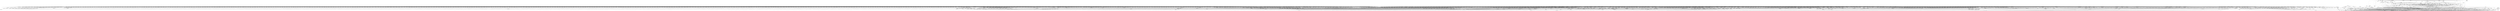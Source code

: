 digraph depends {
    node [shape=plaintext]
"alsa-utils-alsamixer" -> "libasound2"
"alsa-utils-alsamixer" -> "libc6"
"alsa-utils-alsamixer" -> "libformw5"
"alsa-utils-alsamixer" -> "libmenuw5"
"alsa-utils-alsamixer" -> "libncursesw5"
"alsa-utils-alsamixer" -> "libpanelw5"
"alsa-utils-alsamixer" -> "libtinfo5"
"angstrom-feed-configs" -> "opkg" [style=dotted]
"angstrom-packagegroup-boot" -> "angstrom-version"
"angstrom-packagegroup-boot" -> "packagegroup-boot"
"avahi-daemon" -> "base-files"
"avahi-daemon" -> "base-passwd"
"avahi-daemon" -> "libavahi-common3"
"avahi-daemon" -> "libavahi-core7"
"avahi-daemon" -> "libc6"
"avahi-daemon" -> "libcap2"
"avahi-daemon" -> "libdaemon0"
"avahi-daemon" -> "libdbus-1-3"
"avahi-daemon" -> "libexpat1"
"avahi-daemon" -> "libnss-mdns" [style=dotted]
"avahi-daemon" -> "shadow"
"avahi-utils" -> "libavahi-client3"
"avahi-utils" -> "libavahi-common3"
"avahi-utils" -> "libc6"
"avrdude" -> "hidapi"
"avrdude" -> "libc6"
"avrdude" -> "libelf1"
"avrdude" -> "libftdi1-2"
"avrdude" -> "libncurses5"
"avrdude" -> "libreadline7"
"avrdude" -> "libusb-0.1-4"
"avrdude" -> "libusb-1.0-0"
"bash" -> "base-files"
"bash" -> "libc6"
"bash" -> "libtinfo5"
"bash" -> "update-alternatives-opkg"
"bluez5" -> "libc6"
"bluez5" -> "libdbus-1-3"
"bluez5" -> "libglib-2.0-0"
"bluez5" -> "libreadline7"
"bluez5" -> "libudev1"
"busybox" -> "busybox-syslog" [style=dotted]
"busybox" -> "busybox-udhcpc" [style=dotted]
"busybox" -> "libc6"
"busybox" -> "update-alternatives-opkg"
"ca-certificates" -> "openssl"
"connman-angstrom-settings" -> "connman"
"connman" -> "bluez5"
"connman-client" -> "connman"
"connman-client" -> "libc6"
"connman-client" -> "libdbus-1-3"
"connman-client" -> "libglib-2.0-0"
"connman-client" -> "libreadline7"
"connman" -> "connman-conf" [style=dotted]
"connman" -> "dbus-1"
"connman" -> "iptables"
"connman" -> "libc6"
"connman" -> "libdbus-1-3"
"connman" -> "libglib-2.0-0"
"connman" -> "libgnutls30"
"connman" -> "ofono"
"connman" -> "update-alternatives-opkg"
"connman" -> "wpa-supplicant"
"cpp" -> "libc6"
"cpp" -> "libgmp10"
"cpp" -> "libmpc3"
"cpp" -> "libmpfr4"
"cpp" -> "libz1"
"cpp-symlinks" -> "cpp"
"cpufreq-tweaks" -> "cpufrequtils"
"cpufrequtils" -> "libc6"
"db" -> "libc6"
"dbus-1" -> "base-files"
"dbus-1" -> "base-passwd"
"dbus-1" -> "libc6"
"dbus-1" -> "libdbus-1-3"
"dbus-1" -> "libexpat1"
"dbus-1" -> "libsystemd0"
"dbus-1" -> "libx11-6"
"dbus-1" -> "shadow"
"e2fsprogs-e2fsck" -> "libblkid1"
"e2fsprogs-e2fsck" -> "libc6"
"e2fsprogs-e2fsck" -> "libcom-err2"
"e2fsprogs-e2fsck" -> "libe2p2"
"e2fsprogs-e2fsck" -> "libext2fs2"
"e2fsprogs-e2fsck" -> "libuuid1"
"ffmpeg" -> "libavcodec57"
"ffmpeg" -> "libavdevice57"
"ffmpeg" -> "libavfilter6"
"ffmpeg" -> "libavformat57"
"ffmpeg" -> "libavutil55"
"ffmpeg" -> "libc6"
"ffmpeg" -> "libpostproc54"
"ffmpeg" -> "libswresample2"
"ffmpeg" -> "libswscale4"
"fixmac" -> "ranpwd"
"fuse-utils" -> "libc6"
"hidapi" -> "libc6"
"hidapi" -> "libudev1"
"hidapi" -> "libusb-1.0-0"
"htop" -> "libc6"
"htop" -> "libncursesw5"
"htop" -> "libtinfo5"
"htop" -> "ncurses-terminfo"
"iptables" -> "kernel-module-iptable-filter" [style=dotted]
"iptables" -> "kernel-module-iptable-nat" [style=dotted]
"iptables" -> "kernel-module-ip-tables" [style=dotted]
"iptables" -> "kernel-module-ipt-masquerade" [style=dotted]
"iptables" -> "kernel-module-nf-conntrack-ipv4" [style=dotted]
"iptables" -> "kernel-module-nf-conntrack" [style=dotted]
"iptables" -> "kernel-module-nf-defrag-ipv4" [style=dotted]
"iptables" -> "kernel-module-nf-nat" [style=dotted]
"iptables" -> "kernel-module-x-tables" [style=dotted]
"iptables" -> "libc6"
"iw" -> "libc6"
"iw" -> "libnl-3-200"
"iw" -> "libnl-genl-3-200"
"kbd" -> "libc6"
"kbd" -> "update-alternatives-opkg"
"kernel-module-6lowpan-4.14.22" -> "kernel-module-ipv6-4.14.22"
"kernel-module-6pack-4.14.22" -> "kernel-module-ax25-4.14.22"
"kernel-module-8021q-4.14.22" -> "kernel-module-garp-4.14.22"
"kernel-module-8192cu-4.14.22" -> "kernel-module-cfg80211-4.14.22"
"kernel-module-9p-4.14.22" -> "kernel-module-9pnet-4.14.22"
"kernel-module-act-ipt-4.14.22" -> "kernel-module-x-tables-4.14.22"
"kernel-module-ad714x-i2c-4.14.22" -> "kernel-module-ad714x-4.14.22"
"kernel-module-ad714x-spi-4.14.22" -> "kernel-module-ad714x-4.14.22"
"kernel-module-ads1015-4.14.22" -> "kernel-module-hwmon-4.14.22"
"kernel-module-ads7846-4.14.22" -> "kernel-module-hwmon-4.14.22"
"kernel-module-adxl34x-i2c-4.14.22" -> "kernel-module-adxl34x-4.14.22"
"kernel-module-adxl34x-spi-4.14.22" -> "kernel-module-adxl34x-4.14.22"
"kernel-module-aes-arm-bs-4.14.22" -> "kernel-module-crypto-simd-4.14.22"
"kernel-module-af9033-4.14.22" -> "kernel-module-dvb-core-4.14.22"
"kernel-module-ah6-4.14.22" -> "kernel-module-ipv6-4.14.22"
"kernel-module-aircable-4.14.22" -> "kernel-module-usbserial-4.14.22"
"kernel-module-algif-skcipher-4.14.22" -> "kernel-module-af-alg-4.14.22"
"kernel-module-appletalk-4.14.22" -> "kernel-module-psnap-4.14.22"
"kernel-module-ar5523-4.14.22" -> "kernel-module-cfg80211-4.14.22"
"kernel-module-ar5523-4.14.22" -> "kernel-module-mac80211-4.14.22"
"kernel-module-arizona-micsupp-4.14.22" -> "kernel-module-snd-soc-core-4.14.22"
"kernel-module-ark3116-4.14.22" -> "kernel-module-usbserial-4.14.22"
"kernel-module-arptable-filter-4.14.22" -> "kernel-module-arp-tables-4.14.22"
"kernel-module-arptable-filter-4.14.22" -> "kernel-module-x-tables-4.14.22"
"kernel-module-arp-tables-4.14.22" -> "kernel-module-x-tables-4.14.22"
"kernel-module-arpt-mangle-4.14.22" -> "kernel-module-x-tables-4.14.22"
"kernel-module-asix-4.14.22" -> "kernel-module-libphy-4.14.22"
"kernel-module-async-memcpy-4.14.22" -> "kernel-module-async-tx-4.14.22"
"kernel-module-async-pq-4.14.22" -> "kernel-module-async-tx-4.14.22"
"kernel-module-async-pq-4.14.22" -> "kernel-module-async-xor-4.14.22"
"kernel-module-async-pq-4.14.22" -> "kernel-module-raid6-pq-4.14.22"
"kernel-module-async-raid6-recov-4.14.22" -> "kernel-module-async-tx-4.14.22"
"kernel-module-async-raid6-recov-4.14.22" -> "kernel-module-raid6-pq-4.14.22"
"kernel-module-async-xor-4.14.22" -> "kernel-module-async-tx-4.14.22"
"kernel-module-async-xor-4.14.22" -> "kernel-module-xor-4.14.22"
"kernel-module-at76c50x-usb-4.14.22" -> "kernel-module-cfg80211-4.14.22"
"kernel-module-at76c50x-usb-4.14.22" -> "kernel-module-mac80211-4.14.22"
"kernel-module-at86rf230-4.14.22" -> "kernel-module-mac802154-4.14.22"
"kernel-module-ath3k-4.14.22" -> "kernel-module-bluetooth-4.14.22"
"kernel-module-ath-4.14.22" -> "kernel-module-cfg80211-4.14.22"
"kernel-module-ath6kl-core-4.14.22" -> "kernel-module-cfg80211-4.14.22"
"kernel-module-ath6kl-usb-4.14.22" -> "kernel-module-ath6kl-core-4.14.22"
"kernel-module-ath9k-4.14.22" -> "kernel-module-ath-4.14.22"
"kernel-module-ath9k-4.14.22" -> "kernel-module-ath9k-common-4.14.22"
"kernel-module-ath9k-4.14.22" -> "kernel-module-ath9k-hw-4.14.22"
"kernel-module-ath9k-4.14.22" -> "kernel-module-cfg80211-4.14.22"
"kernel-module-ath9k-4.14.22" -> "kernel-module-mac80211-4.14.22"
"kernel-module-ath9k-common-4.14.22" -> "kernel-module-ath-4.14.22"
"kernel-module-ath9k-common-4.14.22" -> "kernel-module-ath9k-hw-4.14.22"
"kernel-module-ath9k-common-4.14.22" -> "kernel-module-cfg80211-4.14.22"
"kernel-module-ath9k-htc-4.14.22" -> "kernel-module-ath-4.14.22"
"kernel-module-ath9k-htc-4.14.22" -> "kernel-module-ath9k-common-4.14.22"
"kernel-module-ath9k-htc-4.14.22" -> "kernel-module-ath9k-hw-4.14.22"
"kernel-module-ath9k-htc-4.14.22" -> "kernel-module-cfg80211-4.14.22"
"kernel-module-ath9k-htc-4.14.22" -> "kernel-module-mac80211-4.14.22"
"kernel-module-ath9k-hw-4.14.22" -> "kernel-module-ath-4.14.22"
"kernel-module-au0828-4.14.22" -> "kernel-module-dvb-core-4.14.22"
"kernel-module-au0828-4.14.22" -> "kernel-module-media-4.14.22"
"kernel-module-au0828-4.14.22" -> "kernel-module-tveeprom-4.14.22"
"kernel-module-au0828-4.14.22" -> "kernel-module-v4l2-common-4.14.22"
"kernel-module-au0828-4.14.22" -> "kernel-module-videobuf2-core-4.14.22"
"kernel-module-au0828-4.14.22" -> "kernel-module-videobuf2-v4l2-4.14.22"
"kernel-module-au0828-4.14.22" -> "kernel-module-videobuf2-vmalloc-4.14.22"
"kernel-module-au0828-4.14.22" -> "kernel-module-videodev-4.14.22"
"kernel-module-au8522-decoder-4.14.22" -> "kernel-module-au8522-common-4.14.22"
"kernel-module-au8522-decoder-4.14.22" -> "kernel-module-media-4.14.22"
"kernel-module-au8522-decoder-4.14.22" -> "kernel-module-v4l2-common-4.14.22"
"kernel-module-au8522-decoder-4.14.22" -> "kernel-module-videodev-4.14.22"
"kernel-module-au8522-dig-4.14.22" -> "kernel-module-au8522-common-4.14.22"
"kernel-module-authencesn-4.14.22" -> "kernel-module-authenc-4.14.22"
"kernel-module-b2c2-flexcop-4.14.22" -> "kernel-module-cx24113-4.14.22"
"kernel-module-b2c2-flexcop-4.14.22" -> "kernel-module-cx24123-4.14.22"
"kernel-module-b2c2-flexcop-4.14.22" -> "kernel-module-dvb-core-4.14.22"
"kernel-module-b2c2-flexcop-4.14.22" -> "kernel-module-s5h1420-4.14.22"
"kernel-module-b2c2-flexcop-usb-4.14.22" -> "kernel-module-b2c2-flexcop-4.14.22"
"kernel-module-b43-4.14.22" -> "kernel-module-bcma-4.14.22"
"kernel-module-b43-4.14.22" -> "kernel-module-cfg80211-4.14.22"
"kernel-module-b43-4.14.22" -> "kernel-module-mac80211-4.14.22"
"kernel-module-b43-4.14.22" -> "kernel-module-ssb-4.14.22"
"kernel-module-b43legacy-4.14.22" -> "kernel-module-cfg80211-4.14.22"
"kernel-module-b43legacy-4.14.22" -> "kernel-module-mac80211-4.14.22"
"kernel-module-b43legacy-4.14.22" -> "kernel-module-ssb-4.14.22"
"kernel-module-baycom-ser-fdx-4.14.22" -> "kernel-module-hdlcdrv-4.14.22"
"kernel-module-baycom-ser-hdx-4.14.22" -> "kernel-module-hdlcdrv-4.14.22"
"kernel-module-bcm203x-4.14.22" -> "kernel-module-bluetooth-4.14.22"
"kernel-module-bcm2835-smi-dev-4.14.22" -> "kernel-module-bcm2835-smi-4.14.22"
"kernel-module-bcm2835-smi-nand-4.14.22" -> "kernel-module-bcm2835-smi-4.14.22"
"kernel-module-bcm2835-smi-nand-4.14.22" -> "kernel-module-mtd-4.14.22"
"kernel-module-bcm2835-smi-nand-4.14.22" -> "kernel-module-nand-4.14.22"
"kernel-module-bcm2835-v4l2-4.14.22" -> "kernel-module-v4l2-common-4.14.22"
"kernel-module-bcm2835-v4l2-4.14.22" -> "kernel-module-videobuf2-core-4.14.22"
"kernel-module-bcm2835-v4l2-4.14.22" -> "kernel-module-videobuf2-v4l2-4.14.22"
"kernel-module-bcm2835-v4l2-4.14.22" -> "kernel-module-videobuf2-vmalloc-4.14.22"
"kernel-module-bcm2835-v4l2-4.14.22" -> "kernel-module-videodev-4.14.22"
"kernel-module-belkin-sa-4.14.22" -> "kernel-module-usbserial-4.14.22"
"kernel-module-bfusb-4.14.22" -> "kernel-module-bluetooth-4.14.22"
"kernel-module-bluetooth-4.14.22" -> "kernel-module-ecdh-generic-4.14.22"
"kernel-module-bluetooth-4.14.22" -> "kernel-module-rfkill-4.14.22"
"kernel-module-bluetooth-6lowpan-4.14.22" -> "kernel-module-6lowpan-4.14.22"
"kernel-module-bluetooth-6lowpan-4.14.22" -> "kernel-module-bluetooth-4.14.22"
"kernel-module-bmp280-4.14.22" -> "kernel-module-industrialio-4.14.22"
"kernel-module-bmp280-i2c-4.14.22" -> "kernel-module-bmp280-4.14.22"
"kernel-module-bmp280-spi-4.14.22" -> "kernel-module-bmp280-4.14.22"
"kernel-module-bnep-4.14.22" -> "kernel-module-bluetooth-4.14.22"
"kernel-module-bpa10x-4.14.22" -> "kernel-module-bluetooth-4.14.22"
"kernel-module-bpa10x-4.14.22" -> "kernel-module-hci-uart-4.14.22"
"kernel-module-bpqether-4.14.22" -> "kernel-module-ax25-4.14.22"
"kernel-module-brcmfmac-4.14.22" -> "kernel-module-brcmutil-4.14.22"
"kernel-module-brcmfmac-4.14.22" -> "kernel-module-cfg80211-4.14.22"
"kernel-module-bridge-4.14.22" -> "kernel-module-ipv6-4.14.22"
"kernel-module-bridge-4.14.22" -> "kernel-module-llc-4.14.22"
"kernel-module-bridge-4.14.22" -> "kernel-module-stp-4.14.22"
"kernel-module-br-netfilter-4.14.22" -> "kernel-module-bridge-4.14.22"
"kernel-module-bsd-comp-4.14.22" -> "kernel-module-ppp-generic-4.14.22"
"kernel-module-btbcm-4.14.22" -> "kernel-module-bluetooth-4.14.22"
"kernel-module-btintel-4.14.22" -> "kernel-module-bluetooth-4.14.22"
"kernel-module-btmrvl-4.14.22" -> "kernel-module-bluetooth-4.14.22"
"kernel-module-btmrvl-sdio-4.14.22" -> "kernel-module-bluetooth-4.14.22"
"kernel-module-btmrvl-sdio-4.14.22" -> "kernel-module-btmrvl-4.14.22"
"kernel-module-btrfs-4.14.22" -> "kernel-module-lzo-compress-4.14.22"
"kernel-module-btrfs-4.14.22" -> "kernel-module-raid6-pq-4.14.22"
"kernel-module-btrfs-4.14.22" -> "kernel-module-xor-4.14.22"
"kernel-module-btrfs-4.14.22" -> "kernel-module-zlib-deflate-4.14.22"
"kernel-module-btrfs-4.14.22" -> "kernel-module-zstd-compress-4.14.22"
"kernel-module-btrfs-4.14.22" -> "kernel-module-zstd-decompress-4.14.22"
"kernel-module-btrtl-4.14.22" -> "kernel-module-bluetooth-4.14.22"
"kernel-module-btusb-4.14.22" -> "kernel-module-bluetooth-4.14.22"
"kernel-module-btusb-4.14.22" -> "kernel-module-btbcm-4.14.22"
"kernel-module-btusb-4.14.22" -> "kernel-module-btintel-4.14.22"
"kernel-module-btusb-4.14.22" -> "kernel-module-btrtl-4.14.22"
"kernel-module-btwilink-4.14.22" -> "kernel-module-bluetooth-4.14.22"
"kernel-module-btwilink-4.14.22" -> "kernel-module-st-drv-4.14.22"
"kernel-module-can-bcm-4.14.22" -> "kernel-module-can-4.14.22"
"kernel-module-can-gw-4.14.22" -> "kernel-module-can-4.14.22"
"kernel-module-can-raw-4.14.22" -> "kernel-module-can-4.14.22"
"kernel-module-carl9170-4.14.22" -> "kernel-module-ath-4.14.22"
"kernel-module-carl9170-4.14.22" -> "kernel-module-cfg80211-4.14.22"
"kernel-module-carl9170-4.14.22" -> "kernel-module-mac80211-4.14.22"
"kernel-module-cast5-generic-4.14.22" -> "kernel-module-cast-common-4.14.22"
"kernel-module-cc2520-4.14.22" -> "kernel-module-crc-ccitt-4.14.22"
"kernel-module-cc2520-4.14.22" -> "kernel-module-mac802154-4.14.22"
"kernel-module-cdc-mbim-4.14.22" -> "kernel-module-cdc-ncm-4.14.22"
"kernel-module-cdc-mbim-4.14.22" -> "kernel-module-cdc-wdm-4.14.22"
"kernel-module-cfg80211-4.14.22" -> "kernel-module-rfkill-4.14.22"
"kernel-module-ch341-4.14.22" -> "kernel-module-usbserial-4.14.22"
"kernel-module-cp210x-4.14.22" -> "kernel-module-usbserial-4.14.22"
"kernel-module-cpia2-4.14.22" -> "kernel-module-v4l2-common-4.14.22"
"kernel-module-cpia2-4.14.22" -> "kernel-module-videodev-4.14.22"
"kernel-module-crypto-simd-4.14.22" -> "kernel-module-cryptd-4.14.22"
"kernel-module-cs53l32a-4.14.22" -> "kernel-module-v4l2-common-4.14.22"
"kernel-module-cs53l32a-4.14.22" -> "kernel-module-videodev-4.14.22"
"kernel-module-cuse-4.14.22" -> "kernel-module-fuse-4.14.22"
"kernel-module-cx231xx-4.14.22" -> "kernel-module-cx2341x-4.14.22"
"kernel-module-cx231xx-4.14.22" -> "kernel-module-i2c-mux-4.14.22"
"kernel-module-cx231xx-4.14.22" -> "kernel-module-media-4.14.22"
"kernel-module-cx231xx-4.14.22" -> "kernel-module-tveeprom-4.14.22"
"kernel-module-cx231xx-4.14.22" -> "kernel-module-v4l2-common-4.14.22"
"kernel-module-cx231xx-4.14.22" -> "kernel-module-videobuf-core-4.14.22"
"kernel-module-cx231xx-4.14.22" -> "kernel-module-videobuf-vmalloc-4.14.22"
"kernel-module-cx231xx-4.14.22" -> "kernel-module-videodev-4.14.22"
"kernel-module-cx231xx-alsa-4.14.22" -> "kernel-module-cx231xx-4.14.22"
"kernel-module-cx231xx-alsa-4.14.22" -> "kernel-module-snd-4.14.22"
"kernel-module-cx231xx-alsa-4.14.22" -> "kernel-module-snd-pcm-4.14.22"
"kernel-module-cx231xx-dvb-4.14.22" -> "kernel-module-cx231xx-4.14.22"
"kernel-module-cx231xx-dvb-4.14.22" -> "kernel-module-dvb-core-4.14.22"
"kernel-module-cx2341x-4.14.22" -> "kernel-module-v4l2-common-4.14.22"
"kernel-module-cx2341x-4.14.22" -> "kernel-module-videodev-4.14.22"
"kernel-module-cx25840-4.14.22" -> "kernel-module-media-4.14.22"
"kernel-module-cx25840-4.14.22" -> "kernel-module-v4l2-common-4.14.22"
"kernel-module-cx25840-4.14.22" -> "kernel-module-videodev-4.14.22"
"kernel-module-cxacru-4.14.22" -> "kernel-module-atm-4.14.22"
"kernel-module-cxacru-4.14.22" -> "kernel-module-usbatm-4.14.22"
"kernel-module-cxd2820r-4.14.22" -> "kernel-module-dvb-core-4.14.22"
"kernel-module-cxd2841er-4.14.22" -> "kernel-module-dvb-core-4.14.22"
"kernel-module-cxd2880-spi-4.14.22" -> "kernel-module-dvb-core-4.14.22"
"kernel-module-cyberjack-4.14.22" -> "kernel-module-usbserial-4.14.22"
"kernel-module-cypress-m8-4.14.22" -> "kernel-module-usbserial-4.14.22"
"kernel-module-deflate-4.14.22" -> "kernel-module-zlib-deflate-4.14.22"
"kernel-module-dht11-4.14.22" -> "kernel-module-industrialio-4.14.22"
"kernel-module-dib3000mc-4.14.22" -> "kernel-module-dibx000-common-4.14.22"
"kernel-module-dib7000m-4.14.22" -> "kernel-module-dibx000-common-4.14.22"
"kernel-module-dib7000p-4.14.22" -> "kernel-module-dibx000-common-4.14.22"
"kernel-module-dib7000p-4.14.22" -> "kernel-module-dvb-core-4.14.22"
"kernel-module-dib8000-4.14.22" -> "kernel-module-dibx000-common-4.14.22"
"kernel-module-dib8000-4.14.22" -> "kernel-module-dvb-core-4.14.22"
"kernel-module-dib9000-4.14.22" -> "kernel-module-dibx000-common-4.14.22"
"kernel-module-dib9000-4.14.22" -> "kernel-module-dvb-core-4.14.22"
"kernel-module-digi-acceleport-4.14.22" -> "kernel-module-usbserial-4.14.22"
"kernel-module-dm-bufio-4.14.22" -> "kernel-module-dm-mod-4.14.22"
"kernel-module-dm-crypt-4.14.22" -> "kernel-module-dm-mod-4.14.22"
"kernel-module-dm-delay-4.14.22" -> "kernel-module-dm-mod-4.14.22"
"kernel-module-dm-log-4.14.22" -> "kernel-module-dm-mod-4.14.22"
"kernel-module-dm-log-userspace-4.14.22" -> "kernel-module-cn-4.14.22"
"kernel-module-dm-log-userspace-4.14.22" -> "kernel-module-dm-log-4.14.22"
"kernel-module-dm-log-userspace-4.14.22" -> "kernel-module-dm-mod-4.14.22"
"kernel-module-dm-mirror-4.14.22" -> "kernel-module-dm-log-4.14.22"
"kernel-module-dm-mirror-4.14.22" -> "kernel-module-dm-mod-4.14.22"
"kernel-module-dm-mirror-4.14.22" -> "kernel-module-dm-region-hash-4.14.22"
"kernel-module-dm-mod-4.14.22" -> "kernel-module-dax-4.14.22"
"kernel-module-dm-persistent-data-4.14.22" -> "kernel-module-dm-bufio-4.14.22"
"kernel-module-dm-raid-4.14.22" -> "kernel-module-dm-mod-4.14.22"
"kernel-module-dm-raid-4.14.22" -> "kernel-module-md-mod-4.14.22"
"kernel-module-dm-raid-4.14.22" -> "kernel-module-raid456-4.14.22"
"kernel-module-dm-region-hash-4.14.22" -> "kernel-module-dm-log-4.14.22"
"kernel-module-dm-snapshot-4.14.22" -> "kernel-module-dm-bufio-4.14.22"
"kernel-module-dm-snapshot-4.14.22" -> "kernel-module-dm-mod-4.14.22"
"kernel-module-dm-thin-pool-4.14.22" -> "kernel-module-dm-bio-prison-4.14.22"
"kernel-module-dm-thin-pool-4.14.22" -> "kernel-module-dm-mod-4.14.22"
"kernel-module-dm-thin-pool-4.14.22" -> "kernel-module-dm-persistent-data-4.14.22"
"kernel-module-dm-zero-4.14.22" -> "kernel-module-dm-mod-4.14.22"
"kernel-module-drm-kms-helper-4.14.22" -> "kernel-module-drm-4.14.22"
"kernel-module-drm-kms-helper-4.14.22" -> "kernel-module-fb-sys-fops-4.14.22"
"kernel-module-drm-kms-helper-4.14.22" -> "kernel-module-syscopyarea-4.14.22"
"kernel-module-drm-kms-helper-4.14.22" -> "kernel-module-sysfillrect-4.14.22"
"kernel-module-drm-kms-helper-4.14.22" -> "kernel-module-sysimgblt-4.14.22"
"kernel-module-drxk-4.14.22" -> "kernel-module-dvb-core-4.14.22"
"kernel-module-ds1wm-4.14.22" -> "kernel-module-wire-4.14.22"
"kernel-module-ds2482-4.14.22" -> "kernel-module-wire-4.14.22"
"kernel-module-ds2490-4.14.22" -> "kernel-module-wire-4.14.22"
"kernel-module-ds2760-battery-4.14.22" -> "kernel-module-w1-ds2760-4.14.22"
"kernel-module-dsbr100-4.14.22" -> "kernel-module-videodev-4.14.22"
"kernel-module-dvb-as102-4.14.22" -> "kernel-module-dvb-core-4.14.22"
"kernel-module-dvb-usb-4.14.22" -> "kernel-module-dvb-core-4.14.22"
"kernel-module-dvb-usb-a800-4.14.22" -> "kernel-module-dvb-usb-4.14.22"
"kernel-module-dvb-usb-a800-4.14.22" -> "kernel-module-dvb-usb-dibusb-common-4.14.22"
"kernel-module-dvb-usb-a800-4.14.22" -> "kernel-module-dvb-usb-dibusb-mc-common-4.14.22"
"kernel-module-dvb-usb-af9005-4.14.22" -> "kernel-module-dvb-usb-4.14.22"
"kernel-module-dvb-usb-af9015-4.14.22" -> "kernel-module-dvb-usb-v2-4.14.22"
"kernel-module-dvb-usb-af9035-4.14.22" -> "kernel-module-dvb-usb-v2-4.14.22"
"kernel-module-dvb-usb-anysee-4.14.22" -> "kernel-module-dvb-core-4.14.22"
"kernel-module-dvb-usb-anysee-4.14.22" -> "kernel-module-dvb-usb-v2-4.14.22"
"kernel-module-dvb-usb-au6610-4.14.22" -> "kernel-module-dvb-usb-v2-4.14.22"
"kernel-module-dvb-usb-az6007-4.14.22" -> "kernel-module-cypress-firmware-4.14.22"
"kernel-module-dvb-usb-az6007-4.14.22" -> "kernel-module-dvb-core-4.14.22"
"kernel-module-dvb-usb-az6007-4.14.22" -> "kernel-module-dvb-usb-v2-4.14.22"
"kernel-module-dvb-usb-az6027-4.14.22" -> "kernel-module-dvb-core-4.14.22"
"kernel-module-dvb-usb-az6027-4.14.22" -> "kernel-module-dvb-usb-4.14.22"
"kernel-module-dvb-usb-az6027-4.14.22" -> "kernel-module-stb0899-4.14.22"
"kernel-module-dvb-usb-az6027-4.14.22" -> "kernel-module-stb6100-4.14.22"
"kernel-module-dvb-usb-ce6230-4.14.22" -> "kernel-module-dvb-usb-v2-4.14.22"
"kernel-module-dvb-usb-cinergyt2-4.14.22" -> "kernel-module-dvb-usb-4.14.22"
"kernel-module-dvb-usb-cxusb-4.14.22" -> "kernel-module-dib0070-4.14.22"
"kernel-module-dvb-usb-cxusb-4.14.22" -> "kernel-module-dvb-usb-4.14.22"
"kernel-module-dvb-usb-dib0700-4.14.22" -> "kernel-module-dib0070-4.14.22"
"kernel-module-dvb-usb-dib0700-4.14.22" -> "kernel-module-dib0090-4.14.22"
"kernel-module-dvb-usb-dib0700-4.14.22" -> "kernel-module-dib3000mc-4.14.22"
"kernel-module-dvb-usb-dib0700-4.14.22" -> "kernel-module-dib7000m-4.14.22"
"kernel-module-dvb-usb-dib0700-4.14.22" -> "kernel-module-dib9000-4.14.22"
"kernel-module-dvb-usb-dib0700-4.14.22" -> "kernel-module-dibx000-common-4.14.22"
"kernel-module-dvb-usb-dib0700-4.14.22" -> "kernel-module-dvb-usb-4.14.22"
"kernel-module-dvb-usb-dibusb-common-4.14.22" -> "kernel-module-dvb-usb-4.14.22"
"kernel-module-dvb-usb-dibusb-mb-4.14.22" -> "kernel-module-dvb-usb-4.14.22"
"kernel-module-dvb-usb-dibusb-mb-4.14.22" -> "kernel-module-dvb-usb-dibusb-common-4.14.22"
"kernel-module-dvb-usb-dibusb-mc-4.14.22" -> "kernel-module-dvb-usb-4.14.22"
"kernel-module-dvb-usb-dibusb-mc-4.14.22" -> "kernel-module-dvb-usb-dibusb-common-4.14.22"
"kernel-module-dvb-usb-dibusb-mc-4.14.22" -> "kernel-module-dvb-usb-dibusb-mc-common-4.14.22"
"kernel-module-dvb-usb-dibusb-mc-common-4.14.22" -> "kernel-module-dib3000mc-4.14.22"
"kernel-module-dvb-usb-dibusb-mc-common-4.14.22" -> "kernel-module-dvb-usb-dibusb-common-4.14.22"
"kernel-module-dvb-usb-digitv-4.14.22" -> "kernel-module-dvb-usb-4.14.22"
"kernel-module-dvb-usb-dtt200u-4.14.22" -> "kernel-module-dvb-usb-4.14.22"
"kernel-module-dvb-usb-dtv5100-4.14.22" -> "kernel-module-dvb-usb-4.14.22"
"kernel-module-dvb-usb-dvbsky-4.14.22" -> "kernel-module-dvb-core-4.14.22"
"kernel-module-dvb-usb-dvbsky-4.14.22" -> "kernel-module-dvb-usb-v2-4.14.22"
"kernel-module-dvb-usb-dvbsky-4.14.22" -> "kernel-module-m88ds3103-4.14.22"
"kernel-module-dvb-usb-dw2102-4.14.22" -> "kernel-module-dvb-core-4.14.22"
"kernel-module-dvb-usb-dw2102-4.14.22" -> "kernel-module-dvb-usb-4.14.22"
"kernel-module-dvb-usb-ec168-4.14.22" -> "kernel-module-dvb-usb-v2-4.14.22"
"kernel-module-dvb-usb-friio-4.14.22" -> "kernel-module-dvb-usb-4.14.22"
"kernel-module-dvb-usb-gl861-4.14.22" -> "kernel-module-dvb-usb-v2-4.14.22"
"kernel-module-dvb-usb-gp8psk-4.14.22" -> "kernel-module-dvb-usb-4.14.22"
"kernel-module-dvb-usb-lmedm04-4.14.22" -> "kernel-module-dvb-core-4.14.22"
"kernel-module-dvb-usb-lmedm04-4.14.22" -> "kernel-module-dvb-usb-v2-4.14.22"
"kernel-module-dvb-usb-m920x-4.14.22" -> "kernel-module-dvb-usb-4.14.22"
"kernel-module-dvb-usb-mxl111sf-4.14.22" -> "kernel-module-dvb-usb-v2-4.14.22"
"kernel-module-dvb-usb-mxl111sf-4.14.22" -> "kernel-module-tveeprom-4.14.22"
"kernel-module-dvb-usb-nova-t-usb2-4.14.22" -> "kernel-module-dvb-usb-4.14.22"
"kernel-module-dvb-usb-nova-t-usb2-4.14.22" -> "kernel-module-dvb-usb-dibusb-common-4.14.22"
"kernel-module-dvb-usb-nova-t-usb2-4.14.22" -> "kernel-module-dvb-usb-dibusb-mc-common-4.14.22"
"kernel-module-dvb-usb-opera-4.14.22" -> "kernel-module-dvb-usb-4.14.22"
"kernel-module-dvb-usb-pctv452e-4.14.22" -> "kernel-module-dvb-core-4.14.22"
"kernel-module-dvb-usb-pctv452e-4.14.22" -> "kernel-module-dvb-usb-4.14.22"
"kernel-module-dvb-usb-pctv452e-4.14.22" -> "kernel-module-ttpci-eeprom-4.14.22"
"kernel-module-dvb-usb-rtl28xxu-4.14.22" -> "kernel-module-dvb-usb-v2-4.14.22"
"kernel-module-dvb-usb-technisat-usb2-4.14.22" -> "kernel-module-dvb-core-4.14.22"
"kernel-module-dvb-usb-technisat-usb2-4.14.22" -> "kernel-module-dvb-usb-4.14.22"
"kernel-module-dvb-usb-ttusb2-4.14.22" -> "kernel-module-dvb-core-4.14.22"
"kernel-module-dvb-usb-ttusb2-4.14.22" -> "kernel-module-dvb-usb-4.14.22"
"kernel-module-dvb-usb-umt-010-4.14.22" -> "kernel-module-dvb-usb-4.14.22"
"kernel-module-dvb-usb-umt-010-4.14.22" -> "kernel-module-dvb-usb-dibusb-common-4.14.22"
"kernel-module-dvb-usb-v2-4.14.22" -> "kernel-module-dvb-core-4.14.22"
"kernel-module-dvb-usb-vp702x-4.14.22" -> "kernel-module-dvb-usb-4.14.22"
"kernel-module-dvb-usb-vp7045-4.14.22" -> "kernel-module-dvb-usb-4.14.22"
"kernel-module-dwc2-4.14.22" -> "kernel-module-udc-core-4.14.22"
"kernel-module-e4000-4.14.22" -> "kernel-module-v4l2-common-4.14.22"
"kernel-module-e4000-4.14.22" -> "kernel-module-videodev-4.14.22"
"kernel-module-ebt-802-3-4.14.22" -> "kernel-module-x-tables-4.14.22"
"kernel-module-ebtable-broute-4.14.22" -> "kernel-module-bridge-4.14.22"
"kernel-module-ebtable-broute-4.14.22" -> "kernel-module-ebtables-4.14.22"
"kernel-module-ebtable-filter-4.14.22" -> "kernel-module-ebtables-4.14.22"
"kernel-module-ebtable-nat-4.14.22" -> "kernel-module-ebtables-4.14.22"
"kernel-module-ebtables-4.14.22" -> "kernel-module-x-tables-4.14.22"
"kernel-module-ebt-among-4.14.22" -> "kernel-module-x-tables-4.14.22"
"kernel-module-ebt-arp-4.14.22" -> "kernel-module-x-tables-4.14.22"
"kernel-module-ebt-arpreply-4.14.22" -> "kernel-module-x-tables-4.14.22"
"kernel-module-ebt-dnat-4.14.22" -> "kernel-module-x-tables-4.14.22"
"kernel-module-ebt-ip-4.14.22" -> "kernel-module-x-tables-4.14.22"
"kernel-module-ebt-ip6-4.14.22" -> "kernel-module-x-tables-4.14.22"
"kernel-module-ebt-limit-4.14.22" -> "kernel-module-x-tables-4.14.22"
"kernel-module-ebt-log-4.14.22" -> "kernel-module-x-tables-4.14.22"
"kernel-module-ebt-mark-4.14.22" -> "kernel-module-x-tables-4.14.22"
"kernel-module-ebt-mark-m-4.14.22" -> "kernel-module-x-tables-4.14.22"
"kernel-module-ebt-nflog-4.14.22" -> "kernel-module-x-tables-4.14.22"
"kernel-module-ebt-pkttype-4.14.22" -> "kernel-module-x-tables-4.14.22"
"kernel-module-ebt-redirect-4.14.22" -> "kernel-module-x-tables-4.14.22"
"kernel-module-ebt-snat-4.14.22" -> "kernel-module-x-tables-4.14.22"
"kernel-module-ebt-stp-4.14.22" -> "kernel-module-x-tables-4.14.22"
"kernel-module-ebt-vlan-4.14.22" -> "kernel-module-x-tables-4.14.22"
"kernel-module-em28xx-4.14.22" -> "kernel-module-media-4.14.22"
"kernel-module-em28xx-4.14.22" -> "kernel-module-tveeprom-4.14.22"
"kernel-module-em28xx-4.14.22" -> "kernel-module-v4l2-common-4.14.22"
"kernel-module-em28xx-alsa-4.14.22" -> "kernel-module-em28xx-4.14.22"
"kernel-module-em28xx-alsa-4.14.22" -> "kernel-module-snd-4.14.22"
"kernel-module-em28xx-alsa-4.14.22" -> "kernel-module-snd-pcm-4.14.22"
"kernel-module-em28xx-dvb-4.14.22" -> "kernel-module-dvb-core-4.14.22"
"kernel-module-em28xx-dvb-4.14.22" -> "kernel-module-em28xx-4.14.22"
"kernel-module-em28xx-rc-4.14.22" -> "kernel-module-em28xx-4.14.22"
"kernel-module-em28xx-v4l-4.14.22" -> "kernel-module-em28xx-4.14.22"
"kernel-module-em28xx-v4l-4.14.22" -> "kernel-module-media-4.14.22"
"kernel-module-em28xx-v4l-4.14.22" -> "kernel-module-v4l2-common-4.14.22"
"kernel-module-em28xx-v4l-4.14.22" -> "kernel-module-videobuf2-core-4.14.22"
"kernel-module-em28xx-v4l-4.14.22" -> "kernel-module-videobuf2-v4l2-4.14.22"
"kernel-module-em28xx-v4l-4.14.22" -> "kernel-module-videobuf2-vmalloc-4.14.22"
"kernel-module-em28xx-v4l-4.14.22" -> "kernel-module-videodev-4.14.22"
"kernel-module-em-ipset-4.14.22" -> "kernel-module-ip-set-4.14.22"
"kernel-module-empeg-4.14.22" -> "kernel-module-usbserial-4.14.22"
"kernel-module-esp6-4.14.22" -> "kernel-module-ipv6-4.14.22"
"kernel-module-extcon-arizona-4.14.22" -> "kernel-module-extcon-core-4.14.22"
"kernel-module-extcon-arizona-4.14.22" -> "kernel-module-snd-soc-core-4.14.22"
"kernel-module-f81232-4.14.22" -> "kernel-module-usbserial-4.14.22"
"kernel-module-fb-agm1264k-fl-4.14.22" -> "kernel-module-fbtft-4.14.22"
"kernel-module-fb-bd663474-4.14.22" -> "kernel-module-fbtft-4.14.22"
"kernel-module-fb-hx8340bn-4.14.22" -> "kernel-module-fbtft-4.14.22"
"kernel-module-fb-hx8347d-4.14.22" -> "kernel-module-fbtft-4.14.22"
"kernel-module-fb-hx8353d-4.14.22" -> "kernel-module-fbtft-4.14.22"
"kernel-module-fb-hx8357d-4.14.22" -> "kernel-module-fbtft-4.14.22"
"kernel-module-fb-ili9163-4.14.22" -> "kernel-module-fbtft-4.14.22"
"kernel-module-fb-ili9320-4.14.22" -> "kernel-module-fbtft-4.14.22"
"kernel-module-fb-ili9325-4.14.22" -> "kernel-module-fbtft-4.14.22"
"kernel-module-fb-ili9340-4.14.22" -> "kernel-module-fbtft-4.14.22"
"kernel-module-fb-ili9341-4.14.22" -> "kernel-module-fbtft-4.14.22"
"kernel-module-fb-ili9481-4.14.22" -> "kernel-module-fbtft-4.14.22"
"kernel-module-fb-ili9486-4.14.22" -> "kernel-module-fbtft-4.14.22"
"kernel-module-fb-pcd8544-4.14.22" -> "kernel-module-fbtft-4.14.22"
"kernel-module-fb-ra8875-4.14.22" -> "kernel-module-fbtft-4.14.22"
"kernel-module-fb-s6d02a1-4.14.22" -> "kernel-module-fbtft-4.14.22"
"kernel-module-fb-s6d1121-4.14.22" -> "kernel-module-fbtft-4.14.22"
"kernel-module-fb-ssd1289-4.14.22" -> "kernel-module-fbtft-4.14.22"
"kernel-module-fb-ssd1306-4.14.22" -> "kernel-module-fbtft-4.14.22"
"kernel-module-fb-ssd1331-4.14.22" -> "kernel-module-fbtft-4.14.22"
"kernel-module-fb-ssd1351-4.14.22" -> "kernel-module-fbtft-4.14.22"
"kernel-module-fb-st7735r-4.14.22" -> "kernel-module-fbtft-4.14.22"
"kernel-module-fb-st7789v-4.14.22" -> "kernel-module-fbtft-4.14.22"
"kernel-module-fbtft-4.14.22" -> "kernel-module-fb-sys-fops-4.14.22"
"kernel-module-fbtft-4.14.22" -> "kernel-module-syscopyarea-4.14.22"
"kernel-module-fbtft-4.14.22" -> "kernel-module-sysfillrect-4.14.22"
"kernel-module-fbtft-4.14.22" -> "kernel-module-sysimgblt-4.14.22"
"kernel-module-fbtft-device-4.14.22" -> "kernel-module-fbtft-4.14.22"
"kernel-module-fb-tinylcd-4.14.22" -> "kernel-module-fbtft-4.14.22"
"kernel-module-fb-tls8204-4.14.22" -> "kernel-module-fbtft-4.14.22"
"kernel-module-fb-uc1701-4.14.22" -> "kernel-module-fbtft-4.14.22"
"kernel-module-fb-upd161704-4.14.22" -> "kernel-module-fbtft-4.14.22"
"kernel-module-fb-watterott-4.14.22" -> "kernel-module-fbtft-4.14.22"
"kernel-module-fc2580-4.14.22" -> "kernel-module-v4l2-common-4.14.22"
"kernel-module-fc2580-4.14.22" -> "kernel-module-videodev-4.14.22"
"kernel-module-fixed-phy-4.14.22" -> "kernel-module-libphy-4.14.22"
"kernel-module-flexfb-4.14.22" -> "kernel-module-fbtft-4.14.22"
"kernel-module-fm-drv-4.14.22" -> "kernel-module-st-drv-4.14.22"
"kernel-module-fm-drv-4.14.22" -> "kernel-module-videodev-4.14.22"
"kernel-module-ftdi-sio-4.14.22" -> "kernel-module-usbserial-4.14.22"
"kernel-module-g-acm-ms-4.14.22" -> "kernel-module-libcomposite-4.14.22"
"kernel-module-g-acm-ms-4.14.22" -> "kernel-module-usb-f-mass-storage-4.14.22"
"kernel-module-gadgetfs-4.14.22" -> "kernel-module-udc-core-4.14.22"
"kernel-module-garmin-gps-4.14.22" -> "kernel-module-usbserial-4.14.22"
"kernel-module-garp-4.14.22" -> "kernel-module-llc-4.14.22"
"kernel-module-garp-4.14.22" -> "kernel-module-stp-4.14.22"
"kernel-module-g-audio-4.14.22" -> "kernel-module-libcomposite-4.14.22"
"kernel-module-g-cdc-4.14.22" -> "kernel-module-libcomposite-4.14.22"
"kernel-module-g-cdc-4.14.22" -> "kernel-module-u-ether-4.14.22"
"kernel-module-g-ether-4.14.22" -> "kernel-module-libcomposite-4.14.22"
"kernel-module-g-ether-4.14.22" -> "kernel-module-u-ether-4.14.22"
"kernel-module-g-ether-4.14.22" -> "kernel-module-usb-f-rndis-4.14.22"
"kernel-module-ghash-generic-4.14.22" -> "kernel-module-gf128mul-4.14.22"
"kernel-module-g-hid-4.14.22" -> "kernel-module-libcomposite-4.14.22"
"kernel-module-g-mass-storage-4.14.22" -> "kernel-module-libcomposite-4.14.22"
"kernel-module-g-mass-storage-4.14.22" -> "kernel-module-usb-f-mass-storage-4.14.22"
"kernel-module-g-midi-4.14.22" -> "kernel-module-libcomposite-4.14.22"
"kernel-module-g-multi-4.14.22" -> "kernel-module-libcomposite-4.14.22"
"kernel-module-g-multi-4.14.22" -> "kernel-module-u-ether-4.14.22"
"kernel-module-g-multi-4.14.22" -> "kernel-module-usb-f-mass-storage-4.14.22"
"kernel-module-go7007-4.14.22" -> "kernel-module-snd-4.14.22"
"kernel-module-go7007-4.14.22" -> "kernel-module-snd-pcm-4.14.22"
"kernel-module-go7007-4.14.22" -> "kernel-module-v4l2-common-4.14.22"
"kernel-module-go7007-4.14.22" -> "kernel-module-videobuf2-core-4.14.22"
"kernel-module-go7007-4.14.22" -> "kernel-module-videobuf2-v4l2-4.14.22"
"kernel-module-go7007-4.14.22" -> "kernel-module-videobuf2-vmalloc-4.14.22"
"kernel-module-go7007-4.14.22" -> "kernel-module-videodev-4.14.22"
"kernel-module-go7007-loader-4.14.22" -> "kernel-module-cypress-firmware-4.14.22"
"kernel-module-go7007-usb-4.14.22" -> "kernel-module-go7007-4.14.22"
"kernel-module-go7007-usb-4.14.22" -> "kernel-module-videodev-4.14.22"
"kernel-module-g-printer-4.14.22" -> "kernel-module-libcomposite-4.14.22"
"kernel-module-g-printer-4.14.22" -> "kernel-module-udc-core-4.14.22"
"kernel-module-g-serial-4.14.22" -> "kernel-module-libcomposite-4.14.22"
"kernel-module-gspca-benq-4.14.22" -> "kernel-module-gspca-main-4.14.22"
"kernel-module-gspca-conex-4.14.22" -> "kernel-module-gspca-main-4.14.22"
"kernel-module-gspca-conex-4.14.22" -> "kernel-module-videodev-4.14.22"
"kernel-module-gspca-cpia1-4.14.22" -> "kernel-module-gspca-main-4.14.22"
"kernel-module-gspca-cpia1-4.14.22" -> "kernel-module-videodev-4.14.22"
"kernel-module-gspca-dtcs033-4.14.22" -> "kernel-module-gspca-main-4.14.22"
"kernel-module-gspca-dtcs033-4.14.22" -> "kernel-module-videodev-4.14.22"
"kernel-module-gspca-etoms-4.14.22" -> "kernel-module-gspca-main-4.14.22"
"kernel-module-gspca-etoms-4.14.22" -> "kernel-module-videodev-4.14.22"
"kernel-module-gspca-finepix-4.14.22" -> "kernel-module-gspca-main-4.14.22"
"kernel-module-gspca-gl860-4.14.22" -> "kernel-module-gspca-main-4.14.22"
"kernel-module-gspca-gl860-4.14.22" -> "kernel-module-videodev-4.14.22"
"kernel-module-gspca-jeilinj-4.14.22" -> "kernel-module-gspca-main-4.14.22"
"kernel-module-gspca-jeilinj-4.14.22" -> "kernel-module-videodev-4.14.22"
"kernel-module-gspca-jl2005bcd-4.14.22" -> "kernel-module-gspca-main-4.14.22"
"kernel-module-gspca-kinect-4.14.22" -> "kernel-module-gspca-main-4.14.22"
"kernel-module-gspca-konica-4.14.22" -> "kernel-module-gspca-main-4.14.22"
"kernel-module-gspca-konica-4.14.22" -> "kernel-module-videodev-4.14.22"
"kernel-module-gspca-m5602-4.14.22" -> "kernel-module-gspca-main-4.14.22"
"kernel-module-gspca-m5602-4.14.22" -> "kernel-module-videodev-4.14.22"
"kernel-module-gspca-main-4.14.22" -> "kernel-module-v4l2-common-4.14.22"
"kernel-module-gspca-main-4.14.22" -> "kernel-module-videodev-4.14.22"
"kernel-module-gspca-mars-4.14.22" -> "kernel-module-gspca-main-4.14.22"
"kernel-module-gspca-mars-4.14.22" -> "kernel-module-videodev-4.14.22"
"kernel-module-gspca-mr97310a-4.14.22" -> "kernel-module-gspca-main-4.14.22"
"kernel-module-gspca-mr97310a-4.14.22" -> "kernel-module-videodev-4.14.22"
"kernel-module-gspca-nw80x-4.14.22" -> "kernel-module-gspca-main-4.14.22"
"kernel-module-gspca-nw80x-4.14.22" -> "kernel-module-videodev-4.14.22"
"kernel-module-gspca-ov519-4.14.22" -> "kernel-module-gspca-main-4.14.22"
"kernel-module-gspca-ov519-4.14.22" -> "kernel-module-videodev-4.14.22"
"kernel-module-gspca-ov534-4.14.22" -> "kernel-module-gspca-main-4.14.22"
"kernel-module-gspca-ov534-4.14.22" -> "kernel-module-videodev-4.14.22"
"kernel-module-gspca-ov534-9-4.14.22" -> "kernel-module-gspca-main-4.14.22"
"kernel-module-gspca-ov534-9-4.14.22" -> "kernel-module-videodev-4.14.22"
"kernel-module-gspca-pac207-4.14.22" -> "kernel-module-gspca-main-4.14.22"
"kernel-module-gspca-pac207-4.14.22" -> "kernel-module-videodev-4.14.22"
"kernel-module-gspca-pac7302-4.14.22" -> "kernel-module-gspca-main-4.14.22"
"kernel-module-gspca-pac7302-4.14.22" -> "kernel-module-videodev-4.14.22"
"kernel-module-gspca-pac7311-4.14.22" -> "kernel-module-gspca-main-4.14.22"
"kernel-module-gspca-pac7311-4.14.22" -> "kernel-module-videodev-4.14.22"
"kernel-module-gspca-se401-4.14.22" -> "kernel-module-gspca-main-4.14.22"
"kernel-module-gspca-se401-4.14.22" -> "kernel-module-videodev-4.14.22"
"kernel-module-gspca-sn9c2028-4.14.22" -> "kernel-module-gspca-main-4.14.22"
"kernel-module-gspca-sn9c2028-4.14.22" -> "kernel-module-videodev-4.14.22"
"kernel-module-gspca-sn9c20x-4.14.22" -> "kernel-module-gspca-main-4.14.22"
"kernel-module-gspca-sn9c20x-4.14.22" -> "kernel-module-videodev-4.14.22"
"kernel-module-gspca-sonixb-4.14.22" -> "kernel-module-gspca-main-4.14.22"
"kernel-module-gspca-sonixb-4.14.22" -> "kernel-module-videodev-4.14.22"
"kernel-module-gspca-sonixj-4.14.22" -> "kernel-module-gspca-main-4.14.22"
"kernel-module-gspca-sonixj-4.14.22" -> "kernel-module-videodev-4.14.22"
"kernel-module-gspca-spca1528-4.14.22" -> "kernel-module-gspca-main-4.14.22"
"kernel-module-gspca-spca1528-4.14.22" -> "kernel-module-videodev-4.14.22"
"kernel-module-gspca-spca500-4.14.22" -> "kernel-module-gspca-main-4.14.22"
"kernel-module-gspca-spca500-4.14.22" -> "kernel-module-videodev-4.14.22"
"kernel-module-gspca-spca501-4.14.22" -> "kernel-module-gspca-main-4.14.22"
"kernel-module-gspca-spca501-4.14.22" -> "kernel-module-videodev-4.14.22"
"kernel-module-gspca-spca505-4.14.22" -> "kernel-module-gspca-main-4.14.22"
"kernel-module-gspca-spca505-4.14.22" -> "kernel-module-videodev-4.14.22"
"kernel-module-gspca-spca506-4.14.22" -> "kernel-module-gspca-main-4.14.22"
"kernel-module-gspca-spca506-4.14.22" -> "kernel-module-videodev-4.14.22"
"kernel-module-gspca-spca508-4.14.22" -> "kernel-module-gspca-main-4.14.22"
"kernel-module-gspca-spca508-4.14.22" -> "kernel-module-videodev-4.14.22"
"kernel-module-gspca-spca561-4.14.22" -> "kernel-module-gspca-main-4.14.22"
"kernel-module-gspca-spca561-4.14.22" -> "kernel-module-videodev-4.14.22"
"kernel-module-gspca-sq905-4.14.22" -> "kernel-module-gspca-main-4.14.22"
"kernel-module-gspca-sq905c-4.14.22" -> "kernel-module-gspca-main-4.14.22"
"kernel-module-gspca-sq930x-4.14.22" -> "kernel-module-gspca-main-4.14.22"
"kernel-module-gspca-sq930x-4.14.22" -> "kernel-module-videodev-4.14.22"
"kernel-module-gspca-stk014-4.14.22" -> "kernel-module-gspca-main-4.14.22"
"kernel-module-gspca-stk014-4.14.22" -> "kernel-module-videodev-4.14.22"
"kernel-module-gspca-stk1135-4.14.22" -> "kernel-module-gspca-main-4.14.22"
"kernel-module-gspca-stk1135-4.14.22" -> "kernel-module-videodev-4.14.22"
"kernel-module-gspca-stv0680-4.14.22" -> "kernel-module-gspca-main-4.14.22"
"kernel-module-gspca-stv06xx-4.14.22" -> "kernel-module-gspca-main-4.14.22"
"kernel-module-gspca-stv06xx-4.14.22" -> "kernel-module-videodev-4.14.22"
"kernel-module-gspca-sunplus-4.14.22" -> "kernel-module-gspca-main-4.14.22"
"kernel-module-gspca-sunplus-4.14.22" -> "kernel-module-videodev-4.14.22"
"kernel-module-gspca-t613-4.14.22" -> "kernel-module-gspca-main-4.14.22"
"kernel-module-gspca-t613-4.14.22" -> "kernel-module-videodev-4.14.22"
"kernel-module-gspca-topro-4.14.22" -> "kernel-module-gspca-main-4.14.22"
"kernel-module-gspca-topro-4.14.22" -> "kernel-module-videodev-4.14.22"
"kernel-module-gspca-tv8532-4.14.22" -> "kernel-module-gspca-main-4.14.22"
"kernel-module-gspca-tv8532-4.14.22" -> "kernel-module-videodev-4.14.22"
"kernel-module-gspca-vc032x-4.14.22" -> "kernel-module-gspca-main-4.14.22"
"kernel-module-gspca-vc032x-4.14.22" -> "kernel-module-videodev-4.14.22"
"kernel-module-gspca-vicam-4.14.22" -> "kernel-module-gspca-main-4.14.22"
"kernel-module-gspca-vicam-4.14.22" -> "kernel-module-videodev-4.14.22"
"kernel-module-gspca-xirlink-cit-4.14.22" -> "kernel-module-gspca-main-4.14.22"
"kernel-module-gspca-xirlink-cit-4.14.22" -> "kernel-module-videodev-4.14.22"
"kernel-module-gspca-zc3xx-4.14.22" -> "kernel-module-gspca-main-4.14.22"
"kernel-module-gspca-zc3xx-4.14.22" -> "kernel-module-videodev-4.14.22"
"kernel-module-gs-usb-4.14.22" -> "kernel-module-can-dev-4.14.22"
"kernel-module-g-webcam-4.14.22" -> "kernel-module-libcomposite-4.14.22"
"kernel-module-g-webcam-4.14.22" -> "kernel-module-usb-f-uvc-4.14.22"
"kernel-module-g-zero-4.14.22" -> "kernel-module-libcomposite-4.14.22"
"kernel-module-g-zero-4.14.22" -> "kernel-module-udc-core-4.14.22"
"kernel-module-hci-uart-4.14.22" -> "kernel-module-bluetooth-4.14.22"
"kernel-module-hci-vhci-4.14.22" -> "kernel-module-bluetooth-4.14.22"
"kernel-module-hdc100x-4.14.22" -> "kernel-module-industrialio-4.14.22"
"kernel-module-hdc100x-4.14.22" -> "kernel-module-industrialio-triggered-buffer-4.14.22"
"kernel-module-hdlcdrv-4.14.22" -> "kernel-module-ax25-4.14.22"
"kernel-module-hdlcdrv-4.14.22" -> "kernel-module-crc-ccitt-4.14.22"
"kernel-module-hdpvr-4.14.22" -> "kernel-module-v4l2-dv-timings-4.14.22"
"kernel-module-hdpvr-4.14.22" -> "kernel-module-videodev-4.14.22"
"kernel-module-hid-betopff-4.14.22" -> "kernel-module-ff-memless-4.14.22"
"kernel-module-hid-emsff-4.14.22" -> "kernel-module-ff-memless-4.14.22"
"kernel-module-hid-logitech-4.14.22" -> "kernel-module-ff-memless-4.14.22"
"kernel-module-hidp-4.14.22" -> "kernel-module-bluetooth-4.14.22"
"kernel-module-hid-roccat-arvo-4.14.22" -> "kernel-module-hid-roccat-4.14.22"
"kernel-module-hid-roccat-arvo-4.14.22" -> "kernel-module-hid-roccat-common-4.14.22"
"kernel-module-hid-roccat-isku-4.14.22" -> "kernel-module-hid-roccat-4.14.22"
"kernel-module-hid-roccat-isku-4.14.22" -> "kernel-module-hid-roccat-common-4.14.22"
"kernel-module-hid-roccat-kone-4.14.22" -> "kernel-module-hid-roccat-4.14.22"
"kernel-module-hid-roccat-koneplus-4.14.22" -> "kernel-module-hid-roccat-4.14.22"
"kernel-module-hid-roccat-koneplus-4.14.22" -> "kernel-module-hid-roccat-common-4.14.22"
"kernel-module-hid-roccat-konepure-4.14.22" -> "kernel-module-hid-roccat-4.14.22"
"kernel-module-hid-roccat-konepure-4.14.22" -> "kernel-module-hid-roccat-common-4.14.22"
"kernel-module-hid-roccat-kovaplus-4.14.22" -> "kernel-module-hid-roccat-4.14.22"
"kernel-module-hid-roccat-kovaplus-4.14.22" -> "kernel-module-hid-roccat-common-4.14.22"
"kernel-module-hid-roccat-lua-4.14.22" -> "kernel-module-hid-roccat-common-4.14.22"
"kernel-module-hid-roccat-pyra-4.14.22" -> "kernel-module-hid-roccat-4.14.22"
"kernel-module-hid-roccat-pyra-4.14.22" -> "kernel-module-hid-roccat-common-4.14.22"
"kernel-module-hid-roccat-ryos-4.14.22" -> "kernel-module-hid-roccat-4.14.22"
"kernel-module-hid-roccat-ryos-4.14.22" -> "kernel-module-hid-roccat-common-4.14.22"
"kernel-module-hid-roccat-savu-4.14.22" -> "kernel-module-hid-roccat-4.14.22"
"kernel-module-hid-roccat-savu-4.14.22" -> "kernel-module-hid-roccat-common-4.14.22"
"kernel-module-hid-sony-4.14.22" -> "kernel-module-ff-memless-4.14.22"
"kernel-module-hid-wiimote-4.14.22" -> "kernel-module-ff-memless-4.14.22"
"kernel-module-hostap-4.14.22" -> "kernel-module-lib80211-4.14.22"
"kernel-module-hso-4.14.22" -> "kernel-module-rfkill-4.14.22"
"kernel-module-htu21-4.14.22" -> "kernel-module-industrialio-4.14.22"
"kernel-module-htu21-4.14.22" -> "kernel-module-ms-sensors-i2c-4.14.22"
"kernel-module-huawei-cdc-ncm-4.14.22" -> "kernel-module-cdc-ncm-4.14.22"
"kernel-module-huawei-cdc-ncm-4.14.22" -> "kernel-module-cdc-wdm-4.14.22"
"kernel-module-i2400m-4.14.22" -> "kernel-module-wimax-4.14.22"
"kernel-module-i2400m-usb-4.14.22" -> "kernel-module-i2400m-4.14.22"
"kernel-module-i2c-gpio-4.14.22" -> "kernel-module-i2c-algo-bit-4.14.22"
"kernel-module-i2c-mux-gpmux-4.14.22" -> "kernel-module-i2c-mux-4.14.22"
"kernel-module-i2c-mux-gpmux-4.14.22" -> "kernel-module-mux-core-4.14.22"
"kernel-module-i2c-mux-pca954x-4.14.22" -> "kernel-module-i2c-mux-4.14.22"
"kernel-module-ieee802154-6lowpan-4.14.22" -> "kernel-module-6lowpan-4.14.22"
"kernel-module-ieee802154-6lowpan-4.14.22" -> "kernel-module-ieee802154-4.14.22"
"kernel-module-ieee802154-6lowpan-4.14.22" -> "kernel-module-ipv6-4.14.22"
"kernel-module-ieee802154-socket-4.14.22" -> "kernel-module-ieee802154-4.14.22"
"kernel-module-ina2xx-4.14.22" -> "kernel-module-hwmon-4.14.22"
"kernel-module-industrialio-buffer-cb-4.14.22" -> "kernel-module-industrialio-4.14.22"
"kernel-module-industrialio-triggered-buffer-4.14.22" -> "kernel-module-industrialio-4.14.22"
"kernel-module-industrialio-triggered-buffer-4.14.22" -> "kernel-module-kfifo-buf-4.14.22"
"kernel-module-inv-mpu6050-4.14.22" -> "kernel-module-industrialio-4.14.22"
"kernel-module-inv-mpu6050-4.14.22" -> "kernel-module-industrialio-triggered-buffer-4.14.22"
"kernel-module-inv-mpu6050-i2c-4.14.22" -> "kernel-module-i2c-mux-4.14.22"
"kernel-module-inv-mpu6050-i2c-4.14.22" -> "kernel-module-inv-mpu6050-4.14.22"
"kernel-module-io-edgeport-4.14.22" -> "kernel-module-usbserial-4.14.22"
"kernel-module-io-ti-4.14.22" -> "kernel-module-usbserial-4.14.22"
"kernel-module-ip6table-filter-4.14.22" -> "kernel-module-ip6-tables-4.14.22"
"kernel-module-ip6table-filter-4.14.22" -> "kernel-module-x-tables-4.14.22"
"kernel-module-ip6table-mangle-4.14.22" -> "kernel-module-ip6-tables-4.14.22"
"kernel-module-ip6table-mangle-4.14.22" -> "kernel-module-ipv6-4.14.22"
"kernel-module-ip6table-mangle-4.14.22" -> "kernel-module-x-tables-4.14.22"
"kernel-module-ip6table-nat-4.14.22" -> "kernel-module-ip6-tables-4.14.22"
"kernel-module-ip6table-nat-4.14.22" -> "kernel-module-nf-nat-ipv6-4.14.22"
"kernel-module-ip6table-raw-4.14.22" -> "kernel-module-ip6-tables-4.14.22"
"kernel-module-ip6table-raw-4.14.22" -> "kernel-module-x-tables-4.14.22"
"kernel-module-ip6-tables-4.14.22" -> "kernel-module-x-tables-4.14.22"
"kernel-module-ip6t-ah-4.14.22" -> "kernel-module-x-tables-4.14.22"
"kernel-module-ip6t-eui64-4.14.22" -> "kernel-module-x-tables-4.14.22"
"kernel-module-ip6t-frag-4.14.22" -> "kernel-module-x-tables-4.14.22"
"kernel-module-ip6t-hbh-4.14.22" -> "kernel-module-x-tables-4.14.22"
"kernel-module-ip6t-ipv6header-4.14.22" -> "kernel-module-x-tables-4.14.22"
"kernel-module-ip6t-masquerade-4.14.22" -> "kernel-module-nf-nat-masquerade-ipv6-4.14.22"
"kernel-module-ip6t-masquerade-4.14.22" -> "kernel-module-x-tables-4.14.22"
"kernel-module-ip6t-mh-4.14.22" -> "kernel-module-x-tables-4.14.22"
"kernel-module-ip6t-npt-4.14.22" -> "kernel-module-x-tables-4.14.22"
"kernel-module-ip6t-reject-4.14.22" -> "kernel-module-nf-reject-ipv6-4.14.22"
"kernel-module-ip6t-reject-4.14.22" -> "kernel-module-x-tables-4.14.22"
"kernel-module-ip6t-rpfilter-4.14.22" -> "kernel-module-ipv6-4.14.22"
"kernel-module-ip6t-rpfilter-4.14.22" -> "kernel-module-x-tables-4.14.22"
"kernel-module-ip6t-rt-4.14.22" -> "kernel-module-x-tables-4.14.22"
"kernel-module-ip6-tunnel-4.14.22" -> "kernel-module-ipv6-4.14.22"
"kernel-module-ip6-tunnel-4.14.22" -> "kernel-module-tunnel6-4.14.22"
"kernel-module-ipaq-4.14.22" -> "kernel-module-usbserial-4.14.22"
"kernel-module-ipcomp-4.14.22" -> "kernel-module-xfrm-ipcomp-4.14.22"
"kernel-module-ipcomp6-4.14.22" -> "kernel-module-ipv6-4.14.22"
"kernel-module-ipcomp6-4.14.22" -> "kernel-module-xfrm6-tunnel-4.14.22"
"kernel-module-ipcomp6-4.14.22" -> "kernel-module-xfrm-ipcomp-4.14.22"
"kernel-module-ip-gre-4.14.22" -> "kernel-module-gre-4.14.22"
"kernel-module-ip-gre-4.14.22" -> "kernel-module-ip-tunnel-4.14.22"
"kernel-module-ip-gre-4.14.22" -> "kernel-module-ipv6-4.14.22"
"kernel-module-ipip-4.14.22" -> "kernel-module-ip-tunnel-4.14.22"
"kernel-module-ipip-4.14.22" -> "kernel-module-tunnel4-4.14.22"
"kernel-module-ip-set-4.14.22" -> "kernel-module-nfnetlink-4.14.22"
"kernel-module-ip-set-bitmap-ip-4.14.22" -> "kernel-module-ip-set-4.14.22"
"kernel-module-ip-set-bitmap-ipmac-4.14.22" -> "kernel-module-ip-set-4.14.22"
"kernel-module-ip-set-bitmap-port-4.14.22" -> "kernel-module-ip-set-4.14.22"
"kernel-module-ip-set-hash-ip-4.14.22" -> "kernel-module-ip-set-4.14.22"
"kernel-module-ip-set-hash-ipport-4.14.22" -> "kernel-module-ip-set-4.14.22"
"kernel-module-ip-set-hash-ipportip-4.14.22" -> "kernel-module-ip-set-4.14.22"
"kernel-module-ip-set-hash-ipportnet-4.14.22" -> "kernel-module-ip-set-4.14.22"
"kernel-module-ip-set-hash-net-4.14.22" -> "kernel-module-ip-set-4.14.22"
"kernel-module-ip-set-hash-netiface-4.14.22" -> "kernel-module-ip-set-4.14.22"
"kernel-module-ip-set-hash-netport-4.14.22" -> "kernel-module-ip-set-4.14.22"
"kernel-module-ip-set-list-set-4.14.22" -> "kernel-module-ip-set-4.14.22"
"kernel-module-iptable-filter-4.14.22" -> "kernel-module-ip-tables-4.14.22"
"kernel-module-iptable-filter-4.14.22" -> "kernel-module-x-tables-4.14.22"
"kernel-module-iptable-mangle-4.14.22" -> "kernel-module-ip-tables-4.14.22"
"kernel-module-iptable-mangle-4.14.22" -> "kernel-module-x-tables-4.14.22"
"kernel-module-iptable-nat-4.14.22" -> "kernel-module-ip-tables-4.14.22"
"kernel-module-iptable-nat-4.14.22" -> "kernel-module-nf-nat-ipv4-4.14.22"
"kernel-module-iptable-raw-4.14.22" -> "kernel-module-ip-tables-4.14.22"
"kernel-module-iptable-raw-4.14.22" -> "kernel-module-x-tables-4.14.22"
"kernel-module-ip-tables-4.14.22" -> "kernel-module-x-tables-4.14.22"
"kernel-module-ipt-ah-4.14.22" -> "kernel-module-x-tables-4.14.22"
"kernel-module-ipt-clusterip-4.14.22" -> "kernel-module-nf-conntrack-4.14.22"
"kernel-module-ipt-clusterip-4.14.22" -> "kernel-module-x-tables-4.14.22"
"kernel-module-ipt-ecn-4.14.22" -> "kernel-module-x-tables-4.14.22"
"kernel-module-ipt-masquerade-4.14.22" -> "kernel-module-nf-conntrack-4.14.22"
"kernel-module-ipt-masquerade-4.14.22" -> "kernel-module-nf-nat-masquerade-ipv4-4.14.22"
"kernel-module-ipt-masquerade-4.14.22" -> "kernel-module-x-tables-4.14.22"
"kernel-module-ipt-reject-4.14.22" -> "kernel-module-nf-reject-ipv4-4.14.22"
"kernel-module-ipt-reject-4.14.22" -> "kernel-module-x-tables-4.14.22"
"kernel-module-ipt-rpfilter-4.14.22" -> "kernel-module-x-tables-4.14.22"
"kernel-module-ip-vs-4.14.22" -> "kernel-module-nf-conntrack-4.14.22"
"kernel-module-ip-vs-dh-4.14.22" -> "kernel-module-ip-vs-4.14.22"
"kernel-module-ip-vs-ftp-4.14.22" -> "kernel-module-ip-vs-4.14.22"
"kernel-module-ip-vs-ftp-4.14.22" -> "kernel-module-nf-nat-4.14.22"
"kernel-module-ip-vs-lblc-4.14.22" -> "kernel-module-ip-vs-4.14.22"
"kernel-module-ip-vs-lblcr-4.14.22" -> "kernel-module-ip-vs-4.14.22"
"kernel-module-ip-vs-lc-4.14.22" -> "kernel-module-ip-vs-4.14.22"
"kernel-module-ip-vs-nq-4.14.22" -> "kernel-module-ip-vs-4.14.22"
"kernel-module-ip-vs-pe-sip-4.14.22" -> "kernel-module-ip-vs-4.14.22"
"kernel-module-ip-vs-pe-sip-4.14.22" -> "kernel-module-nf-conntrack-sip-4.14.22"
"kernel-module-ip-vs-rr-4.14.22" -> "kernel-module-ip-vs-4.14.22"
"kernel-module-ip-vs-sed-4.14.22" -> "kernel-module-ip-vs-4.14.22"
"kernel-module-ip-vs-sh-4.14.22" -> "kernel-module-ip-vs-4.14.22"
"kernel-module-ip-vs-wlc-4.14.22" -> "kernel-module-ip-vs-4.14.22"
"kernel-module-ip-vs-wrr-4.14.22" -> "kernel-module-ip-vs-4.14.22"
"kernel-module-ipw-4.14.22" -> "kernel-module-usbserial-4.14.22"
"kernel-module-ipw-4.14.22" -> "kernel-module-usb-wwan-4.14.22"
"kernel-module-ircomm-4.14.22" -> "kernel-module-irda-4.14.22"
"kernel-module-ircomm-tty-4.14.22" -> "kernel-module-ircomm-4.14.22"
"kernel-module-ircomm-tty-4.14.22" -> "kernel-module-irda-4.14.22"
"kernel-module-irda-4.14.22" -> "kernel-module-crc-ccitt-4.14.22"
"kernel-module-irda-usb-4.14.22" -> "kernel-module-irda-4.14.22"
"kernel-module-irlan-4.14.22" -> "kernel-module-irda-4.14.22"
"kernel-module-ir-lirc-codec-4.14.22" -> "kernel-module-lirc-dev-4.14.22"
"kernel-module-irnet-4.14.22" -> "kernel-module-irda-4.14.22"
"kernel-module-irnet-4.14.22" -> "kernel-module-ppp-generic-4.14.22"
"kernel-module-irtty-sir-4.14.22" -> "kernel-module-sir-dev-4.14.22"
"kernel-module-ir-usb-4.14.22" -> "kernel-module-usbserial-4.14.22"
"kernel-module-iscsi-tcp-4.14.22" -> "kernel-module-libiscsi-4.14.22"
"kernel-module-iscsi-tcp-4.14.22" -> "kernel-module-libiscsi-tcp-4.14.22"
"kernel-module-iuu-phoenix-4.14.22" -> "kernel-module-usbserial-4.14.22"
"kernel-module-jc42-4.14.22" -> "kernel-module-hwmon-4.14.22"
"kernel-module-jffs2-4.14.22" -> "kernel-module-mtd-4.14.22"
"kernel-module-jffs2-4.14.22" -> "kernel-module-zlib-deflate-4.14.22"
"kernel-module-keyspan-4.14.22" -> "kernel-module-ezusb-4.14.22"
"kernel-module-keyspan-4.14.22" -> "kernel-module-usbserial-4.14.22"
"kernel-module-keyspan-pda-4.14.22" -> "kernel-module-ezusb-4.14.22"
"kernel-module-keyspan-pda-4.14.22" -> "kernel-module-usbserial-4.14.22"
"kernel-module-kfifo-buf-4.14.22" -> "kernel-module-industrialio-4.14.22"
"kernel-module-kingsun-sir-4.14.22" -> "kernel-module-irda-4.14.22"
"kernel-module-kl5kusb105-4.14.22" -> "kernel-module-usbserial-4.14.22"
"kernel-module-kobil-sct-4.14.22" -> "kernel-module-usbserial-4.14.22"
"kernel-module-ks959-sir-4.14.22" -> "kernel-module-irda-4.14.22"
"kernel-module-ksdazzle-sir-4.14.22" -> "kernel-module-irda-4.14.22"
"kernel-module-l2tp-core-4.14.22" -> "kernel-module-ip6-udp-tunnel-4.14.22"
"kernel-module-l2tp-core-4.14.22" -> "kernel-module-ipv6-4.14.22"
"kernel-module-l2tp-core-4.14.22" -> "kernel-module-udp-tunnel-4.14.22"
"kernel-module-l2tp-eth-4.14.22" -> "kernel-module-l2tp-core-4.14.22"
"kernel-module-l2tp-eth-4.14.22" -> "kernel-module-l2tp-netlink-4.14.22"
"kernel-module-l2tp-ip-4.14.22" -> "kernel-module-l2tp-core-4.14.22"
"kernel-module-l2tp-ip6-4.14.22" -> "kernel-module-ipv6-4.14.22"
"kernel-module-l2tp-ip6-4.14.22" -> "kernel-module-l2tp-core-4.14.22"
"kernel-module-l2tp-ip6-4.14.22" -> "kernel-module-l2tp-ip-4.14.22"
"kernel-module-l2tp-netlink-4.14.22" -> "kernel-module-l2tp-core-4.14.22"
"kernel-module-l2tp-ppp-4.14.22" -> "kernel-module-l2tp-core-4.14.22"
"kernel-module-l2tp-ppp-4.14.22" -> "kernel-module-l2tp-netlink-4.14.22"
"kernel-module-l2tp-ppp-4.14.22" -> "kernel-module-ppp-generic-4.14.22"
"kernel-module-l2tp-ppp-4.14.22" -> "kernel-module-pppox-4.14.22"
"kernel-module-lan78xx-4.14.22" -> "kernel-module-libphy-4.14.22"
"kernel-module-lgdt3305-4.14.22" -> "kernel-module-dvb-core-4.14.22"
"kernel-module-lgdt3306a-4.14.22" -> "kernel-module-i2c-mux-4.14.22"
"kernel-module-lgdt330x-4.14.22" -> "kernel-module-dvb-core-4.14.22"
"kernel-module-lg-vl600-4.14.22" -> "kernel-module-cdc-ether-4.14.22"
"kernel-module-lib80211-crypt-ccmp-4.14.22" -> "kernel-module-lib80211-4.14.22"
"kernel-module-lib80211-crypt-tkip-4.14.22" -> "kernel-module-lib80211-4.14.22"
"kernel-module-lib80211-crypt-wep-4.14.22" -> "kernel-module-lib80211-4.14.22"
"kernel-module-libcomposite-4.14.22" -> "kernel-module-udc-core-4.14.22"
"kernel-module-libertas-4.14.22" -> "kernel-module-cfg80211-4.14.22"
"kernel-module-libertas-sdio-4.14.22" -> "kernel-module-libertas-4.14.22"
"kernel-module-libertas-tf-4.14.22" -> "kernel-module-mac80211-4.14.22"
"kernel-module-libertas-tf-usb-4.14.22" -> "kernel-module-libertas-tf-4.14.22"
"kernel-module-libiscsi-tcp-4.14.22" -> "kernel-module-libiscsi-4.14.22"
"kernel-module-lightning-4.14.22" -> "kernel-module-gameport-4.14.22"
"kernel-module-linear-4.14.22" -> "kernel-module-md-mod-4.14.22"
"kernel-module-lirc-rpi-4.14.22" -> "kernel-module-lirc-dev-4.14.22"
"kernel-module-lm75-4.14.22" -> "kernel-module-hwmon-4.14.22"
"kernel-module-lz4-4.14.22" -> "kernel-module-lz4-compress-4.14.22"
"kernel-module-lzo-4.14.22" -> "kernel-module-lzo-compress-4.14.22"
"kernel-module-m25p80-4.14.22" -> "kernel-module-mtd-4.14.22"
"kernel-module-m25p80-4.14.22" -> "kernel-module-spi-nor-4.14.22"
"kernel-module-m88ds3103-4.14.22" -> "kernel-module-dvb-core-4.14.22"
"kernel-module-m88ds3103-4.14.22" -> "kernel-module-i2c-mux-4.14.22"
"kernel-module-mac80211-4.14.22" -> "kernel-module-cfg80211-4.14.22"
"kernel-module-mac80211-hwsim-4.14.22" -> "kernel-module-cfg80211-4.14.22"
"kernel-module-mac80211-hwsim-4.14.22" -> "kernel-module-mac80211-4.14.22"
"kernel-module-mac802154-4.14.22" -> "kernel-module-crc-ccitt-4.14.22"
"kernel-module-mac802154-4.14.22" -> "kernel-module-ieee802154-4.14.22"
"kernel-module-mcp251x-4.14.22" -> "kernel-module-can-dev-4.14.22"
"kernel-module-mcp320x-4.14.22" -> "kernel-module-industrialio-4.14.22"
"kernel-module-mcp3422-4.14.22" -> "kernel-module-industrialio-4.14.22"
"kernel-module-mcs7780-4.14.22" -> "kernel-module-crc-ccitt-4.14.22"
"kernel-module-mcs7780-4.14.22" -> "kernel-module-irda-4.14.22"
"kernel-module-mct-u232-4.14.22" -> "kernel-module-usbserial-4.14.22"
"kernel-module-mdio-bitbang-4.14.22" -> "kernel-module-libphy-4.14.22"
"kernel-module-metro-usb-4.14.22" -> "kernel-module-usbserial-4.14.22"
"kernel-module-mi0283qt-4.14.22" -> "kernel-module-drm-4.14.22"
"kernel-module-mi0283qt-4.14.22" -> "kernel-module-mipi-dbi-4.14.22"
"kernel-module-mi0283qt-4.14.22" -> "kernel-module-tinydrm-4.14.22"
"kernel-module-microchip-4.14.22" -> "kernel-module-libphy-4.14.22"
"kernel-module-mipi-dbi-4.14.22" -> "kernel-module-drm-4.14.22"
"kernel-module-mipi-dbi-4.14.22" -> "kernel-module-drm-kms-helper-4.14.22"
"kernel-module-mipi-dbi-4.14.22" -> "kernel-module-tinydrm-4.14.22"
"kernel-module-mkiss-4.14.22" -> "kernel-module-ax25-4.14.22"
"kernel-module-mmc-spi-4.14.22" -> "kernel-module-crc7-4.14.22"
"kernel-module-mmc-spi-4.14.22" -> "kernel-module-of-mmc-spi-4.14.22"
"kernel-module-mn88472-4.14.22" -> "kernel-module-dvb-core-4.14.22"
"kernel-module-mn88473-4.14.22" -> "kernel-module-dvb-core-4.14.22"
"kernel-module-mos7720-4.14.22" -> "kernel-module-usbserial-4.14.22"
"kernel-module-mos7840-4.14.22" -> "kernel-module-usbserial-4.14.22"
"kernel-module-mrf24j40-4.14.22" -> "kernel-module-mac802154-4.14.22"
"kernel-module-msi001-4.14.22" -> "kernel-module-v4l2-common-4.14.22"
"kernel-module-msi001-4.14.22" -> "kernel-module-videodev-4.14.22"
"kernel-module-msp3400-4.14.22" -> "kernel-module-media-4.14.22"
"kernel-module-msp3400-4.14.22" -> "kernel-module-v4l2-common-4.14.22"
"kernel-module-msp3400-4.14.22" -> "kernel-module-videodev-4.14.22"
"kernel-module-mt7601u-4.14.22" -> "kernel-module-cfg80211-4.14.22"
"kernel-module-mt7601u-4.14.22" -> "kernel-module-mac80211-4.14.22"
"kernel-module-mt9v011-4.14.22" -> "kernel-module-media-4.14.22"
"kernel-module-mt9v011-4.14.22" -> "kernel-module-v4l2-common-4.14.22"
"kernel-module-mt9v011-4.14.22" -> "kernel-module-videodev-4.14.22"
"kernel-module-mtd-blkdevs-4.14.22" -> "kernel-module-mtd-4.14.22"
"kernel-module-mtdblock-4.14.22" -> "kernel-module-mtd-4.14.22"
"kernel-module-mtdblock-4.14.22" -> "kernel-module-mtd-blkdevs-4.14.22"
"kernel-module-mwifiex-4.14.22" -> "kernel-module-cfg80211-4.14.22"
"kernel-module-mwifiex-sdio-4.14.22" -> "kernel-module-mwifiex-4.14.22"
"kernel-module-nand-4.14.22" -> "kernel-module-mtd-4.14.22"
"kernel-module-nand-4.14.22" -> "kernel-module-nand-ecc-4.14.22"
"kernel-module-navman-4.14.22" -> "kernel-module-usbserial-4.14.22"
"kernel-module-netrom-4.14.22" -> "kernel-module-ax25-4.14.22"
"kernel-module-nfc-4.14.22" -> "kernel-module-rfkill-4.14.22"
"kernel-module-nf-conntrack-amanda-4.14.22" -> "kernel-module-nf-conntrack-4.14.22"
"kernel-module-nf-conntrack-broadcast-4.14.22" -> "kernel-module-nf-conntrack-4.14.22"
"kernel-module-nf-conntrack-ftp-4.14.22" -> "kernel-module-nf-conntrack-4.14.22"
"kernel-module-nf-conntrack-h323-4.14.22" -> "kernel-module-nf-conntrack-4.14.22"
"kernel-module-nf-conntrack-ipv4-4.14.22" -> "kernel-module-nf-conntrack-4.14.22"
"kernel-module-nf-conntrack-ipv4-4.14.22" -> "kernel-module-nf-defrag-ipv4-4.14.22"
"kernel-module-nf-conntrack-ipv6-4.14.22" -> "kernel-module-ipv6-4.14.22"
"kernel-module-nf-conntrack-ipv6-4.14.22" -> "kernel-module-nf-conntrack-4.14.22"
"kernel-module-nf-conntrack-ipv6-4.14.22" -> "kernel-module-nf-defrag-ipv6-4.14.22"
"kernel-module-nf-conntrack-irc-4.14.22" -> "kernel-module-nf-conntrack-4.14.22"
"kernel-module-nf-conntrack-netbios-ns-4.14.22" -> "kernel-module-nf-conntrack-4.14.22"
"kernel-module-nf-conntrack-netbios-ns-4.14.22" -> "kernel-module-nf-conntrack-broadcast-4.14.22"
"kernel-module-nf-conntrack-netlink-4.14.22" -> "kernel-module-nf-conntrack-4.14.22"
"kernel-module-nf-conntrack-netlink-4.14.22" -> "kernel-module-nfnetlink-4.14.22"
"kernel-module-nf-conntrack-pptp-4.14.22" -> "kernel-module-nf-conntrack-4.14.22"
"kernel-module-nf-conntrack-pptp-4.14.22" -> "kernel-module-nf-conntrack-proto-gre-4.14.22"
"kernel-module-nf-conntrack-proto-gre-4.14.22" -> "kernel-module-nf-conntrack-4.14.22"
"kernel-module-nf-conntrack-sane-4.14.22" -> "kernel-module-nf-conntrack-4.14.22"
"kernel-module-nf-conntrack-sip-4.14.22" -> "kernel-module-nf-conntrack-4.14.22"
"kernel-module-nf-conntrack-snmp-4.14.22" -> "kernel-module-nf-conntrack-4.14.22"
"kernel-module-nf-conntrack-snmp-4.14.22" -> "kernel-module-nf-conntrack-broadcast-4.14.22"
"kernel-module-nf-conntrack-tftp-4.14.22" -> "kernel-module-nf-conntrack-4.14.22"
"kernel-module-nf-defrag-ipv6-4.14.22" -> "kernel-module-ipv6-4.14.22"
"kernel-module-nf-dup-ipv6-4.14.22" -> "kernel-module-ipv6-4.14.22"
"kernel-module-nf-log-ipv4-4.14.22" -> "kernel-module-nf-log-common-4.14.22"
"kernel-module-nf-log-ipv6-4.14.22" -> "kernel-module-nf-log-common-4.14.22"
"kernel-module-nf-nat-4.14.22" -> "kernel-module-nf-conntrack-4.14.22"
"kernel-module-nf-nat-amanda-4.14.22" -> "kernel-module-nf-conntrack-4.14.22"
"kernel-module-nf-nat-amanda-4.14.22" -> "kernel-module-nf-conntrack-amanda-4.14.22"
"kernel-module-nf-nat-amanda-4.14.22" -> "kernel-module-nf-nat-4.14.22"
"kernel-module-nf-nat-ftp-4.14.22" -> "kernel-module-nf-conntrack-4.14.22"
"kernel-module-nf-nat-ftp-4.14.22" -> "kernel-module-nf-conntrack-ftp-4.14.22"
"kernel-module-nf-nat-ftp-4.14.22" -> "kernel-module-nf-nat-4.14.22"
"kernel-module-nf-nat-h323-4.14.22" -> "kernel-module-nf-conntrack-4.14.22"
"kernel-module-nf-nat-h323-4.14.22" -> "kernel-module-nf-conntrack-h323-4.14.22"
"kernel-module-nf-nat-h323-4.14.22" -> "kernel-module-nf-nat-4.14.22"
"kernel-module-nf-nat-ipv4-4.14.22" -> "kernel-module-nf-conntrack-4.14.22"
"kernel-module-nf-nat-ipv4-4.14.22" -> "kernel-module-nf-nat-4.14.22"
"kernel-module-nf-nat-ipv6-4.14.22" -> "kernel-module-ipv6-4.14.22"
"kernel-module-nf-nat-ipv6-4.14.22" -> "kernel-module-nf-conntrack-4.14.22"
"kernel-module-nf-nat-ipv6-4.14.22" -> "kernel-module-nf-nat-4.14.22"
"kernel-module-nf-nat-irc-4.14.22" -> "kernel-module-nf-conntrack-4.14.22"
"kernel-module-nf-nat-irc-4.14.22" -> "kernel-module-nf-conntrack-irc-4.14.22"
"kernel-module-nf-nat-irc-4.14.22" -> "kernel-module-nf-nat-4.14.22"
"kernel-module-nf-nat-masquerade-ipv4-4.14.22" -> "kernel-module-nf-conntrack-4.14.22"
"kernel-module-nf-nat-masquerade-ipv4-4.14.22" -> "kernel-module-nf-nat-4.14.22"
"kernel-module-nf-nat-masquerade-ipv6-4.14.22" -> "kernel-module-ipv6-4.14.22"
"kernel-module-nf-nat-masquerade-ipv6-4.14.22" -> "kernel-module-nf-conntrack-4.14.22"
"kernel-module-nf-nat-masquerade-ipv6-4.14.22" -> "kernel-module-nf-nat-4.14.22"
"kernel-module-nf-nat-pptp-4.14.22" -> "kernel-module-nf-conntrack-4.14.22"
"kernel-module-nf-nat-pptp-4.14.22" -> "kernel-module-nf-conntrack-pptp-4.14.22"
"kernel-module-nf-nat-pptp-4.14.22" -> "kernel-module-nf-nat-4.14.22"
"kernel-module-nf-nat-pptp-4.14.22" -> "kernel-module-nf-nat-proto-gre-4.14.22"
"kernel-module-nf-nat-proto-gre-4.14.22" -> "kernel-module-nf-nat-4.14.22"
"kernel-module-nf-nat-redirect-4.14.22" -> "kernel-module-nf-nat-4.14.22"
"kernel-module-nf-nat-sip-4.14.22" -> "kernel-module-nf-conntrack-4.14.22"
"kernel-module-nf-nat-sip-4.14.22" -> "kernel-module-nf-conntrack-sip-4.14.22"
"kernel-module-nf-nat-sip-4.14.22" -> "kernel-module-nf-nat-4.14.22"
"kernel-module-nf-nat-snmp-basic-4.14.22" -> "kernel-module-nf-conntrack-4.14.22"
"kernel-module-nf-nat-snmp-basic-4.14.22" -> "kernel-module-nf-conntrack-snmp-4.14.22"
"kernel-module-nf-nat-tftp-4.14.22" -> "kernel-module-nf-conntrack-4.14.22"
"kernel-module-nf-nat-tftp-4.14.22" -> "kernel-module-nf-conntrack-tftp-4.14.22"
"kernel-module-nf-nat-tftp-4.14.22" -> "kernel-module-nf-nat-4.14.22"
"kernel-module-nfnetlink-acct-4.14.22" -> "kernel-module-nfnetlink-4.14.22"
"kernel-module-nfnetlink-log-4.14.22" -> "kernel-module-nfnetlink-4.14.22"
"kernel-module-nfnetlink-queue-4.14.22" -> "kernel-module-nfnetlink-4.14.22"
"kernel-module-nf-reject-ipv6-4.14.22" -> "kernel-module-ipv6-4.14.22"
"kernel-module-nhc-dest-4.14.22" -> "kernel-module-6lowpan-4.14.22"
"kernel-module-nhc-fragment-4.14.22" -> "kernel-module-6lowpan-4.14.22"
"kernel-module-nhc-hop-4.14.22" -> "kernel-module-6lowpan-4.14.22"
"kernel-module-nhc-ipv6-4.14.22" -> "kernel-module-6lowpan-4.14.22"
"kernel-module-nhc-mobility-4.14.22" -> "kernel-module-6lowpan-4.14.22"
"kernel-module-nhc-routing-4.14.22" -> "kernel-module-6lowpan-4.14.22"
"kernel-module-nhc-udp-4.14.22" -> "kernel-module-6lowpan-4.14.22"
"kernel-module-ns558-4.14.22" -> "kernel-module-gameport-4.14.22"
"kernel-module-ocfs2-4.14.22" -> "kernel-module-ocfs2-nodemanager-4.14.22"
"kernel-module-ocfs2-4.14.22" -> "kernel-module-ocfs2-stackglue-4.14.22"
"kernel-module-ocfs2-4.14.22" -> "kernel-module-quota-tree-4.14.22"
"kernel-module-ocfs2-dlm-4.14.22" -> "kernel-module-ocfs2-nodemanager-4.14.22"
"kernel-module-ocfs2-dlmfs-4.14.22" -> "kernel-module-ocfs2-nodemanager-4.14.22"
"kernel-module-ocfs2-dlmfs-4.14.22" -> "kernel-module-ocfs2-stackglue-4.14.22"
"kernel-module-ocfs2-stack-o2cb-4.14.22" -> "kernel-module-ocfs2-dlm-4.14.22"
"kernel-module-ocfs2-stack-o2cb-4.14.22" -> "kernel-module-ocfs2-nodemanager-4.14.22"
"kernel-module-ocfs2-stack-o2cb-4.14.22" -> "kernel-module-ocfs2-stackglue-4.14.22"
"kernel-module-ocfs2-stack-user-4.14.22" -> "kernel-module-dlm-4.14.22"
"kernel-module-ocfs2-stack-user-4.14.22" -> "kernel-module-ocfs2-stackglue-4.14.22"
"kernel-module-of-mdio-4.14.22" -> "kernel-module-fixed-phy-4.14.22"
"kernel-module-of-mdio-4.14.22" -> "kernel-module-libphy-4.14.22"
"kernel-module-ofpart-4.14.22" -> "kernel-module-mtd-4.14.22"
"kernel-module-omninet-4.14.22" -> "kernel-module-usbserial-4.14.22"
"kernel-module-openvswitch-4.14.22" -> "kernel-module-nf-conntrack-4.14.22"
"kernel-module-openvswitch-4.14.22" -> "kernel-module-nf-defrag-ipv6-4.14.22"
"kernel-module-openvswitch-4.14.22" -> "kernel-module-nf-nat-4.14.22"
"kernel-module-openvswitch-4.14.22" -> "kernel-module-nf-nat-ipv4-4.14.22"
"kernel-module-openvswitch-4.14.22" -> "kernel-module-nf-nat-ipv6-4.14.22"
"kernel-module-opticon-4.14.22" -> "kernel-module-usbserial-4.14.22"
"kernel-module-option-4.14.22" -> "kernel-module-usbserial-4.14.22"
"kernel-module-option-4.14.22" -> "kernel-module-usb-wwan-4.14.22"
"kernel-module-or51132-4.14.22" -> "kernel-module-dvb-core-4.14.22"
"kernel-module-or51211-4.14.22" -> "kernel-module-dvb-core-4.14.22"
"kernel-module-oti6858-4.14.22" -> "kernel-module-usbserial-4.14.22"
"kernel-module-ov7640-4.14.22" -> "kernel-module-v4l2-common-4.14.22"
"kernel-module-ov7640-4.14.22" -> "kernel-module-videodev-4.14.22"
"kernel-module-p54common-4.14.22" -> "kernel-module-cfg80211-4.14.22"
"kernel-module-p54common-4.14.22" -> "kernel-module-crc-ccitt-4.14.22"
"kernel-module-p54common-4.14.22" -> "kernel-module-mac80211-4.14.22"
"kernel-module-p54usb-4.14.22" -> "kernel-module-mac80211-4.14.22"
"kernel-module-p54usb-4.14.22" -> "kernel-module-p54common-4.14.22"
"kernel-module-p8022-4.14.22" -> "kernel-module-llc-4.14.22"
"kernel-module-panel-raspberrypi-touchscreen-4.14.22" -> "kernel-module-drm-4.14.22"
"kernel-module-panel-simple-4.14.22" -> "kernel-module-drm-4.14.22"
"kernel-module-pktcdvd-4.14.22" -> "kernel-module-cdrom-4.14.22"
"kernel-module-pl2303-4.14.22" -> "kernel-module-usbserial-4.14.22"
"kernel-module-ppp-async-4.14.22" -> "kernel-module-crc-ccitt-4.14.22"
"kernel-module-ppp-async-4.14.22" -> "kernel-module-ppp-generic-4.14.22"
"kernel-module-ppp-deflate-4.14.22" -> "kernel-module-ppp-generic-4.14.22"
"kernel-module-ppp-deflate-4.14.22" -> "kernel-module-zlib-deflate-4.14.22"
"kernel-module-ppp-generic-4.14.22" -> "kernel-module-slhc-4.14.22"
"kernel-module-ppp-mppe-4.14.22" -> "kernel-module-ppp-generic-4.14.22"
"kernel-module-pppoatm-4.14.22" -> "kernel-module-atm-4.14.22"
"kernel-module-pppoatm-4.14.22" -> "kernel-module-ppp-generic-4.14.22"
"kernel-module-pppoe-4.14.22" -> "kernel-module-ppp-generic-4.14.22"
"kernel-module-pppoe-4.14.22" -> "kernel-module-pppox-4.14.22"
"kernel-module-pppox-4.14.22" -> "kernel-module-ppp-generic-4.14.22"
"kernel-module-ppp-synctty-4.14.22" -> "kernel-module-ppp-generic-4.14.22"
"kernel-module-pps-gpio-4.14.22" -> "kernel-module-pps-core-4.14.22"
"kernel-module-pps-ldisc-4.14.22" -> "kernel-module-pps-core-4.14.22"
"kernel-module-prism2-usb-4.14.22" -> "kernel-module-cfg80211-4.14.22"
"kernel-module-psnap-4.14.22" -> "kernel-module-llc-4.14.22"
"kernel-module-psxpad-spi-4.14.22" -> "kernel-module-ff-memless-4.14.22"
"kernel-module-psxpad-spi-4.14.22" -> "kernel-module-input-polldev-4.14.22"
"kernel-module-pvrusb2-4.14.22" -> "kernel-module-cx2341x-4.14.22"
"kernel-module-pvrusb2-4.14.22" -> "kernel-module-dvb-core-4.14.22"
"kernel-module-pvrusb2-4.14.22" -> "kernel-module-tveeprom-4.14.22"
"kernel-module-pvrusb2-4.14.22" -> "kernel-module-v4l2-common-4.14.22"
"kernel-module-pvrusb2-4.14.22" -> "kernel-module-videodev-4.14.22"
"kernel-module-pwc-4.14.22" -> "kernel-module-videobuf2-core-4.14.22"
"kernel-module-pwc-4.14.22" -> "kernel-module-videobuf2-v4l2-4.14.22"
"kernel-module-pwc-4.14.22" -> "kernel-module-videobuf2-vmalloc-4.14.22"
"kernel-module-pwc-4.14.22" -> "kernel-module-videodev-4.14.22"
"kernel-module-qcaux-4.14.22" -> "kernel-module-usbserial-4.14.22"
"kernel-module-qcserial-4.14.22" -> "kernel-module-usbserial-4.14.22"
"kernel-module-qcserial-4.14.22" -> "kernel-module-usb-wwan-4.14.22"
"kernel-module-qmi-wwan-4.14.22" -> "kernel-module-cdc-wdm-4.14.22"
"kernel-module-quatech2-4.14.22" -> "kernel-module-usbserial-4.14.22"
"kernel-module-quota-v2-4.14.22" -> "kernel-module-quota-tree-4.14.22"
"kernel-module-r8188eu-4.14.22" -> "kernel-module-cfg80211-4.14.22"
"kernel-module-radio-i2c-si470x-4.14.22" -> "kernel-module-videodev-4.14.22"
"kernel-module-radio-keene-4.14.22" -> "kernel-module-videodev-4.14.22"
"kernel-module-radio-ma901-4.14.22" -> "kernel-module-videodev-4.14.22"
"kernel-module-radio-mr800-4.14.22" -> "kernel-module-videodev-4.14.22"
"kernel-module-radio-shark-4.14.22" -> "kernel-module-tea575x-4.14.22"
"kernel-module-radio-shark-4.14.22" -> "kernel-module-videodev-4.14.22"
"kernel-module-radio-tea5764-4.14.22" -> "kernel-module-videodev-4.14.22"
"kernel-module-radio-usb-si470x-4.14.22" -> "kernel-module-videodev-4.14.22"
"kernel-module-radio-wl1273-4.14.22" -> "kernel-module-videodev-4.14.22"
"kernel-module-raid0-4.14.22" -> "kernel-module-md-mod-4.14.22"
"kernel-module-raid10-4.14.22" -> "kernel-module-md-mod-4.14.22"
"kernel-module-raid1-4.14.22" -> "kernel-module-md-mod-4.14.22"
"kernel-module-raid456-4.14.22" -> "kernel-module-async-memcpy-4.14.22"
"kernel-module-raid456-4.14.22" -> "kernel-module-async-pq-4.14.22"
"kernel-module-raid456-4.14.22" -> "kernel-module-async-raid6-recov-4.14.22"
"kernel-module-raid456-4.14.22" -> "kernel-module-async-tx-4.14.22"
"kernel-module-raid456-4.14.22" -> "kernel-module-async-xor-4.14.22"
"kernel-module-raid456-4.14.22" -> "kernel-module-md-mod-4.14.22"
"kernel-module-raid456-4.14.22" -> "kernel-module-raid6-pq-4.14.22"
"kernel-module-repaper-4.14.22" -> "kernel-module-drm-4.14.22"
"kernel-module-repaper-4.14.22" -> "kernel-module-drm-kms-helper-4.14.22"
"kernel-module-repaper-4.14.22" -> "kernel-module-tinydrm-4.14.22"
"kernel-module-rfcomm-4.14.22" -> "kernel-module-bluetooth-4.14.22"
"kernel-module-rndis-host-4.14.22" -> "kernel-module-cdc-ether-4.14.22"
"kernel-module-rndis-wlan-4.14.22" -> "kernel-module-cfg80211-4.14.22"
"kernel-module-rndis-wlan-4.14.22" -> "kernel-module-rndis-host-4.14.22"
"kernel-module-rose-4.14.22" -> "kernel-module-ax25-4.14.22"
"kernel-module-rpisense-fb-4.14.22" -> "kernel-module-fb-sys-fops-4.14.22"
"kernel-module-rpisense-fb-4.14.22" -> "kernel-module-rpisense-core-4.14.22"
"kernel-module-rpisense-fb-4.14.22" -> "kernel-module-syscopyarea-4.14.22"
"kernel-module-rpisense-fb-4.14.22" -> "kernel-module-sysfillrect-4.14.22"
"kernel-module-rpisense-fb-4.14.22" -> "kernel-module-sysimgblt-4.14.22"
"kernel-module-rpisense-js-4.14.22" -> "kernel-module-rpisense-core-4.14.22"
"kernel-module-rt2500usb-4.14.22" -> "kernel-module-rt2x00lib-4.14.22"
"kernel-module-rt2500usb-4.14.22" -> "kernel-module-rt2x00usb-4.14.22"
"kernel-module-rt2800lib-4.14.22" -> "kernel-module-crc-ccitt-4.14.22"
"kernel-module-rt2800lib-4.14.22" -> "kernel-module-mac80211-4.14.22"
"kernel-module-rt2800lib-4.14.22" -> "kernel-module-rt2x00lib-4.14.22"
"kernel-module-rt2800usb-4.14.22" -> "kernel-module-rt2800lib-4.14.22"
"kernel-module-rt2800usb-4.14.22" -> "kernel-module-rt2x00lib-4.14.22"
"kernel-module-rt2800usb-4.14.22" -> "kernel-module-rt2x00usb-4.14.22"
"kernel-module-rt2x00lib-4.14.22" -> "kernel-module-cfg80211-4.14.22"
"kernel-module-rt2x00lib-4.14.22" -> "kernel-module-mac80211-4.14.22"
"kernel-module-rt2x00usb-4.14.22" -> "kernel-module-mac80211-4.14.22"
"kernel-module-rt2x00usb-4.14.22" -> "kernel-module-rt2x00lib-4.14.22"
"kernel-module-rt73usb-4.14.22" -> "kernel-module-rt2x00lib-4.14.22"
"kernel-module-rt73usb-4.14.22" -> "kernel-module-rt2x00usb-4.14.22"
"kernel-module-rtc-ds1307-4.14.22" -> "kernel-module-hwmon-4.14.22"
"kernel-module-rtc-ds3232-4.14.22" -> "kernel-module-hwmon-4.14.22"
"kernel-module-rtc-rv3029c2-4.14.22" -> "kernel-module-hwmon-4.14.22"
"kernel-module-rtl2830-4.14.22" -> "kernel-module-dvb-core-4.14.22"
"kernel-module-rtl2830-4.14.22" -> "kernel-module-i2c-mux-4.14.22"
"kernel-module-rtl2832-4.14.22" -> "kernel-module-dvb-core-4.14.22"
"kernel-module-rtl2832-4.14.22" -> "kernel-module-i2c-mux-4.14.22"
"kernel-module-rtl8187-4.14.22" -> "kernel-module-cfg80211-4.14.22"
"kernel-module-rtl8187-4.14.22" -> "kernel-module-eeprom-93cx6-4.14.22"
"kernel-module-rtl8187-4.14.22" -> "kernel-module-mac80211-4.14.22"
"kernel-module-rtl8192c-common-4.14.22" -> "kernel-module-rtlwifi-4.14.22"
"kernel-module-rtl8192cu-4.14.22" -> "kernel-module-mac80211-4.14.22"
"kernel-module-rtl8192cu-4.14.22" -> "kernel-module-rtl8192c-common-4.14.22"
"kernel-module-rtl8192cu-4.14.22" -> "kernel-module-rtl-usb-4.14.22"
"kernel-module-rtl8192cu-4.14.22" -> "kernel-module-rtlwifi-4.14.22"
"kernel-module-rtl8xxxu-4.14.22" -> "kernel-module-mac80211-4.14.22"
"kernel-module-rtl-usb-4.14.22" -> "kernel-module-mac80211-4.14.22"
"kernel-module-rtl-usb-4.14.22" -> "kernel-module-rtlwifi-4.14.22"
"kernel-module-rtlwifi-4.14.22" -> "kernel-module-cfg80211-4.14.22"
"kernel-module-rtlwifi-4.14.22" -> "kernel-module-mac80211-4.14.22"
"kernel-module-s2250-4.14.22" -> "kernel-module-v4l2-common-4.14.22"
"kernel-module-s2250-4.14.22" -> "kernel-module-videodev-4.14.22"
"kernel-module-s2255drv-4.14.22" -> "kernel-module-videobuf2-core-4.14.22"
"kernel-module-s2255drv-4.14.22" -> "kernel-module-videobuf2-v4l2-4.14.22"
"kernel-module-s2255drv-4.14.22" -> "kernel-module-videobuf2-vmalloc-4.14.22"
"kernel-module-s2255drv-4.14.22" -> "kernel-module-videodev-4.14.22"
"kernel-module-saa7115-4.14.22" -> "kernel-module-media-4.14.22"
"kernel-module-saa7115-4.14.22" -> "kernel-module-v4l2-common-4.14.22"
"kernel-module-saa7115-4.14.22" -> "kernel-module-videodev-4.14.22"
"kernel-module-saa7706h-4.14.22" -> "kernel-module-v4l2-common-4.14.22"
"kernel-module-saa7706h-4.14.22" -> "kernel-module-videodev-4.14.22"
"kernel-module-safe-serial-4.14.22" -> "kernel-module-usbserial-4.14.22"
"kernel-module-sctp-4.14.22" -> "kernel-module-ipv6-4.14.22"
"kernel-module-sctp-diag-4.14.22" -> "kernel-module-inet-diag-4.14.22"
"kernel-module-sctp-diag-4.14.22" -> "kernel-module-sctp-4.14.22"
"kernel-module-serio-raw-4.14.22" -> "kernel-module-serio-4.14.22"
"kernel-module-serport-4.14.22" -> "kernel-module-serio-4.14.22"
"kernel-module-sha1-arm-neon-4.14.22" -> "kernel-module-sha1-arm-4.14.22"
"kernel-module-shark2-4.14.22" -> "kernel-module-videodev-4.14.22"
"kernel-module-sht21-4.14.22" -> "kernel-module-hwmon-4.14.22"
"kernel-module-sht3x-4.14.22" -> "kernel-module-crc8-4.14.22"
"kernel-module-sht3x-4.14.22" -> "kernel-module-hwmon-4.14.22"
"kernel-module-shtc1-4.14.22" -> "kernel-module-hwmon-4.14.22"
"kernel-module-si2157-4.14.22" -> "kernel-module-media-4.14.22"
"kernel-module-si2168-4.14.22" -> "kernel-module-i2c-mux-4.14.22"
"kernel-module-si4713-4.14.22" -> "kernel-module-v4l2-common-4.14.22"
"kernel-module-si4713-4.14.22" -> "kernel-module-videodev-4.14.22"
"kernel-module-sierra-4.14.22" -> "kernel-module-usbserial-4.14.22"
"kernel-module-sir-dev-4.14.22" -> "kernel-module-irda-4.14.22"
"kernel-module-sit-4.14.22" -> "kernel-module-ip-tunnel-4.14.22"
"kernel-module-sit-4.14.22" -> "kernel-module-ipv6-4.14.22"
"kernel-module-sit-4.14.22" -> "kernel-module-tunnel4-4.14.22"
"kernel-modules" -> "kernel-module-6lowpan-4.14.22"
"kernel-modules" -> "kernel-module-6pack-4.14.22"
"kernel-modules" -> "kernel-module-8021q-4.14.22"
"kernel-modules" -> "kernel-module-8192cu-4.14.22"
"kernel-modules" -> "kernel-module-9p-4.14.22"
"kernel-modules" -> "kernel-module-9pnet-4.14.22"
"kernel-modules" -> "kernel-module-a8293-4.14.22"
"kernel-modules" -> "kernel-module-act-csum-4.14.22"
"kernel-modules" -> "kernel-module-act-gact-4.14.22"
"kernel-modules" -> "kernel-module-act-ipt-4.14.22"
"kernel-modules" -> "kernel-module-act-mirred-4.14.22"
"kernel-modules" -> "kernel-module-act-nat-4.14.22"
"kernel-modules" -> "kernel-module-act-pedit-4.14.22"
"kernel-modules" -> "kernel-module-act-police-4.14.22"
"kernel-modules" -> "kernel-module-act-simple-4.14.22"
"kernel-modules" -> "kernel-module-act-skbedit-4.14.22"
"kernel-modules" -> "kernel-module-ad714x-4.14.22"
"kernel-modules" -> "kernel-module-ad714x-i2c-4.14.22"
"kernel-modules" -> "kernel-module-ad714x-spi-4.14.22"
"kernel-modules" -> "kernel-module-ads1015-4.14.22"
"kernel-modules" -> "kernel-module-ads7846-4.14.22"
"kernel-modules" -> "kernel-module-adutux-4.14.22"
"kernel-modules" -> "kernel-module-adxl34x-4.14.22"
"kernel-modules" -> "kernel-module-adxl34x-i2c-4.14.22"
"kernel-modules" -> "kernel-module-adxl34x-spi-4.14.22"
"kernel-modules" -> "kernel-module-aes-arm-4.14.22"
"kernel-modules" -> "kernel-module-aes-arm-bs-4.14.22"
"kernel-modules" -> "kernel-module-af9013-4.14.22"
"kernel-modules" -> "kernel-module-af9033-4.14.22"
"kernel-modules" -> "kernel-module-af-alg-4.14.22"
"kernel-modules" -> "kernel-module-af-key-4.14.22"
"kernel-modules" -> "kernel-module-ah4-4.14.22"
"kernel-modules" -> "kernel-module-ah6-4.14.22"
"kernel-modules" -> "kernel-module-aircable-4.14.22"
"kernel-modules" -> "kernel-module-algif-skcipher-4.14.22"
"kernel-modules" -> "kernel-module-aoe-4.14.22"
"kernel-modules" -> "kernel-module-appledisplay-4.14.22"
"kernel-modules" -> "kernel-module-appletalk-4.14.22"
"kernel-modules" -> "kernel-module-ar5523-4.14.22"
"kernel-modules" -> "kernel-module-arc4-4.14.22"
"kernel-modules" -> "kernel-module-arizona-i2c-4.14.22"
"kernel-modules" -> "kernel-module-arizona-ldo1-4.14.22"
"kernel-modules" -> "kernel-module-arizona-micsupp-4.14.22"
"kernel-modules" -> "kernel-module-arizona-spi-4.14.22"
"kernel-modules" -> "kernel-module-ark3116-4.14.22"
"kernel-modules" -> "kernel-module-arptable-filter-4.14.22"
"kernel-modules" -> "kernel-module-arp-tables-4.14.22"
"kernel-modules" -> "kernel-module-arpt-mangle-4.14.22"
"kernel-modules" -> "kernel-module-as102-fe-4.14.22"
"kernel-modules" -> "kernel-module-ascot2e-4.14.22"
"kernel-modules" -> "kernel-module-asix-4.14.22"
"kernel-modules" -> "kernel-module-async-memcpy-4.14.22"
"kernel-modules" -> "kernel-module-async-pq-4.14.22"
"kernel-modules" -> "kernel-module-async-raid6-recov-4.14.22"
"kernel-modules" -> "kernel-module-async-tx-4.14.22"
"kernel-modules" -> "kernel-module-async-xor-4.14.22"
"kernel-modules" -> "kernel-module-at24-4.14.22"
"kernel-modules" -> "kernel-module-at76c50x-usb-4.14.22"
"kernel-modules" -> "kernel-module-at86rf230-4.14.22"
"kernel-modules" -> "kernel-module-atbm8830-4.14.22"
"kernel-modules" -> "kernel-module-ath3k-4.14.22"
"kernel-modules" -> "kernel-module-ath-4.14.22"
"kernel-modules" -> "kernel-module-ath6kl-core-4.14.22"
"kernel-modules" -> "kernel-module-ath6kl-usb-4.14.22"
"kernel-modules" -> "kernel-module-ath9k-4.14.22"
"kernel-modules" -> "kernel-module-ath9k-common-4.14.22"
"kernel-modules" -> "kernel-module-ath9k-htc-4.14.22"
"kernel-modules" -> "kernel-module-ath9k-hw-4.14.22"
"kernel-modules" -> "kernel-module-ati-remote2-4.14.22"
"kernel-modules" -> "kernel-module-ati-remote-4.14.22"
"kernel-modules" -> "kernel-module-atm-4.14.22"
"kernel-modules" -> "kernel-module-au0828-4.14.22"
"kernel-modules" -> "kernel-module-au8522-common-4.14.22"
"kernel-modules" -> "kernel-module-au8522-decoder-4.14.22"
"kernel-modules" -> "kernel-module-au8522-dig-4.14.22"
"kernel-modules" -> "kernel-module-authenc-4.14.22"
"kernel-modules" -> "kernel-module-authencesn-4.14.22"
"kernel-modules" -> "kernel-module-ax25-4.14.22"
"kernel-modules" -> "kernel-module-ax88179-178a-4.14.22"
"kernel-modules" -> "kernel-module-b2c2-flexcop-4.14.22"
"kernel-modules" -> "kernel-module-b2c2-flexcop-usb-4.14.22"
"kernel-modules" -> "kernel-module-b43-4.14.22"
"kernel-modules" -> "kernel-module-b43legacy-4.14.22"
"kernel-modules" -> "kernel-module-batman-adv-4.14.22"
"kernel-modules" -> "kernel-module-baycom-ser-fdx-4.14.22"
"kernel-modules" -> "kernel-module-baycom-ser-hdx-4.14.22"
"kernel-modules" -> "kernel-module-bcm203x-4.14.22"
"kernel-modules" -> "kernel-module-bcm2835-smi-4.14.22"
"kernel-modules" -> "kernel-module-bcm2835-smi-dev-4.14.22"
"kernel-modules" -> "kernel-module-bcm2835-smi-nand-4.14.22"
"kernel-modules" -> "kernel-module-bcm2835-v4l2-4.14.22"
"kernel-modules" -> "kernel-module-bcm3510-4.14.22"
"kernel-modules" -> "kernel-module-bcma-4.14.22"
"kernel-modules" -> "kernel-module-belkin-sa-4.14.22"
"kernel-modules" -> "kernel-module-bfusb-4.14.22"
"kernel-modules" -> "kernel-module-binfmt-misc-4.14.22"
"kernel-modules" -> "kernel-module-bluetooth-4.14.22"
"kernel-modules" -> "kernel-module-bluetooth-6lowpan-4.14.22"
"kernel-modules" -> "kernel-module-bmp280-4.14.22"
"kernel-modules" -> "kernel-module-bmp280-i2c-4.14.22"
"kernel-modules" -> "kernel-module-bmp280-spi-4.14.22"
"kernel-modules" -> "kernel-module-bnep-4.14.22"
"kernel-modules" -> "kernel-module-bonding-4.14.22"
"kernel-modules" -> "kernel-module-bpa10x-4.14.22"
"kernel-modules" -> "kernel-module-bpqether-4.14.22"
"kernel-modules" -> "kernel-module-brcmfmac-4.14.22"
"kernel-modules" -> "kernel-module-brcmutil-4.14.22"
"kernel-modules" -> "kernel-module-bridge-4.14.22"
"kernel-modules" -> "kernel-module-br-netfilter-4.14.22"
"kernel-modules" -> "kernel-module-bsd-comp-4.14.22"
"kernel-modules" -> "kernel-module-btbcm-4.14.22"
"kernel-modules" -> "kernel-module-btintel-4.14.22"
"kernel-modules" -> "kernel-module-btmrvl-4.14.22"
"kernel-modules" -> "kernel-module-btmrvl-sdio-4.14.22"
"kernel-modules" -> "kernel-module-btrfs-4.14.22"
"kernel-modules" -> "kernel-module-btrtl-4.14.22"
"kernel-modules" -> "kernel-module-btusb-4.14.22"
"kernel-modules" -> "kernel-module-btwilink-4.14.22"
"kernel-modules" -> "kernel-module-can-4.14.22"
"kernel-modules" -> "kernel-module-can-bcm-4.14.22"
"kernel-modules" -> "kernel-module-can-dev-4.14.22"
"kernel-modules" -> "kernel-module-can-gw-4.14.22"
"kernel-modules" -> "kernel-module-can-raw-4.14.22"
"kernel-modules" -> "kernel-module-carl9170-4.14.22"
"kernel-modules" -> "kernel-module-cast5-generic-4.14.22"
"kernel-modules" -> "kernel-module-cast-common-4.14.22"
"kernel-modules" -> "kernel-module-catc-4.14.22"
"kernel-modules" -> "kernel-module-cc2520-4.14.22"
"kernel-modules" -> "kernel-module-ccm-4.14.22"
"kernel-modules" -> "kernel-module-cdc-acm-4.14.22"
"kernel-modules" -> "kernel-module-cdc-eem-4.14.22"
"kernel-modules" -> "kernel-module-cdc-ether-4.14.22"
"kernel-modules" -> "kernel-module-cdc-mbim-4.14.22"
"kernel-modules" -> "kernel-module-cdc-ncm-4.14.22"
"kernel-modules" -> "kernel-module-cdc-subset-4.14.22"
"kernel-modules" -> "kernel-module-cdc-wdm-4.14.22"
"kernel-modules" -> "kernel-module-cdrom-4.14.22"
"kernel-modules" -> "kernel-module-cfg80211-4.14.22"
"kernel-modules" -> "kernel-module-ch341-4.14.22"
"kernel-modules" -> "kernel-module-chipreg-4.14.22"
"kernel-modules" -> "kernel-module-cifs-4.14.22"
"kernel-modules" -> "kernel-module-clk-allo-dac-4.14.22"
"kernel-modules" -> "kernel-module-clk-hifiberry-dacpro-4.14.22"
"kernel-modules" -> "kernel-module-cls-basic-4.14.22"
"kernel-modules" -> "kernel-module-cls-cgroup-4.14.22"
"kernel-modules" -> "kernel-module-cls-flow-4.14.22"
"kernel-modules" -> "kernel-module-cls-fw-4.14.22"
"kernel-modules" -> "kernel-module-cls-route-4.14.22"
"kernel-modules" -> "kernel-module-cls-rsvp-4.14.22"
"kernel-modules" -> "kernel-module-cls-rsvp6-4.14.22"
"kernel-modules" -> "kernel-module-cls-tcindex-4.14.22"
"kernel-modules" -> "kernel-module-cls-u32-4.14.22"
"kernel-modules" -> "kernel-module-cm109-4.14.22"
"kernel-modules" -> "kernel-module-cma3000-d0x-4.14.22"
"kernel-modules" -> "kernel-module-cmac-4.14.22"
"kernel-modules" -> "kernel-module-cn-4.14.22"
"kernel-modules" -> "kernel-module-configs-4.14.22"
"kernel-modules" -> "kernel-module-cp210x-4.14.22"
"kernel-modules" -> "kernel-module-cpia2-4.14.22"
"kernel-modules" -> "kernel-module-crc7-4.14.22"
"kernel-modules" -> "kernel-module-crc8-4.14.22"
"kernel-modules" -> "kernel-module-crc-ccitt-4.14.22"
"kernel-modules" -> "kernel-module-cryptd-4.14.22"
"kernel-modules" -> "kernel-module-cryptoloop-4.14.22"
"kernel-modules" -> "kernel-module-crypto-simd-4.14.22"
"kernel-modules" -> "kernel-module-crypto-user-4.14.22"
"kernel-modules" -> "kernel-module-cs53l32a-4.14.22"
"kernel-modules" -> "kernel-module-ctr-4.14.22"
"kernel-modules" -> "kernel-module-cts-4.14.22"
"kernel-modules" -> "kernel-module-cuse-4.14.22"
"kernel-modules" -> "kernel-module-cx22700-4.14.22"
"kernel-modules" -> "kernel-module-cx22702-4.14.22"
"kernel-modules" -> "kernel-module-cx231xx-4.14.22"
"kernel-modules" -> "kernel-module-cx231xx-alsa-4.14.22"
"kernel-modules" -> "kernel-module-cx231xx-dvb-4.14.22"
"kernel-modules" -> "kernel-module-cx2341x-4.14.22"
"kernel-modules" -> "kernel-module-cx24110-4.14.22"
"kernel-modules" -> "kernel-module-cx24113-4.14.22"
"kernel-modules" -> "kernel-module-cx24116-4.14.22"
"kernel-modules" -> "kernel-module-cx24117-4.14.22"
"kernel-modules" -> "kernel-module-cx24120-4.14.22"
"kernel-modules" -> "kernel-module-cx24123-4.14.22"
"kernel-modules" -> "kernel-module-cx25840-4.14.22"
"kernel-modules" -> "kernel-module-cx82310-eth-4.14.22"
"kernel-modules" -> "kernel-module-cxacru-4.14.22"
"kernel-modules" -> "kernel-module-cxd2820r-4.14.22"
"kernel-modules" -> "kernel-module-cxd2841er-4.14.22"
"kernel-modules" -> "kernel-module-cxd2880-4.14.22"
"kernel-modules" -> "kernel-module-cxd2880-spi-4.14.22"
"kernel-modules" -> "kernel-module-cyberjack-4.14.22"
"kernel-modules" -> "kernel-module-cypress-cy7c63-4.14.22"
"kernel-modules" -> "kernel-module-cypress-firmware-4.14.22"
"kernel-modules" -> "kernel-module-cypress-m8-4.14.22"
"kernel-modules" -> "kernel-module-cytherm-4.14.22"
"kernel-modules" -> "kernel-module-dax-4.14.22"
"kernel-modules" -> "kernel-module-deflate-4.14.22"
"kernel-modules" -> "kernel-module-dht11-4.14.22"
"kernel-modules" -> "kernel-module-dib0070-4.14.22"
"kernel-modules" -> "kernel-module-dib0090-4.14.22"
"kernel-modules" -> "kernel-module-dib3000mb-4.14.22"
"kernel-modules" -> "kernel-module-dib3000mc-4.14.22"
"kernel-modules" -> "kernel-module-dib7000m-4.14.22"
"kernel-modules" -> "kernel-module-dib7000p-4.14.22"
"kernel-modules" -> "kernel-module-dib8000-4.14.22"
"kernel-modules" -> "kernel-module-dib9000-4.14.22"
"kernel-modules" -> "kernel-module-dibx000-common-4.14.22"
"kernel-modules" -> "kernel-module-digi-acceleport-4.14.22"
"kernel-modules" -> "kernel-module-dlm-4.14.22"
"kernel-modules" -> "kernel-module-dm9601-4.14.22"
"kernel-modules" -> "kernel-module-dm-bio-prison-4.14.22"
"kernel-modules" -> "kernel-module-dm-bufio-4.14.22"
"kernel-modules" -> "kernel-module-dm-crypt-4.14.22"
"kernel-modules" -> "kernel-module-dm-delay-4.14.22"
"kernel-modules" -> "kernel-module-dm-log-4.14.22"
"kernel-modules" -> "kernel-module-dm-log-userspace-4.14.22"
"kernel-modules" -> "kernel-module-dm-mirror-4.14.22"
"kernel-modules" -> "kernel-module-dm-mod-4.14.22"
"kernel-modules" -> "kernel-module-dm-persistent-data-4.14.22"
"kernel-modules" -> "kernel-module-dm-raid-4.14.22"
"kernel-modules" -> "kernel-module-dm-region-hash-4.14.22"
"kernel-modules" -> "kernel-module-dm-snapshot-4.14.22"
"kernel-modules" -> "kernel-module-dm-thin-pool-4.14.22"
"kernel-modules" -> "kernel-module-dm-zero-4.14.22"
"kernel-modules" -> "kernel-module-drbg-4.14.22"
"kernel-modules" -> "kernel-module-drm-4.14.22"
"kernel-modules" -> "kernel-module-drm-kms-helper-4.14.22"
"kernel-modules" -> "kernel-module-drx39xyj-4.14.22"
"kernel-modules" -> "kernel-module-drxd-4.14.22"
"kernel-modules" -> "kernel-module-drxk-4.14.22"
"kernel-modules" -> "kernel-module-ds1wm-4.14.22"
"kernel-modules" -> "kernel-module-ds2482-4.14.22"
"kernel-modules" -> "kernel-module-ds2490-4.14.22"
"kernel-modules" -> "kernel-module-ds2760-battery-4.14.22"
"kernel-modules" -> "kernel-module-ds3000-4.14.22"
"kernel-modules" -> "kernel-module-dsbr100-4.14.22"
"kernel-modules" -> "kernel-module-dummy-4.14.22"
"kernel-modules" -> "kernel-module-dvb-as102-4.14.22"
"kernel-modules" -> "kernel-module-dvb-core-4.14.22"
"kernel-modules" -> "kernel-module-dvb-pll-4.14.22"
"kernel-modules" -> "kernel-module-dvb-usb-4.14.22"
"kernel-modules" -> "kernel-module-dvb-usb-a800-4.14.22"
"kernel-modules" -> "kernel-module-dvb-usb-af9005-4.14.22"
"kernel-modules" -> "kernel-module-dvb-usb-af9005-remote-4.14.22"
"kernel-modules" -> "kernel-module-dvb-usb-af9015-4.14.22"
"kernel-modules" -> "kernel-module-dvb-usb-af9035-4.14.22"
"kernel-modules" -> "kernel-module-dvb-usb-anysee-4.14.22"
"kernel-modules" -> "kernel-module-dvb-usb-au6610-4.14.22"
"kernel-modules" -> "kernel-module-dvb-usb-az6007-4.14.22"
"kernel-modules" -> "kernel-module-dvb-usb-az6027-4.14.22"
"kernel-modules" -> "kernel-module-dvb-usb-ce6230-4.14.22"
"kernel-modules" -> "kernel-module-dvb-usb-cinergyt2-4.14.22"
"kernel-modules" -> "kernel-module-dvb-usb-cxusb-4.14.22"
"kernel-modules" -> "kernel-module-dvb-usb-dib0700-4.14.22"
"kernel-modules" -> "kernel-module-dvb-usb-dibusb-common-4.14.22"
"kernel-modules" -> "kernel-module-dvb-usb-dibusb-mb-4.14.22"
"kernel-modules" -> "kernel-module-dvb-usb-dibusb-mc-4.14.22"
"kernel-modules" -> "kernel-module-dvb-usb-dibusb-mc-common-4.14.22"
"kernel-modules" -> "kernel-module-dvb-usb-digitv-4.14.22"
"kernel-modules" -> "kernel-module-dvb-usb-dtt200u-4.14.22"
"kernel-modules" -> "kernel-module-dvb-usb-dtv5100-4.14.22"
"kernel-modules" -> "kernel-module-dvb-usb-dvbsky-4.14.22"
"kernel-modules" -> "kernel-module-dvb-usb-dw2102-4.14.22"
"kernel-modules" -> "kernel-module-dvb-usb-ec168-4.14.22"
"kernel-modules" -> "kernel-module-dvb-usb-friio-4.14.22"
"kernel-modules" -> "kernel-module-dvb-usb-gl861-4.14.22"
"kernel-modules" -> "kernel-module-dvb-usb-gp8psk-4.14.22"
"kernel-modules" -> "kernel-module-dvb-usb-lmedm04-4.14.22"
"kernel-modules" -> "kernel-module-dvb-usb-m920x-4.14.22"
"kernel-modules" -> "kernel-module-dvb-usb-mxl111sf-4.14.22"
"kernel-modules" -> "kernel-module-dvb-usb-nova-t-usb2-4.14.22"
"kernel-modules" -> "kernel-module-dvb-usb-opera-4.14.22"
"kernel-modules" -> "kernel-module-dvb-usb-pctv452e-4.14.22"
"kernel-modules" -> "kernel-module-dvb-usb-rtl28xxu-4.14.22"
"kernel-modules" -> "kernel-module-dvb-usb-technisat-usb2-4.14.22"
"kernel-modules" -> "kernel-module-dvb-usb-ttusb2-4.14.22"
"kernel-modules" -> "kernel-module-dvb-usb-umt-010-4.14.22"
"kernel-modules" -> "kernel-module-dvb-usb-v2-4.14.22"
"kernel-modules" -> "kernel-module-dvb-usb-vp702x-4.14.22"
"kernel-modules" -> "kernel-module-dvb-usb-vp7045-4.14.22"
"kernel-modules" -> "kernel-module-dwc2-4.14.22"
"kernel-modules" -> "kernel-module-e4000-4.14.22"
"kernel-modules" -> "kernel-module-ebt-802-3-4.14.22"
"kernel-modules" -> "kernel-module-ebtable-broute-4.14.22"
"kernel-modules" -> "kernel-module-ebtable-filter-4.14.22"
"kernel-modules" -> "kernel-module-ebtable-nat-4.14.22"
"kernel-modules" -> "kernel-module-ebtables-4.14.22"
"kernel-modules" -> "kernel-module-ebt-among-4.14.22"
"kernel-modules" -> "kernel-module-ebt-arp-4.14.22"
"kernel-modules" -> "kernel-module-ebt-arpreply-4.14.22"
"kernel-modules" -> "kernel-module-ebt-dnat-4.14.22"
"kernel-modules" -> "kernel-module-ebt-ip-4.14.22"
"kernel-modules" -> "kernel-module-ebt-ip6-4.14.22"
"kernel-modules" -> "kernel-module-ebt-limit-4.14.22"
"kernel-modules" -> "kernel-module-ebt-log-4.14.22"
"kernel-modules" -> "kernel-module-ebt-mark-4.14.22"
"kernel-modules" -> "kernel-module-ebt-mark-m-4.14.22"
"kernel-modules" -> "kernel-module-ebt-nflog-4.14.22"
"kernel-modules" -> "kernel-module-ebt-pkttype-4.14.22"
"kernel-modules" -> "kernel-module-ebt-redirect-4.14.22"
"kernel-modules" -> "kernel-module-ebt-snat-4.14.22"
"kernel-modules" -> "kernel-module-ebt-stp-4.14.22"
"kernel-modules" -> "kernel-module-ebt-vlan-4.14.22"
"kernel-modules" -> "kernel-module-ec100-4.14.22"
"kernel-modules" -> "kernel-module-ecb-4.14.22"
"kernel-modules" -> "kernel-module-ecdh-generic-4.14.22"
"kernel-modules" -> "kernel-module-echainiv-4.14.22"
"kernel-modules" -> "kernel-module-ecryptfs-4.14.22"
"kernel-modules" -> "kernel-module-edt-ft5x06-4.14.22"
"kernel-modules" -> "kernel-module-eeprom-93cx6-4.14.22"
"kernel-modules" -> "kernel-module-egalax-ts-4.14.22"
"kernel-modules" -> "kernel-module-em28xx-4.14.22"
"kernel-modules" -> "kernel-module-em28xx-alsa-4.14.22"
"kernel-modules" -> "kernel-module-em28xx-dvb-4.14.22"
"kernel-modules" -> "kernel-module-em28xx-rc-4.14.22"
"kernel-modules" -> "kernel-module-em28xx-v4l-4.14.22"
"kernel-modules" -> "kernel-module-em-cmp-4.14.22"
"kernel-modules" -> "kernel-module-emi26-4.14.22"
"kernel-modules" -> "kernel-module-emi62-4.14.22"
"kernel-modules" -> "kernel-module-em-ipset-4.14.22"
"kernel-modules" -> "kernel-module-em-meta-4.14.22"
"kernel-modules" -> "kernel-module-em-nbyte-4.14.22"
"kernel-modules" -> "kernel-module-empeg-4.14.22"
"kernel-modules" -> "kernel-module-em-text-4.14.22"
"kernel-modules" -> "kernel-module-em-u32-4.14.22"
"kernel-modules" -> "kernel-module-enc28j60-4.14.22"
"kernel-modules" -> "kernel-module-esp4-4.14.22"
"kernel-modules" -> "kernel-module-esp6-4.14.22"
"kernel-modules" -> "kernel-module-evdev-4.14.22"
"kernel-modules" -> "kernel-module-exc3000-4.14.22"
"kernel-modules" -> "kernel-module-extcon-arizona-4.14.22"
"kernel-modules" -> "kernel-module-extcon-core-4.14.22"
"kernel-modules" -> "kernel-module-ezusb-4.14.22"
"kernel-modules" -> "kernel-module-f81232-4.14.22"
"kernel-modules" -> "kernel-module-fb-agm1264k-fl-4.14.22"
"kernel-modules" -> "kernel-module-fb-bd663474-4.14.22"
"kernel-modules" -> "kernel-module-fb-hx8340bn-4.14.22"
"kernel-modules" -> "kernel-module-fb-hx8347d-4.14.22"
"kernel-modules" -> "kernel-module-fb-hx8353d-4.14.22"
"kernel-modules" -> "kernel-module-fb-hx8357d-4.14.22"
"kernel-modules" -> "kernel-module-fb-ili9163-4.14.22"
"kernel-modules" -> "kernel-module-fb-ili9320-4.14.22"
"kernel-modules" -> "kernel-module-fb-ili9325-4.14.22"
"kernel-modules" -> "kernel-module-fb-ili9340-4.14.22"
"kernel-modules" -> "kernel-module-fb-ili9341-4.14.22"
"kernel-modules" -> "kernel-module-fb-ili9481-4.14.22"
"kernel-modules" -> "kernel-module-fb-ili9486-4.14.22"
"kernel-modules" -> "kernel-module-fb-pcd8544-4.14.22"
"kernel-modules" -> "kernel-module-fb-ra8875-4.14.22"
"kernel-modules" -> "kernel-module-fb-s6d02a1-4.14.22"
"kernel-modules" -> "kernel-module-fb-s6d1121-4.14.22"
"kernel-modules" -> "kernel-module-fb-ssd1289-4.14.22"
"kernel-modules" -> "kernel-module-fb-ssd1306-4.14.22"
"kernel-modules" -> "kernel-module-fb-ssd1331-4.14.22"
"kernel-modules" -> "kernel-module-fb-ssd1351-4.14.22"
"kernel-modules" -> "kernel-module-fb-st7735r-4.14.22"
"kernel-modules" -> "kernel-module-fb-st7789v-4.14.22"
"kernel-modules" -> "kernel-module-fb-sys-fops-4.14.22"
"kernel-modules" -> "kernel-module-fbtft-4.14.22"
"kernel-modules" -> "kernel-module-fbtft-device-4.14.22"
"kernel-modules" -> "kernel-module-fb-tinylcd-4.14.22"
"kernel-modules" -> "kernel-module-fb-tls8204-4.14.22"
"kernel-modules" -> "kernel-module-fb-uc1701-4.14.22"
"kernel-modules" -> "kernel-module-fb-upd161704-4.14.22"
"kernel-modules" -> "kernel-module-fb-watterott-4.14.22"
"kernel-modules" -> "kernel-module-fc0011-4.14.22"
"kernel-modules" -> "kernel-module-fc0012-4.14.22"
"kernel-modules" -> "kernel-module-fc0013-4.14.22"
"kernel-modules" -> "kernel-module-fc2580-4.14.22"
"kernel-modules" -> "kernel-module-ff-memless-4.14.22"
"kernel-modules" -> "kernel-module-fixed-4.14.22"
"kernel-modules" -> "kernel-module-fixed-phy-4.14.22"
"kernel-modules" -> "kernel-module-flexfb-4.14.22"
"kernel-modules" -> "kernel-module-fm-drv-4.14.22"
"kernel-modules" -> "kernel-module-ftdi-elan-4.14.22"
"kernel-modules" -> "kernel-module-ftdi-sio-4.14.22"
"kernel-modules" -> "kernel-module-fuse-4.14.22"
"kernel-modules" -> "kernel-module-g-acm-ms-4.14.22"
"kernel-modules" -> "kernel-module-gadgetfs-4.14.22"
"kernel-modules" -> "kernel-module-gameport-4.14.22"
"kernel-modules" -> "kernel-module-garmin-gps-4.14.22"
"kernel-modules" -> "kernel-module-garp-4.14.22"
"kernel-modules" -> "kernel-module-g-audio-4.14.22"
"kernel-modules" -> "kernel-module-g-cdc-4.14.22"
"kernel-modules" -> "kernel-module-gcm-4.14.22"
"kernel-modules" -> "kernel-module-g-ether-4.14.22"
"kernel-modules" -> "kernel-module-gf128mul-4.14.22"
"kernel-modules" -> "kernel-module-gfs2-4.14.22"
"kernel-modules" -> "kernel-module-ghash-generic-4.14.22"
"kernel-modules" -> "kernel-module-g-hid-4.14.22"
"kernel-modules" -> "kernel-module-gl620a-4.14.22"
"kernel-modules" -> "kernel-module-g-mass-storage-4.14.22"
"kernel-modules" -> "kernel-module-g-midi-4.14.22"
"kernel-modules" -> "kernel-module-g-multi-4.14.22"
"kernel-modules" -> "kernel-module-go7007-4.14.22"
"kernel-modules" -> "kernel-module-go7007-loader-4.14.22"
"kernel-modules" -> "kernel-module-go7007-usb-4.14.22"
"kernel-modules" -> "kernel-module-goodix-4.14.22"
"kernel-modules" -> "kernel-module-gp8psk-fe-4.14.22"
"kernel-modules" -> "kernel-module-gpio-arizona-4.14.22"
"kernel-modules" -> "kernel-module-gpio-backlight-4.14.22"
"kernel-modules" -> "kernel-module-gpio-ir-recv-4.14.22"
"kernel-modules" -> "kernel-module-gpio-ir-tx-4.14.22"
"kernel-modules" -> "kernel-module-gpio-keys-4.14.22"
"kernel-modules" -> "kernel-module-gpio-pcf857x-4.14.22"
"kernel-modules" -> "kernel-module-gpio-wdt-4.14.22"
"kernel-modules" -> "kernel-module-g-printer-4.14.22"
"kernel-modules" -> "kernel-module-gre-4.14.22"
"kernel-modules" -> "kernel-module-g-serial-4.14.22"
"kernel-modules" -> "kernel-module-gspca-benq-4.14.22"
"kernel-modules" -> "kernel-module-gspca-conex-4.14.22"
"kernel-modules" -> "kernel-module-gspca-cpia1-4.14.22"
"kernel-modules" -> "kernel-module-gspca-dtcs033-4.14.22"
"kernel-modules" -> "kernel-module-gspca-etoms-4.14.22"
"kernel-modules" -> "kernel-module-gspca-finepix-4.14.22"
"kernel-modules" -> "kernel-module-gspca-gl860-4.14.22"
"kernel-modules" -> "kernel-module-gspca-jeilinj-4.14.22"
"kernel-modules" -> "kernel-module-gspca-jl2005bcd-4.14.22"
"kernel-modules" -> "kernel-module-gspca-kinect-4.14.22"
"kernel-modules" -> "kernel-module-gspca-konica-4.14.22"
"kernel-modules" -> "kernel-module-gspca-m5602-4.14.22"
"kernel-modules" -> "kernel-module-gspca-main-4.14.22"
"kernel-modules" -> "kernel-module-gspca-mars-4.14.22"
"kernel-modules" -> "kernel-module-gspca-mr97310a-4.14.22"
"kernel-modules" -> "kernel-module-gspca-nw80x-4.14.22"
"kernel-modules" -> "kernel-module-gspca-ov519-4.14.22"
"kernel-modules" -> "kernel-module-gspca-ov534-4.14.22"
"kernel-modules" -> "kernel-module-gspca-ov534-9-4.14.22"
"kernel-modules" -> "kernel-module-gspca-pac207-4.14.22"
"kernel-modules" -> "kernel-module-gspca-pac7302-4.14.22"
"kernel-modules" -> "kernel-module-gspca-pac7311-4.14.22"
"kernel-modules" -> "kernel-module-gspca-se401-4.14.22"
"kernel-modules" -> "kernel-module-gspca-sn9c2028-4.14.22"
"kernel-modules" -> "kernel-module-gspca-sn9c20x-4.14.22"
"kernel-modules" -> "kernel-module-gspca-sonixb-4.14.22"
"kernel-modules" -> "kernel-module-gspca-sonixj-4.14.22"
"kernel-modules" -> "kernel-module-gspca-spca1528-4.14.22"
"kernel-modules" -> "kernel-module-gspca-spca500-4.14.22"
"kernel-modules" -> "kernel-module-gspca-spca501-4.14.22"
"kernel-modules" -> "kernel-module-gspca-spca505-4.14.22"
"kernel-modules" -> "kernel-module-gspca-spca506-4.14.22"
"kernel-modules" -> "kernel-module-gspca-spca508-4.14.22"
"kernel-modules" -> "kernel-module-gspca-spca561-4.14.22"
"kernel-modules" -> "kernel-module-gspca-sq905-4.14.22"
"kernel-modules" -> "kernel-module-gspca-sq905c-4.14.22"
"kernel-modules" -> "kernel-module-gspca-sq930x-4.14.22"
"kernel-modules" -> "kernel-module-gspca-stk014-4.14.22"
"kernel-modules" -> "kernel-module-gspca-stk1135-4.14.22"
"kernel-modules" -> "kernel-module-gspca-stv0680-4.14.22"
"kernel-modules" -> "kernel-module-gspca-stv06xx-4.14.22"
"kernel-modules" -> "kernel-module-gspca-sunplus-4.14.22"
"kernel-modules" -> "kernel-module-gspca-t613-4.14.22"
"kernel-modules" -> "kernel-module-gspca-topro-4.14.22"
"kernel-modules" -> "kernel-module-gspca-tv8532-4.14.22"
"kernel-modules" -> "kernel-module-gspca-vc032x-4.14.22"
"kernel-modules" -> "kernel-module-gspca-vicam-4.14.22"
"kernel-modules" -> "kernel-module-gspca-xirlink-cit-4.14.22"
"kernel-modules" -> "kernel-module-gspca-zc3xx-4.14.22"
"kernel-modules" -> "kernel-module-gs-usb-4.14.22"
"kernel-modules" -> "kernel-module-g-webcam-4.14.22"
"kernel-modules" -> "kernel-module-g-zero-4.14.22"
"kernel-modules" -> "kernel-module-hci-uart-4.14.22"
"kernel-modules" -> "kernel-module-hci-vhci-4.14.22"
"kernel-modules" -> "kernel-module-hdc100x-4.14.22"
"kernel-modules" -> "kernel-module-hdlcdrv-4.14.22"
"kernel-modules" -> "kernel-module-hdpvr-4.14.22"
"kernel-modules" -> "kernel-module-helene-4.14.22"
"kernel-modules" -> "kernel-module-hfs-4.14.22"
"kernel-modules" -> "kernel-module-hfsplus-4.14.22"
"kernel-modules" -> "kernel-module-hid-a4tech-4.14.22"
"kernel-modules" -> "kernel-module-hid-apple-4.14.22"
"kernel-modules" -> "kernel-module-hid-asus-4.14.22"
"kernel-modules" -> "kernel-module-hid-axff-4.14.22"
"kernel-modules" -> "kernel-module-hid-belkin-4.14.22"
"kernel-modules" -> "kernel-module-hid-betopff-4.14.22"
"kernel-modules" -> "kernel-module-hid-cherry-4.14.22"
"kernel-modules" -> "kernel-module-hid-chicony-4.14.22"
"kernel-modules" -> "kernel-module-hid-cypress-4.14.22"
"kernel-modules" -> "kernel-module-hid-dr-4.14.22"
"kernel-modules" -> "kernel-module-hid-elecom-4.14.22"
"kernel-modules" -> "kernel-module-hid-elo-4.14.22"
"kernel-modules" -> "kernel-module-hid-emsff-4.14.22"
"kernel-modules" -> "kernel-module-hid-ezkey-4.14.22"
"kernel-modules" -> "kernel-module-hid-gaff-4.14.22"
"kernel-modules" -> "kernel-module-hid-gembird-4.14.22"
"kernel-modules" -> "kernel-module-hid-gyration-4.14.22"
"kernel-modules" -> "kernel-module-hid-holtekff-4.14.22"
"kernel-modules" -> "kernel-module-hid-holtek-kbd-4.14.22"
"kernel-modules" -> "kernel-module-hid-holtek-mouse-4.14.22"
"kernel-modules" -> "kernel-module-hid-kensington-4.14.22"
"kernel-modules" -> "kernel-module-hid-keytouch-4.14.22"
"kernel-modules" -> "kernel-module-hid-kye-4.14.22"
"kernel-modules" -> "kernel-module-hid-lcpower-4.14.22"
"kernel-modules" -> "kernel-module-hid-led-4.14.22"
"kernel-modules" -> "kernel-module-hid-logitech-4.14.22"
"kernel-modules" -> "kernel-module-hid-logitech-dj-4.14.22"
"kernel-modules" -> "kernel-module-hid-logitech-hidpp-4.14.22"
"kernel-modules" -> "kernel-module-hid-magicmouse-4.14.22"
"kernel-modules" -> "kernel-module-hid-microsoft-4.14.22"
"kernel-modules" -> "kernel-module-hid-monterey-4.14.22"
"kernel-modules" -> "kernel-module-hid-multitouch-4.14.22"
"kernel-modules" -> "kernel-module-hid-ntrig-4.14.22"
"kernel-modules" -> "kernel-module-hid-ortek-4.14.22"
"kernel-modules" -> "kernel-module-hidp-4.14.22"
"kernel-modules" -> "kernel-module-hid-petalynx-4.14.22"
"kernel-modules" -> "kernel-module-hid-picolcd-4.14.22"
"kernel-modules" -> "kernel-module-hid-pl-4.14.22"
"kernel-modules" -> "kernel-module-hid-roccat-4.14.22"
"kernel-modules" -> "kernel-module-hid-roccat-arvo-4.14.22"
"kernel-modules" -> "kernel-module-hid-roccat-common-4.14.22"
"kernel-modules" -> "kernel-module-hid-roccat-isku-4.14.22"
"kernel-modules" -> "kernel-module-hid-roccat-kone-4.14.22"
"kernel-modules" -> "kernel-module-hid-roccat-koneplus-4.14.22"
"kernel-modules" -> "kernel-module-hid-roccat-konepure-4.14.22"
"kernel-modules" -> "kernel-module-hid-roccat-kovaplus-4.14.22"
"kernel-modules" -> "kernel-module-hid-roccat-lua-4.14.22"
"kernel-modules" -> "kernel-module-hid-roccat-pyra-4.14.22"
"kernel-modules" -> "kernel-module-hid-roccat-ryos-4.14.22"
"kernel-modules" -> "kernel-module-hid-roccat-savu-4.14.22"
"kernel-modules" -> "kernel-module-hid-samsung-4.14.22"
"kernel-modules" -> "kernel-module-hid-sjoy-4.14.22"
"kernel-modules" -> "kernel-module-hid-sony-4.14.22"
"kernel-modules" -> "kernel-module-hid-speedlink-4.14.22"
"kernel-modules" -> "kernel-module-hid-sunplus-4.14.22"
"kernel-modules" -> "kernel-module-hid-tmff-4.14.22"
"kernel-modules" -> "kernel-module-hid-topseed-4.14.22"
"kernel-modules" -> "kernel-module-hid-twinhan-4.14.22"
"kernel-modules" -> "kernel-module-hid-uclogic-4.14.22"
"kernel-modules" -> "kernel-module-hid-waltop-4.14.22"
"kernel-modules" -> "kernel-module-hid-wiimote-4.14.22"
"kernel-modules" -> "kernel-module-hid-xinmo-4.14.22"
"kernel-modules" -> "kernel-module-hid-zpff-4.14.22"
"kernel-modules" -> "kernel-module-hid-zydacron-4.14.22"
"kernel-modules" -> "kernel-module-hmac-4.14.22"
"kernel-modules" -> "kernel-module-horus3a-4.14.22"
"kernel-modules" -> "kernel-module-hostap-4.14.22"
"kernel-modules" -> "kernel-module-hso-4.14.22"
"kernel-modules" -> "kernel-module-htu21-4.14.22"
"kernel-modules" -> "kernel-module-huawei-cdc-ncm-4.14.22"
"kernel-modules" -> "kernel-module-hwmon-4.14.22"
"kernel-modules" -> "kernel-module-i2400m-4.14.22"
"kernel-modules" -> "kernel-module-i2400m-usb-4.14.22"
"kernel-modules" -> "kernel-module-i2c-algo-bit-4.14.22"
"kernel-modules" -> "kernel-module-i2c-bcm2708-4.14.22"
"kernel-modules" -> "kernel-module-i2c-bcm2835-4.14.22"
"kernel-modules" -> "kernel-module-i2c-dev-4.14.22"
"kernel-modules" -> "kernel-module-i2c-gpio-4.14.22"
"kernel-modules" -> "kernel-module-i2c-mux-4.14.22"
"kernel-modules" -> "kernel-module-i2c-mux-gpmux-4.14.22"
"kernel-modules" -> "kernel-module-i2c-mux-pca954x-4.14.22"
"kernel-modules" -> "kernel-module-i2c-robotfuzz-osif-4.14.22"
"kernel-modules" -> "kernel-module-idmouse-4.14.22"
"kernel-modules" -> "kernel-module-ieee802154-4.14.22"
"kernel-modules" -> "kernel-module-ieee802154-6lowpan-4.14.22"
"kernel-modules" -> "kernel-module-ieee802154-socket-4.14.22"
"kernel-modules" -> "kernel-module-ifb-4.14.22"
"kernel-modules" -> "kernel-module-iforce-4.14.22"
"kernel-modules" -> "kernel-module-iguanair-4.14.22"
"kernel-modules" -> "kernel-module-imon-4.14.22"
"kernel-modules" -> "kernel-module-ina2xx-4.14.22"
"kernel-modules" -> "kernel-module-industrialio-4.14.22"
"kernel-modules" -> "kernel-module-industrialio-buffer-cb-4.14.22"
"kernel-modules" -> "kernel-module-industrialio-triggered-buffer-4.14.22"
"kernel-modules" -> "kernel-module-inet-diag-4.14.22"
"kernel-modules" -> "kernel-module-input-polldev-4.14.22"
"kernel-modules" -> "kernel-module-int51x1-4.14.22"
"kernel-modules" -> "kernel-module-inv-mpu6050-4.14.22"
"kernel-modules" -> "kernel-module-inv-mpu6050-i2c-4.14.22"
"kernel-modules" -> "kernel-module-io-edgeport-4.14.22"
"kernel-modules" -> "kernel-module-io-ti-4.14.22"
"kernel-modules" -> "kernel-module-iowarrior-4.14.22"
"kernel-modules" -> "kernel-module-ip6table-filter-4.14.22"
"kernel-modules" -> "kernel-module-ip6table-mangle-4.14.22"
"kernel-modules" -> "kernel-module-ip6table-nat-4.14.22"
"kernel-modules" -> "kernel-module-ip6table-raw-4.14.22"
"kernel-modules" -> "kernel-module-ip6-tables-4.14.22"
"kernel-modules" -> "kernel-module-ip6t-ah-4.14.22"
"kernel-modules" -> "kernel-module-ip6t-eui64-4.14.22"
"kernel-modules" -> "kernel-module-ip6t-frag-4.14.22"
"kernel-modules" -> "kernel-module-ip6t-hbh-4.14.22"
"kernel-modules" -> "kernel-module-ip6t-ipv6header-4.14.22"
"kernel-modules" -> "kernel-module-ip6t-masquerade-4.14.22"
"kernel-modules" -> "kernel-module-ip6t-mh-4.14.22"
"kernel-modules" -> "kernel-module-ip6t-npt-4.14.22"
"kernel-modules" -> "kernel-module-ip6t-reject-4.14.22"
"kernel-modules" -> "kernel-module-ip6t-rpfilter-4.14.22"
"kernel-modules" -> "kernel-module-ip6t-rt-4.14.22"
"kernel-modules" -> "kernel-module-ip6-tunnel-4.14.22"
"kernel-modules" -> "kernel-module-ip6-udp-tunnel-4.14.22"
"kernel-modules" -> "kernel-module-ipaq-4.14.22"
"kernel-modules" -> "kernel-module-ipcomp-4.14.22"
"kernel-modules" -> "kernel-module-ipcomp6-4.14.22"
"kernel-modules" -> "kernel-module-ip-gre-4.14.22"
"kernel-modules" -> "kernel-module-ipheth-4.14.22"
"kernel-modules" -> "kernel-module-ipip-4.14.22"
"kernel-modules" -> "kernel-module-ip-set-4.14.22"
"kernel-modules" -> "kernel-module-ip-set-bitmap-ip-4.14.22"
"kernel-modules" -> "kernel-module-ip-set-bitmap-ipmac-4.14.22"
"kernel-modules" -> "kernel-module-ip-set-bitmap-port-4.14.22"
"kernel-modules" -> "kernel-module-ip-set-hash-ip-4.14.22"
"kernel-modules" -> "kernel-module-ip-set-hash-ipport-4.14.22"
"kernel-modules" -> "kernel-module-ip-set-hash-ipportip-4.14.22"
"kernel-modules" -> "kernel-module-ip-set-hash-ipportnet-4.14.22"
"kernel-modules" -> "kernel-module-ip-set-hash-net-4.14.22"
"kernel-modules" -> "kernel-module-ip-set-hash-netiface-4.14.22"
"kernel-modules" -> "kernel-module-ip-set-hash-netport-4.14.22"
"kernel-modules" -> "kernel-module-ip-set-list-set-4.14.22"
"kernel-modules" -> "kernel-module-iptable-filter-4.14.22"
"kernel-modules" -> "kernel-module-iptable-mangle-4.14.22"
"kernel-modules" -> "kernel-module-iptable-nat-4.14.22"
"kernel-modules" -> "kernel-module-iptable-raw-4.14.22"
"kernel-modules" -> "kernel-module-ip-tables-4.14.22"
"kernel-modules" -> "kernel-module-ipt-ah-4.14.22"
"kernel-modules" -> "kernel-module-ipt-clusterip-4.14.22"
"kernel-modules" -> "kernel-module-ipt-ecn-4.14.22"
"kernel-modules" -> "kernel-module-ipt-masquerade-4.14.22"
"kernel-modules" -> "kernel-module-ipt-reject-4.14.22"
"kernel-modules" -> "kernel-module-ipt-rpfilter-4.14.22"
"kernel-modules" -> "kernel-module-ip-tunnel-4.14.22"
"kernel-modules" -> "kernel-module-ipv6-4.14.22"
"kernel-modules" -> "kernel-module-ip-vs-4.14.22"
"kernel-modules" -> "kernel-module-ip-vs-dh-4.14.22"
"kernel-modules" -> "kernel-module-ip-vs-ftp-4.14.22"
"kernel-modules" -> "kernel-module-ip-vs-lblc-4.14.22"
"kernel-modules" -> "kernel-module-ip-vs-lblcr-4.14.22"
"kernel-modules" -> "kernel-module-ip-vs-lc-4.14.22"
"kernel-modules" -> "kernel-module-ip-vs-nq-4.14.22"
"kernel-modules" -> "kernel-module-ip-vs-pe-sip-4.14.22"
"kernel-modules" -> "kernel-module-ip-vs-rr-4.14.22"
"kernel-modules" -> "kernel-module-ip-vs-sed-4.14.22"
"kernel-modules" -> "kernel-module-ip-vs-sh-4.14.22"
"kernel-modules" -> "kernel-module-ip-vs-wlc-4.14.22"
"kernel-modules" -> "kernel-module-ip-vs-wrr-4.14.22"
"kernel-modules" -> "kernel-module-ipw-4.14.22"
"kernel-modules" -> "kernel-module-ircomm-4.14.22"
"kernel-modules" -> "kernel-module-ircomm-tty-4.14.22"
"kernel-modules" -> "kernel-module-irda-4.14.22"
"kernel-modules" -> "kernel-module-irda-usb-4.14.22"
"kernel-modules" -> "kernel-module-ir-kbd-i2c-4.14.22"
"kernel-modules" -> "kernel-module-irlan-4.14.22"
"kernel-modules" -> "kernel-module-ir-lirc-codec-4.14.22"
"kernel-modules" -> "kernel-module-irnet-4.14.22"
"kernel-modules" -> "kernel-module-irtty-sir-4.14.22"
"kernel-modules" -> "kernel-module-ir-usb-4.14.22"
"kernel-modules" -> "kernel-module-iscsi-boot-sysfs-4.14.22"
"kernel-modules" -> "kernel-module-iscsi-tcp-4.14.22"
"kernel-modules" -> "kernel-module-isight-firmware-4.14.22"
"kernel-modules" -> "kernel-module-isl6405-4.14.22"
"kernel-modules" -> "kernel-module-isl6421-4.14.22"
"kernel-modules" -> "kernel-module-isl6423-4.14.22"
"kernel-modules" -> "kernel-module-isofs-4.14.22"
"kernel-modules" -> "kernel-module-it913x-4.14.22"
"kernel-modules" -> "kernel-module-itd1000-4.14.22"
"kernel-modules" -> "kernel-module-iuu-phoenix-4.14.22"
"kernel-modules" -> "kernel-module-ix2505v-4.14.22"
"kernel-modules" -> "kernel-module-jc42-4.14.22"
"kernel-modules" -> "kernel-module-jffs2-4.14.22"
"kernel-modules" -> "kernel-module-jfs-4.14.22"
"kernel-modules" -> "kernel-module-jitterentropy-rng-4.14.22"
"kernel-modules" -> "kernel-module-joydev-4.14.22"
"kernel-modules" -> "kernel-module-kalmia-4.14.22"
"kernel-modules" -> "kernel-module-kaweth-4.14.22"
"kernel-modules" -> "kernel-module-keyspan-4.14.22"
"kernel-modules" -> "kernel-module-keyspan-pda-4.14.22"
"kernel-modules" -> "kernel-module-keyspan-remote-4.14.22"
"kernel-modules" -> "kernel-module-kfifo-buf-4.14.22"
"kernel-modules" -> "kernel-module-kingsun-sir-4.14.22"
"kernel-modules" -> "kernel-module-kl5kusb105-4.14.22"
"kernel-modules" -> "kernel-module-kobil-sct-4.14.22"
"kernel-modules" -> "kernel-module-ks959-sir-4.14.22"
"kernel-modules" -> "kernel-module-ksdazzle-sir-4.14.22"
"kernel-modules" -> "kernel-module-l2tp-core-4.14.22"
"kernel-modules" -> "kernel-module-l2tp-eth-4.14.22"
"kernel-modules" -> "kernel-module-l2tp-ip-4.14.22"
"kernel-modules" -> "kernel-module-l2tp-ip6-4.14.22"
"kernel-modules" -> "kernel-module-l2tp-netlink-4.14.22"
"kernel-modules" -> "kernel-module-l2tp-ppp-4.14.22"
"kernel-modules" -> "kernel-module-l64781-4.14.22"
"kernel-modules" -> "kernel-module-lan78xx-4.14.22"
"kernel-modules" -> "kernel-module-lcd-4.14.22"
"kernel-modules" -> "kernel-module-ldusb-4.14.22"
"kernel-modules" -> "kernel-module-ledtrig-camera-4.14.22"
"kernel-modules" -> "kernel-module-ledtrig-transient-4.14.22"
"kernel-modules" -> "kernel-module-legousbtower-4.14.22"
"kernel-modules" -> "kernel-module-lg2160-4.14.22"
"kernel-modules" -> "kernel-module-lgdt3305-4.14.22"
"kernel-modules" -> "kernel-module-lgdt3306a-4.14.22"
"kernel-modules" -> "kernel-module-lgdt330x-4.14.22"
"kernel-modules" -> "kernel-module-lgs8gl5-4.14.22"
"kernel-modules" -> "kernel-module-lgs8gxx-4.14.22"
"kernel-modules" -> "kernel-module-lg-vl600-4.14.22"
"kernel-modules" -> "kernel-module-lib80211-4.14.22"
"kernel-modules" -> "kernel-module-lib80211-crypt-ccmp-4.14.22"
"kernel-modules" -> "kernel-module-lib80211-crypt-tkip-4.14.22"
"kernel-modules" -> "kernel-module-lib80211-crypt-wep-4.14.22"
"kernel-modules" -> "kernel-module-libcomposite-4.14.22"
"kernel-modules" -> "kernel-module-libertas-4.14.22"
"kernel-modules" -> "kernel-module-libertas-sdio-4.14.22"
"kernel-modules" -> "kernel-module-libertas-tf-4.14.22"
"kernel-modules" -> "kernel-module-libertas-tf-usb-4.14.22"
"kernel-modules" -> "kernel-module-libiscsi-4.14.22"
"kernel-modules" -> "kernel-module-libiscsi-tcp-4.14.22"
"kernel-modules" -> "kernel-module-libphy-4.14.22"
"kernel-modules" -> "kernel-module-lightning-4.14.22"
"kernel-modules" -> "kernel-module-linear-4.14.22"
"kernel-modules" -> "kernel-module-lirc-dev-4.14.22"
"kernel-modules" -> "kernel-module-lirc-rpi-4.14.22"
"kernel-modules" -> "kernel-module-llc-4.14.22"
"kernel-modules" -> "kernel-module-lm75-4.14.22"
"kernel-modules" -> "kernel-module-lnbh25-4.14.22"
"kernel-modules" -> "kernel-module-lnbp21-4.14.22"
"kernel-modules" -> "kernel-module-lnbp22-4.14.22"
"kernel-modules" -> "kernel-module-lz4-4.14.22"
"kernel-modules" -> "kernel-module-lz4-compress-4.14.22"
"kernel-modules" -> "kernel-module-lzo-4.14.22"
"kernel-modules" -> "kernel-module-lzo-compress-4.14.22"
"kernel-modules" -> "kernel-module-m25p80-4.14.22"
"kernel-modules" -> "kernel-module-m88ds3103-4.14.22"
"kernel-modules" -> "kernel-module-m88rs2000-4.14.22"
"kernel-modules" -> "kernel-module-m88rs6000t-4.14.22"
"kernel-modules" -> "kernel-module-mac80211-4.14.22"
"kernel-modules" -> "kernel-module-mac80211-hwsim-4.14.22"
"kernel-modules" -> "kernel-module-mac802154-4.14.22"
"kernel-modules" -> "kernel-module-macvlan-4.14.22"
"kernel-modules" -> "kernel-module-max2165-4.14.22"
"kernel-modules" -> "kernel-module-mb86a16-4.14.22"
"kernel-modules" -> "kernel-module-mb86a20s-4.14.22"
"kernel-modules" -> "kernel-module-mc44s803-4.14.22"
"kernel-modules" -> "kernel-module-mceusb-4.14.22"
"kernel-modules" -> "kernel-module-mcp251x-4.14.22"
"kernel-modules" -> "kernel-module-mcp320x-4.14.22"
"kernel-modules" -> "kernel-module-mcp3422-4.14.22"
"kernel-modules" -> "kernel-module-mcs7780-4.14.22"
"kernel-modules" -> "kernel-module-mcs7830-4.14.22"
"kernel-modules" -> "kernel-module-mct-u232-4.14.22"
"kernel-modules" -> "kernel-module-md4-4.14.22"
"kernel-modules" -> "kernel-module-md5-4.14.22"
"kernel-modules" -> "kernel-module-mdc800-4.14.22"
"kernel-modules" -> "kernel-module-mdio-bitbang-4.14.22"
"kernel-modules" -> "kernel-module-md-mod-4.14.22"
"kernel-modules" -> "kernel-module-media-4.14.22"
"kernel-modules" -> "kernel-module-metro-usb-4.14.22"
"kernel-modules" -> "kernel-module-mi0283qt-4.14.22"
"kernel-modules" -> "kernel-module-michael-mic-4.14.22"
"kernel-modules" -> "kernel-module-microchip-4.14.22"
"kernel-modules" -> "kernel-module-microtek-4.14.22"
"kernel-modules" -> "kernel-module-mipi-dbi-4.14.22"
"kernel-modules" -> "kernel-module-mkiss-4.14.22"
"kernel-modules" -> "kernel-module-mmc-spi-4.14.22"
"kernel-modules" -> "kernel-module-mn88472-4.14.22"
"kernel-modules" -> "kernel-module-mn88473-4.14.22"
"kernel-modules" -> "kernel-module-mos7720-4.14.22"
"kernel-modules" -> "kernel-module-mos7840-4.14.22"
"kernel-modules" -> "kernel-module-mpls-gso-4.14.22"
"kernel-modules" -> "kernel-module-mrf24j40-4.14.22"
"kernel-modules" -> "kernel-module-msi001-4.14.22"
"kernel-modules" -> "kernel-module-msp3400-4.14.22"
"kernel-modules" -> "kernel-module-ms-sensors-i2c-4.14.22"
"kernel-modules" -> "kernel-module-mt2060-4.14.22"
"kernel-modules" -> "kernel-module-mt2063-4.14.22"
"kernel-modules" -> "kernel-module-mt20xx-4.14.22"
"kernel-modules" -> "kernel-module-mt2131-4.14.22"
"kernel-modules" -> "kernel-module-mt2266-4.14.22"
"kernel-modules" -> "kernel-module-mt312-4.14.22"
"kernel-modules" -> "kernel-module-mt352-4.14.22"
"kernel-modules" -> "kernel-module-mt7601u-4.14.22"
"kernel-modules" -> "kernel-module-mt9v011-4.14.22"
"kernel-modules" -> "kernel-module-mtd-4.14.22"
"kernel-modules" -> "kernel-module-mtd-blkdevs-4.14.22"
"kernel-modules" -> "kernel-module-mtdblock-4.14.22"
"kernel-modules" -> "kernel-module-mux-core-4.14.22"
"kernel-modules" -> "kernel-module-mwifiex-4.14.22"
"kernel-modules" -> "kernel-module-mwifiex-sdio-4.14.22"
"kernel-modules" -> "kernel-module-mxl111sf-demod-4.14.22"
"kernel-modules" -> "kernel-module-mxl111sf-tuner-4.14.22"
"kernel-modules" -> "kernel-module-mxl301rf-4.14.22"
"kernel-modules" -> "kernel-module-mxl5005s-4.14.22"
"kernel-modules" -> "kernel-module-mxl5007t-4.14.22"
"kernel-modules" -> "kernel-module-mxl5xx-4.14.22"
"kernel-modules" -> "kernel-module-nand-4.14.22"
"kernel-modules" -> "kernel-module-nand-ecc-4.14.22"
"kernel-modules" -> "kernel-module-navman-4.14.22"
"kernel-modules" -> "kernel-module-nbd-4.14.22"
"kernel-modules" -> "kernel-module-net1080-4.14.22"
"kernel-modules" -> "kernel-module-netconsole-4.14.22"
"kernel-modules" -> "kernel-module-netrom-4.14.22"
"kernel-modules" -> "kernel-module-nfc-4.14.22"
"kernel-modules" -> "kernel-module-nf-conntrack-4.14.22"
"kernel-modules" -> "kernel-module-nf-conntrack-amanda-4.14.22"
"kernel-modules" -> "kernel-module-nf-conntrack-broadcast-4.14.22"
"kernel-modules" -> "kernel-module-nf-conntrack-ftp-4.14.22"
"kernel-modules" -> "kernel-module-nf-conntrack-h323-4.14.22"
"kernel-modules" -> "kernel-module-nf-conntrack-ipv4-4.14.22"
"kernel-modules" -> "kernel-module-nf-conntrack-ipv6-4.14.22"
"kernel-modules" -> "kernel-module-nf-conntrack-irc-4.14.22"
"kernel-modules" -> "kernel-module-nf-conntrack-netbios-ns-4.14.22"
"kernel-modules" -> "kernel-module-nf-conntrack-netlink-4.14.22"
"kernel-modules" -> "kernel-module-nf-conntrack-pptp-4.14.22"
"kernel-modules" -> "kernel-module-nf-conntrack-proto-gre-4.14.22"
"kernel-modules" -> "kernel-module-nf-conntrack-sane-4.14.22"
"kernel-modules" -> "kernel-module-nf-conntrack-sip-4.14.22"
"kernel-modules" -> "kernel-module-nf-conntrack-snmp-4.14.22"
"kernel-modules" -> "kernel-module-nf-conntrack-tftp-4.14.22"
"kernel-modules" -> "kernel-module-nf-defrag-ipv4-4.14.22"
"kernel-modules" -> "kernel-module-nf-defrag-ipv6-4.14.22"
"kernel-modules" -> "kernel-module-nf-dup-ipv4-4.14.22"
"kernel-modules" -> "kernel-module-nf-dup-ipv6-4.14.22"
"kernel-modules" -> "kernel-module-nf-log-common-4.14.22"
"kernel-modules" -> "kernel-module-nf-log-ipv4-4.14.22"
"kernel-modules" -> "kernel-module-nf-log-ipv6-4.14.22"
"kernel-modules" -> "kernel-module-nf-nat-4.14.22"
"kernel-modules" -> "kernel-module-nf-nat-amanda-4.14.22"
"kernel-modules" -> "kernel-module-nf-nat-ftp-4.14.22"
"kernel-modules" -> "kernel-module-nf-nat-h323-4.14.22"
"kernel-modules" -> "kernel-module-nf-nat-ipv4-4.14.22"
"kernel-modules" -> "kernel-module-nf-nat-ipv6-4.14.22"
"kernel-modules" -> "kernel-module-nf-nat-irc-4.14.22"
"kernel-modules" -> "kernel-module-nf-nat-masquerade-ipv4-4.14.22"
"kernel-modules" -> "kernel-module-nf-nat-masquerade-ipv6-4.14.22"
"kernel-modules" -> "kernel-module-nf-nat-pptp-4.14.22"
"kernel-modules" -> "kernel-module-nf-nat-proto-gre-4.14.22"
"kernel-modules" -> "kernel-module-nf-nat-redirect-4.14.22"
"kernel-modules" -> "kernel-module-nf-nat-sip-4.14.22"
"kernel-modules" -> "kernel-module-nf-nat-snmp-basic-4.14.22"
"kernel-modules" -> "kernel-module-nf-nat-tftp-4.14.22"
"kernel-modules" -> "kernel-module-nfnetlink-4.14.22"
"kernel-modules" -> "kernel-module-nfnetlink-acct-4.14.22"
"kernel-modules" -> "kernel-module-nfnetlink-log-4.14.22"
"kernel-modules" -> "kernel-module-nfnetlink-queue-4.14.22"
"kernel-modules" -> "kernel-module-nf-reject-ipv4-4.14.22"
"kernel-modules" -> "kernel-module-nf-reject-ipv6-4.14.22"
"kernel-modules" -> "kernel-module-nfsd-4.14.22"
"kernel-modules" -> "kernel-module-nhc-dest-4.14.22"
"kernel-modules" -> "kernel-module-nhc-fragment-4.14.22"
"kernel-modules" -> "kernel-module-nhc-hop-4.14.22"
"kernel-modules" -> "kernel-module-nhc-ipv6-4.14.22"
"kernel-modules" -> "kernel-module-nhc-mobility-4.14.22"
"kernel-modules" -> "kernel-module-nhc-routing-4.14.22"
"kernel-modules" -> "kernel-module-nhc-udp-4.14.22"
"kernel-modules" -> "kernel-module-nilfs2-4.14.22"
"kernel-modules" -> "kernel-module-nls-cp1250-4.14.22"
"kernel-modules" -> "kernel-module-nls-cp1251-4.14.22"
"kernel-modules" -> "kernel-module-nls-cp1255-4.14.22"
"kernel-modules" -> "kernel-module-nls-cp737-4.14.22"
"kernel-modules" -> "kernel-module-nls-cp775-4.14.22"
"kernel-modules" -> "kernel-module-nls-cp850-4.14.22"
"kernel-modules" -> "kernel-module-nls-cp852-4.14.22"
"kernel-modules" -> "kernel-module-nls-cp855-4.14.22"
"kernel-modules" -> "kernel-module-nls-cp857-4.14.22"
"kernel-modules" -> "kernel-module-nls-cp860-4.14.22"
"kernel-modules" -> "kernel-module-nls-cp861-4.14.22"
"kernel-modules" -> "kernel-module-nls-cp862-4.14.22"
"kernel-modules" -> "kernel-module-nls-cp863-4.14.22"
"kernel-modules" -> "kernel-module-nls-cp864-4.14.22"
"kernel-modules" -> "kernel-module-nls-cp865-4.14.22"
"kernel-modules" -> "kernel-module-nls-cp866-4.14.22"
"kernel-modules" -> "kernel-module-nls-cp869-4.14.22"
"kernel-modules" -> "kernel-module-nls-cp874-4.14.22"
"kernel-modules" -> "kernel-module-nls-cp932-4.14.22"
"kernel-modules" -> "kernel-module-nls-cp936-4.14.22"
"kernel-modules" -> "kernel-module-nls-cp949-4.14.22"
"kernel-modules" -> "kernel-module-nls-cp950-4.14.22"
"kernel-modules" -> "kernel-module-nls-euc-jp-4.14.22"
"kernel-modules" -> "kernel-module-nls-iso8859-13-4.14.22"
"kernel-modules" -> "kernel-module-nls-iso8859-1-4.14.22"
"kernel-modules" -> "kernel-module-nls-iso8859-14-4.14.22"
"kernel-modules" -> "kernel-module-nls-iso8859-15-4.14.22"
"kernel-modules" -> "kernel-module-nls-iso8859-2-4.14.22"
"kernel-modules" -> "kernel-module-nls-iso8859-3-4.14.22"
"kernel-modules" -> "kernel-module-nls-iso8859-4-4.14.22"
"kernel-modules" -> "kernel-module-nls-iso8859-5-4.14.22"
"kernel-modules" -> "kernel-module-nls-iso8859-6-4.14.22"
"kernel-modules" -> "kernel-module-nls-iso8859-7-4.14.22"
"kernel-modules" -> "kernel-module-nls-iso8859-9-4.14.22"
"kernel-modules" -> "kernel-module-nls-koi8-r-4.14.22"
"kernel-modules" -> "kernel-module-nls-koi8-ru-4.14.22"
"kernel-modules" -> "kernel-module-nls-koi8-u-4.14.22"
"kernel-modules" -> "kernel-module-nls-utf8-4.14.22"
"kernel-modules" -> "kernel-module-ns558-4.14.22"
"kernel-modules" -> "kernel-module-ntfs-4.14.22"
"kernel-modules" -> "kernel-module-nxt200x-4.14.22"
"kernel-modules" -> "kernel-module-nxt6000-4.14.22"
"kernel-modules" -> "kernel-module-ocfs2-4.14.22"
"kernel-modules" -> "kernel-module-ocfs2-dlm-4.14.22"
"kernel-modules" -> "kernel-module-ocfs2-dlmfs-4.14.22"
"kernel-modules" -> "kernel-module-ocfs2-nodemanager-4.14.22"
"kernel-modules" -> "kernel-module-ocfs2-stackglue-4.14.22"
"kernel-modules" -> "kernel-module-ocfs2-stack-o2cb-4.14.22"
"kernel-modules" -> "kernel-module-ocfs2-stack-user-4.14.22"
"kernel-modules" -> "kernel-module-of-mdio-4.14.22"
"kernel-modules" -> "kernel-module-of-mmc-spi-4.14.22"
"kernel-modules" -> "kernel-module-ofpart-4.14.22"
"kernel-modules" -> "kernel-module-omninet-4.14.22"
"kernel-modules" -> "kernel-module-openvswitch-4.14.22"
"kernel-modules" -> "kernel-module-oprofile-4.14.22"
"kernel-modules" -> "kernel-module-opticon-4.14.22"
"kernel-modules" -> "kernel-module-option-4.14.22"
"kernel-modules" -> "kernel-module-or51132-4.14.22"
"kernel-modules" -> "kernel-module-or51211-4.14.22"
"kernel-modules" -> "kernel-module-osst-4.14.22"
"kernel-modules" -> "kernel-module-oti6858-4.14.22"
"kernel-modules" -> "kernel-module-ov7640-4.14.22"
"kernel-modules" -> "kernel-module-overlay-4.14.22"
"kernel-modules" -> "kernel-module-p54common-4.14.22"
"kernel-modules" -> "kernel-module-p54usb-4.14.22"
"kernel-modules" -> "kernel-module-p8022-4.14.22"
"kernel-modules" -> "kernel-module-panel-raspberrypi-touchscreen-4.14.22"
"kernel-modules" -> "kernel-module-panel-simple-4.14.22"
"kernel-modules" -> "kernel-module-pegasus-4.14.22"
"kernel-modules" -> "kernel-module-pinctrl-mcp23s08-4.14.22"
"kernel-modules" -> "kernel-module-pktcdvd-4.14.22"
"kernel-modules" -> "kernel-module-pktgen-4.14.22"
"kernel-modules" -> "kernel-module-pl2303-4.14.22"
"kernel-modules" -> "kernel-module-plusb-4.14.22"
"kernel-modules" -> "kernel-module-powermate-4.14.22"
"kernel-modules" -> "kernel-module-ppp-async-4.14.22"
"kernel-modules" -> "kernel-module-ppp-deflate-4.14.22"
"kernel-modules" -> "kernel-module-ppp-generic-4.14.22"
"kernel-modules" -> "kernel-module-ppp-mppe-4.14.22"
"kernel-modules" -> "kernel-module-pppoatm-4.14.22"
"kernel-modules" -> "kernel-module-pppoe-4.14.22"
"kernel-modules" -> "kernel-module-pppox-4.14.22"
"kernel-modules" -> "kernel-module-ppp-synctty-4.14.22"
"kernel-modules" -> "kernel-module-pps-core-4.14.22"
"kernel-modules" -> "kernel-module-pps-gpio-4.14.22"
"kernel-modules" -> "kernel-module-pps-ldisc-4.14.22"
"kernel-modules" -> "kernel-module-prism2-usb-4.14.22"
"kernel-modules" -> "kernel-module-psnap-4.14.22"
"kernel-modules" -> "kernel-module-psxpad-spi-4.14.22"
"kernel-modules" -> "kernel-module-pvrusb2-4.14.22"
"kernel-modules" -> "kernel-module-pwc-4.14.22"
"kernel-modules" -> "kernel-module-pwm-bcm2835-4.14.22"
"kernel-modules" -> "kernel-module-pwm-ir-tx-4.14.22"
"kernel-modules" -> "kernel-module-pwm-pca9685-4.14.22"
"kernel-modules" -> "kernel-module-qcaux-4.14.22"
"kernel-modules" -> "kernel-module-qcserial-4.14.22"
"kernel-modules" -> "kernel-module-qm1d1c0042-4.14.22"
"kernel-modules" -> "kernel-module-qmi-wwan-4.14.22"
"kernel-modules" -> "kernel-module-qt1010-4.14.22"
"kernel-modules" -> "kernel-module-quatech2-4.14.22"
"kernel-modules" -> "kernel-module-quota-tree-4.14.22"
"kernel-modules" -> "kernel-module-quota-v1-4.14.22"
"kernel-modules" -> "kernel-module-quota-v2-4.14.22"
"kernel-modules" -> "kernel-module-r8152-4.14.22"
"kernel-modules" -> "kernel-module-r8188eu-4.14.22"
"kernel-modules" -> "kernel-module-r820t-4.14.22"
"kernel-modules" -> "kernel-module-r8712u-4.14.22"
"kernel-modules" -> "kernel-module-radio-i2c-si470x-4.14.22"
"kernel-modules" -> "kernel-module-radio-keene-4.14.22"
"kernel-modules" -> "kernel-module-radio-ma901-4.14.22"
"kernel-modules" -> "kernel-module-radio-mr800-4.14.22"
"kernel-modules" -> "kernel-module-radio-shark-4.14.22"
"kernel-modules" -> "kernel-module-radio-tea5764-4.14.22"
"kernel-modules" -> "kernel-module-radio-usb-si470x-4.14.22"
"kernel-modules" -> "kernel-module-radio-wl1273-4.14.22"
"kernel-modules" -> "kernel-module-raid0-4.14.22"
"kernel-modules" -> "kernel-module-raid10-4.14.22"
"kernel-modules" -> "kernel-module-raid1-4.14.22"
"kernel-modules" -> "kernel-module-raid456-4.14.22"
"kernel-modules" -> "kernel-module-raid6-pq-4.14.22"
"kernel-modules" -> "kernel-module-raspberrypi-axi-monitor-4.14.22"
"kernel-modules" -> "kernel-module-rc-loopback-4.14.22"
"kernel-modules" -> "kernel-module-redrat3-4.14.22"
"kernel-modules" -> "kernel-module-reiserfs-4.14.22"
"kernel-modules" -> "kernel-module-repaper-4.14.22"
"kernel-modules" -> "kernel-module-rfcomm-4.14.22"
"kernel-modules" -> "kernel-module-rfkill-4.14.22"
"kernel-modules" -> "kernel-module-rio500-4.14.22"
"kernel-modules" -> "kernel-module-rndis-host-4.14.22"
"kernel-modules" -> "kernel-module-rndis-wlan-4.14.22"
"kernel-modules" -> "kernel-module-rose-4.14.22"
"kernel-modules" -> "kernel-module-rotary-encoder-4.14.22"
"kernel-modules" -> "kernel-module-rpcsec-gss-krb5-4.14.22"
"kernel-modules" -> "kernel-module-rpi-backlight-4.14.22"
"kernel-modules" -> "kernel-module-rpi-ft5406-4.14.22"
"kernel-modules" -> "kernel-module-rpisense-core-4.14.22"
"kernel-modules" -> "kernel-module-rpisense-fb-4.14.22"
"kernel-modules" -> "kernel-module-rpisense-js-4.14.22"
"kernel-modules" -> "kernel-module-rt2500usb-4.14.22"
"kernel-modules" -> "kernel-module-rt2800lib-4.14.22"
"kernel-modules" -> "kernel-module-rt2800usb-4.14.22"
"kernel-modules" -> "kernel-module-rt2x00lib-4.14.22"
"kernel-modules" -> "kernel-module-rt2x00usb-4.14.22"
"kernel-modules" -> "kernel-module-rt73usb-4.14.22"
"kernel-modules" -> "kernel-module-rtc-abx80x-4.14.22"
"kernel-modules" -> "kernel-module-rtc-bq32k-4.14.22"
"kernel-modules" -> "kernel-module-rtc-ds1302-4.14.22"
"kernel-modules" -> "kernel-module-rtc-ds1305-4.14.22"
"kernel-modules" -> "kernel-module-rtc-ds1307-4.14.22"
"kernel-modules" -> "kernel-module-rtc-ds1374-4.14.22"
"kernel-modules" -> "kernel-module-rtc-ds1390-4.14.22"
"kernel-modules" -> "kernel-module-rtc-ds1672-4.14.22"
"kernel-modules" -> "kernel-module-rtc-ds3232-4.14.22"
"kernel-modules" -> "kernel-module-rtc-em3027-4.14.22"
"kernel-modules" -> "kernel-module-rtc-fm3130-4.14.22"
"kernel-modules" -> "kernel-module-rtc-isl12022-4.14.22"
"kernel-modules" -> "kernel-module-rtc-isl1208-4.14.22"
"kernel-modules" -> "kernel-module-rtc-m41t80-4.14.22"
"kernel-modules" -> "kernel-module-rtc-m41t93-4.14.22"
"kernel-modules" -> "kernel-module-rtc-m41t94-4.14.22"
"kernel-modules" -> "kernel-module-rtc-max6900-4.14.22"
"kernel-modules" -> "kernel-module-rtc-max6902-4.14.22"
"kernel-modules" -> "kernel-module-rtc-pcf2123-4.14.22"
"kernel-modules" -> "kernel-module-rtc-pcf2127-4.14.22"
"kernel-modules" -> "kernel-module-rtc-pcf8523-4.14.22"
"kernel-modules" -> "kernel-module-rtc-pcf8563-4.14.22"
"kernel-modules" -> "kernel-module-rtc-pcf8583-4.14.22"
"kernel-modules" -> "kernel-module-rtc-r9701-4.14.22"
"kernel-modules" -> "kernel-module-rtc-rs5c348-4.14.22"
"kernel-modules" -> "kernel-module-rtc-rs5c372-4.14.22"
"kernel-modules" -> "kernel-module-rtc-rv3029c2-4.14.22"
"kernel-modules" -> "kernel-module-rtc-rx4581-4.14.22"
"kernel-modules" -> "kernel-module-rtc-rx8025-4.14.22"
"kernel-modules" -> "kernel-module-rtc-rx8581-4.14.22"
"kernel-modules" -> "kernel-module-rtc-s35390a-4.14.22"
"kernel-modules" -> "kernel-module-rtc-x1205-4.14.22"
"kernel-modules" -> "kernel-module-rtl2830-4.14.22"
"kernel-modules" -> "kernel-module-rtl2832-4.14.22"
"kernel-modules" -> "kernel-module-rtl8150-4.14.22"
"kernel-modules" -> "kernel-module-rtl8187-4.14.22"
"kernel-modules" -> "kernel-module-rtl8192c-common-4.14.22"
"kernel-modules" -> "kernel-module-rtl8192cu-4.14.22"
"kernel-modules" -> "kernel-module-rtl8xxxu-4.14.22"
"kernel-modules" -> "kernel-module-rtl-usb-4.14.22"
"kernel-modules" -> "kernel-module-rtlwifi-4.14.22"
"kernel-modules" -> "kernel-module-s2250-4.14.22"
"kernel-modules" -> "kernel-module-s2255drv-4.14.22"
"kernel-modules" -> "kernel-module-s5h1409-4.14.22"
"kernel-modules" -> "kernel-module-s5h1411-4.14.22"
"kernel-modules" -> "kernel-module-s5h1420-4.14.22"
"kernel-modules" -> "kernel-module-s5h1432-4.14.22"
"kernel-modules" -> "kernel-module-s921-4.14.22"
"kernel-modules" -> "kernel-module-saa7115-4.14.22"
"kernel-modules" -> "kernel-module-saa7706h-4.14.22"
"kernel-modules" -> "kernel-module-safe-serial-4.14.22"
"kernel-modules" -> "kernel-module-sc16is7xx-4.14.22"
"kernel-modules" -> "kernel-module-sch-atm-4.14.22"
"kernel-modules" -> "kernel-module-sch-cbq-4.14.22"
"kernel-modules" -> "kernel-module-sch-choke-4.14.22"
"kernel-modules" -> "kernel-module-sch-codel-4.14.22"
"kernel-modules" -> "kernel-module-sch-drr-4.14.22"
"kernel-modules" -> "kernel-module-sch-dsmark-4.14.22"
"kernel-modules" -> "kernel-module-sch-fq-4.14.22"
"kernel-modules" -> "kernel-module-sch-fq-codel-4.14.22"
"kernel-modules" -> "kernel-module-sch-gred-4.14.22"
"kernel-modules" -> "kernel-module-sch-hfsc-4.14.22"
"kernel-modules" -> "kernel-module-sch-hhf-4.14.22"
"kernel-modules" -> "kernel-module-sch-htb-4.14.22"
"kernel-modules" -> "kernel-module-sch-ingress-4.14.22"
"kernel-modules" -> "kernel-module-sch-mqprio-4.14.22"
"kernel-modules" -> "kernel-module-sch-multiq-4.14.22"
"kernel-modules" -> "kernel-module-sch-netem-4.14.22"
"kernel-modules" -> "kernel-module-sch-pie-4.14.22"
"kernel-modules" -> "kernel-module-sch-plug-4.14.22"
"kernel-modules" -> "kernel-module-sch-prio-4.14.22"
"kernel-modules" -> "kernel-module-sch-qfq-4.14.22"
"kernel-modules" -> "kernel-module-sch-red-4.14.22"
"kernel-modules" -> "kernel-module-sch-sfb-4.14.22"
"kernel-modules" -> "kernel-module-sch-sfq-4.14.22"
"kernel-modules" -> "kernel-module-sch-tbf-4.14.22"
"kernel-modules" -> "kernel-module-sch-teql-4.14.22"
"kernel-modules" -> "kernel-module-sctp-4.14.22"
"kernel-modules" -> "kernel-module-sctp-diag-4.14.22"
"kernel-modules" -> "kernel-module-seqiv-4.14.22"
"kernel-modules" -> "kernel-module-serio-4.14.22"
"kernel-modules" -> "kernel-module-serio-raw-4.14.22"
"kernel-modules" -> "kernel-module-serport-4.14.22"
"kernel-modules" -> "kernel-module-sg-4.14.22"
"kernel-modules" -> "kernel-module-sha1-arm-4.14.22"
"kernel-modules" -> "kernel-module-sha1-arm-neon-4.14.22"
"kernel-modules" -> "kernel-module-sha1-generic-4.14.22"
"kernel-modules" -> "kernel-module-sha256-generic-4.14.22"
"kernel-modules" -> "kernel-module-sha512-generic-4.14.22"
"kernel-modules" -> "kernel-module-shark2-4.14.22"
"kernel-modules" -> "kernel-module-sht21-4.14.22"
"kernel-modules" -> "kernel-module-sht3x-4.14.22"
"kernel-modules" -> "kernel-module-shtc1-4.14.22"
"kernel-modules" -> "kernel-module-si2157-4.14.22"
"kernel-modules" -> "kernel-module-si2165-4.14.22"
"kernel-modules" -> "kernel-module-si2168-4.14.22"
"kernel-modules" -> "kernel-module-si21xx-4.14.22"
"kernel-modules" -> "kernel-module-si4713-4.14.22"
"kernel-modules" -> "kernel-module-sierra-4.14.22"
"kernel-modules" -> "kernel-module-sierra-net-4.14.22"
"kernel-modules" -> "kernel-module-sir-dev-4.14.22"
"kernel-modules" -> "kernel-module-sit-4.14.22"
"kernel-modules" -> "kernel-module-slcan-4.14.22"
"kernel-modules" -> "kernel-module-slhc-4.14.22"
"kernel-modules" -> "kernel-module-slip-4.14.22"
"kernel-modules" -> "kernel-module-smsc75xx-4.14.22"
"kernel-modules" -> "kernel-module-smsdvb-4.14.22"
"kernel-modules" -> "kernel-module-smsmdtv-4.14.22"
"kernel-modules" -> "kernel-module-smsusb-4.14.22"
"kernel-modules" -> "kernel-module-snd-4.14.22"
"kernel-modules" -> "kernel-module-snd-aloop-4.14.22"
"kernel-modules" -> "kernel-module-snd-bcm2835-4.14.22"
"kernel-modules" -> "kernel-module-snd-compress-4.14.22"
"kernel-modules" -> "kernel-module-snd-dummy-4.14.22"
"kernel-modules" -> "kernel-module-snd-hrtimer-4.14.22"
"kernel-modules" -> "kernel-module-snd-hwdep-4.14.22"
"kernel-modules" -> "kernel-module-snd-mpu401-4.14.22"
"kernel-modules" -> "kernel-module-snd-mpu401-uart-4.14.22"
"kernel-modules" -> "kernel-module-snd-mtpav-4.14.22"
"kernel-modules" -> "kernel-module-snd-pcm-4.14.22"
"kernel-modules" -> "kernel-module-snd-pcm-dmaengine-4.14.22"
"kernel-modules" -> "kernel-module-snd-rawmidi-4.14.22"
"kernel-modules" -> "kernel-module-snd-seq-4.14.22"
"kernel-modules" -> "kernel-module-snd-seq-device-4.14.22"
"kernel-modules" -> "kernel-module-snd-seq-dummy-4.14.22"
"kernel-modules" -> "kernel-module-snd-seq-midi-4.14.22"
"kernel-modules" -> "kernel-module-snd-seq-midi-event-4.14.22"
"kernel-modules" -> "kernel-module-snd-seq-virmidi-4.14.22"
"kernel-modules" -> "kernel-module-snd-serial-u16550-4.14.22"
"kernel-modules" -> "kernel-module-snd-soc-adau1701-4.14.22"
"kernel-modules" -> "kernel-module-snd-soc-adau1977-4.14.22"
"kernel-modules" -> "kernel-module-snd-soc-adau1977-adc-4.14.22"
"kernel-modules" -> "kernel-module-snd-soc-adau1977-i2c-4.14.22"
"kernel-modules" -> "kernel-module-snd-soc-adau7002-4.14.22"
"kernel-modules" -> "kernel-module-snd-soc-ak4554-4.14.22"
"kernel-modules" -> "kernel-module-snd-soc-allo-boss-dac-4.14.22"
"kernel-modules" -> "kernel-module-snd-soc-allo-digione-4.14.22"
"kernel-modules" -> "kernel-module-snd-soc-allo-piano-dac-4.14.22"
"kernel-modules" -> "kernel-module-snd-soc-allo-piano-dac-plus-4.14.22"
"kernel-modules" -> "kernel-module-snd-soc-arizona-4.14.22"
"kernel-modules" -> "kernel-module-snd-soc-audio-graph-card-4.14.22"
"kernel-modules" -> "kernel-module-snd-soc-audioinjector-octo-soundcard-4.14.22"
"kernel-modules" -> "kernel-module-snd-soc-audioinjector-pi-soundcard-4.14.22"
"kernel-modules" -> "kernel-module-snd-soc-bcm2835-i2s-4.14.22"
"kernel-modules" -> "kernel-module-snd-soc-core-4.14.22"
"kernel-modules" -> "kernel-module-snd-soc-cs4271-4.14.22"
"kernel-modules" -> "kernel-module-snd-soc-cs4271-i2c-4.14.22"
"kernel-modules" -> "kernel-module-snd-soc-cs42xx8-4.14.22"
"kernel-modules" -> "kernel-module-snd-soc-cs42xx8-i2c-4.14.22"
"kernel-modules" -> "kernel-module-snd-soc-digidac1-soundcard-4.14.22"
"kernel-modules" -> "kernel-module-snd-soc-dionaudio-loco-4.14.22"
"kernel-modules" -> "kernel-module-snd-soc-dionaudio-loco-v2-4.14.22"
"kernel-modules" -> "kernel-module-snd-soc-fe-pi-audio-4.14.22"
"kernel-modules" -> "kernel-module-snd-soc-googlevoicehat-codec-4.14.22"
"kernel-modules" -> "kernel-module-snd-soc-googlevoicehat-soundcard-4.14.22"
"kernel-modules" -> "kernel-module-snd-soc-hifiberry-amp-4.14.22"
"kernel-modules" -> "kernel-module-snd-soc-hifiberry-dac-4.14.22"
"kernel-modules" -> "kernel-module-snd-soc-hifiberry-dacplus-4.14.22"
"kernel-modules" -> "kernel-module-snd-soc-hifiberry-digi-4.14.22"
"kernel-modules" -> "kernel-module-snd-soc-iqaudio-dac-4.14.22"
"kernel-modules" -> "kernel-module-snd-soc-iqaudio-digi-4.14.22"
"kernel-modules" -> "kernel-module-snd-soc-justboom-dac-4.14.22"
"kernel-modules" -> "kernel-module-snd-soc-justboom-digi-4.14.22"
"kernel-modules" -> "kernel-module-snd-soc-pcm1794a-4.14.22"
"kernel-modules" -> "kernel-module-snd-soc-pcm5102a-4.14.22"
"kernel-modules" -> "kernel-module-snd-soc-pcm512x-4.14.22"
"kernel-modules" -> "kernel-module-snd-soc-pcm512x-i2c-4.14.22"
"kernel-modules" -> "kernel-module-snd-soc-pisound-4.14.22"
"kernel-modules" -> "kernel-module-snd-soc-raspidac3-4.14.22"
"kernel-modules" -> "kernel-module-snd-soc-rpi-cirrus-4.14.22"
"kernel-modules" -> "kernel-module-snd-soc-rpi-dac-4.14.22"
"kernel-modules" -> "kernel-module-snd-soc-rpi-proto-4.14.22"
"kernel-modules" -> "kernel-module-snd-soc-sgtl5000-4.14.22"
"kernel-modules" -> "kernel-module-snd-soc-sigmadsp-4.14.22"
"kernel-modules" -> "kernel-module-snd-soc-sigmadsp-i2c-4.14.22"
"kernel-modules" -> "kernel-module-snd-soc-simple-card-4.14.22"
"kernel-modules" -> "kernel-module-snd-soc-simple-card-utils-4.14.22"
"kernel-modules" -> "kernel-module-snd-soc-spdif-rx-4.14.22"
"kernel-modules" -> "kernel-module-snd-soc-spdif-tx-4.14.22"
"kernel-modules" -> "kernel-module-snd-soc-tas5713-4.14.22"
"kernel-modules" -> "kernel-module-snd-soc-tpa6130a2-4.14.22"
"kernel-modules" -> "kernel-module-snd-soc-wm5102-4.14.22"
"kernel-modules" -> "kernel-module-snd-soc-wm8731-4.14.22"
"kernel-modules" -> "kernel-module-snd-soc-wm8741-4.14.22"
"kernel-modules" -> "kernel-module-snd-soc-wm8804-4.14.22"
"kernel-modules" -> "kernel-module-snd-soc-wm8804-i2c-4.14.22"
"kernel-modules" -> "kernel-module-snd-soc-wm-adsp-4.14.22"
"kernel-modules" -> "kernel-module-snd-timer-4.14.22"
"kernel-modules" -> "kernel-module-snd-ua101-4.14.22"
"kernel-modules" -> "kernel-module-snd-usb-6fire-4.14.22"
"kernel-modules" -> "kernel-module-snd-usb-audio-4.14.22"
"kernel-modules" -> "kernel-module-snd-usb-caiaq-4.14.22"
"kernel-modules" -> "kernel-module-snd-usb-hiface-4.14.22"
"kernel-modules" -> "kernel-module-snd-usbmidi-lib-4.14.22"
"kernel-modules" -> "kernel-module-snd-virmidi-4.14.22"
"kernel-modules" -> "kernel-module-sony-btf-mpx-4.14.22"
"kernel-modules" -> "kernel-module-sp2-4.14.22"
"kernel-modules" -> "kernel-module-sp8870-4.14.22"
"kernel-modules" -> "kernel-module-sp887x-4.14.22"
"kernel-modules" -> "kernel-module-spcp8x5-4.14.22"
"kernel-modules" -> "kernel-module-speakup-4.14.22"
"kernel-modules" -> "kernel-module-speakup-soft-4.14.22"
"kernel-modules" -> "kernel-module-speedtch-4.14.22"
"kernel-modules" -> "kernel-module-spi-bcm2835-4.14.22"
"kernel-modules" -> "kernel-module-spi-bcm2835aux-4.14.22"
"kernel-modules" -> "kernel-module-spidev-4.14.22"
"kernel-modules" -> "kernel-module-spi-nor-4.14.22"
"kernel-modules" -> "kernel-module-squashfs-4.14.22"
"kernel-modules" -> "kernel-module-sr9700-4.14.22"
"kernel-modules" -> "kernel-module-sr9800-4.14.22"
"kernel-modules" -> "kernel-module-sr-mod-4.14.22"
"kernel-modules" -> "kernel-module-ssb-4.14.22"
"kernel-modules" -> "kernel-module-ssd1307fb-4.14.22"
"kernel-modules" -> "kernel-module-ssu100-4.14.22"
"kernel-modules" -> "kernel-module-st-4.14.22"
"kernel-modules" -> "kernel-module-stb0899-4.14.22"
"kernel-modules" -> "kernel-module-stb6000-4.14.22"
"kernel-modules" -> "kernel-module-stb6100-4.14.22"
"kernel-modules" -> "kernel-module-st-drv-4.14.22"
"kernel-modules" -> "kernel-module-stir4200-4.14.22"
"kernel-modules" -> "kernel-module-stk1160-4.14.22"
"kernel-modules" -> "kernel-module-stkwebcam-4.14.22"
"kernel-modules" -> "kernel-module-stmpe-ts-4.14.22"
"kernel-modules" -> "kernel-module-stp-4.14.22"
"kernel-modules" -> "kernel-module-streamzap-4.14.22"
"kernel-modules" -> "kernel-module-stv0288-4.14.22"
"kernel-modules" -> "kernel-module-stv0297-4.14.22"
"kernel-modules" -> "kernel-module-stv0299-4.14.22"
"kernel-modules" -> "kernel-module-stv0367-4.14.22"
"kernel-modules" -> "kernel-module-stv0900-4.14.22"
"kernel-modules" -> "kernel-module-stv090x-4.14.22"
"kernel-modules" -> "kernel-module-stv0910-4.14.22"
"kernel-modules" -> "kernel-module-stv6110-4.14.22"
"kernel-modules" -> "kernel-module-stv6110x-4.14.22"
"kernel-modules" -> "kernel-module-stv6111-4.14.22"
"kernel-modules" -> "kernel-module-symbolserial-4.14.22"
"kernel-modules" -> "kernel-module-syscopyarea-4.14.22"
"kernel-modules" -> "kernel-module-sysfillrect-4.14.22"
"kernel-modules" -> "kernel-module-sysimgblt-4.14.22"
"kernel-modules" -> "kernel-module-tc90522-4.14.22"
"kernel-modules" -> "kernel-module-tcp-bbr-4.14.22"
"kernel-modules" -> "kernel-module-tcp-bic-4.14.22"
"kernel-modules" -> "kernel-module-tcp-diag-4.14.22"
"kernel-modules" -> "kernel-module-tcp-htcp-4.14.22"
"kernel-modules" -> "kernel-module-tcp-westwood-4.14.22"
"kernel-modules" -> "kernel-module-tda10021-4.14.22"
"kernel-modules" -> "kernel-module-tda10023-4.14.22"
"kernel-modules" -> "kernel-module-tda10048-4.14.22"
"kernel-modules" -> "kernel-module-tda1004x-4.14.22"
"kernel-modules" -> "kernel-module-tda10071-4.14.22"
"kernel-modules" -> "kernel-module-tda10086-4.14.22"
"kernel-modules" -> "kernel-module-tda18212-4.14.22"
"kernel-modules" -> "kernel-module-tda18218-4.14.22"
"kernel-modules" -> "kernel-module-tda18271-4.14.22"
"kernel-modules" -> "kernel-module-tda18271c2dd-4.14.22"
"kernel-modules" -> "kernel-module-tda665x-4.14.22"
"kernel-modules" -> "kernel-module-tda8083-4.14.22"
"kernel-modules" -> "kernel-module-tda8261-4.14.22"
"kernel-modules" -> "kernel-module-tda826x-4.14.22"
"kernel-modules" -> "kernel-module-tda827x-4.14.22"
"kernel-modules" -> "kernel-module-tda8290-4.14.22"
"kernel-modules" -> "kernel-module-tda9887-4.14.22"
"kernel-modules" -> "kernel-module-tea575x-4.14.22"
"kernel-modules" -> "kernel-module-tea5761-4.14.22"
"kernel-modules" -> "kernel-module-tea5767-4.14.22"
"kernel-modules" -> "kernel-module-tef6862-4.14.22"
"kernel-modules" -> "kernel-module-tgr192-4.14.22"
"kernel-modules" -> "kernel-module-tinydrm-4.14.22"
"kernel-modules" -> "kernel-module-ti-usb-3410-5052-4.14.22"
"kernel-modules" -> "kernel-module-tm6000-4.14.22"
"kernel-modules" -> "kernel-module-tm6000-alsa-4.14.22"
"kernel-modules" -> "kernel-module-tm6000-dvb-4.14.22"
"kernel-modules" -> "kernel-module-tmp102-4.14.22"
"kernel-modules" -> "kernel-module-trancevibrator-4.14.22"
"kernel-modules" -> "kernel-module-ts2020-4.14.22"
"kernel-modules" -> "kernel-module-ts-bm-4.14.22"
"kernel-modules" -> "kernel-module-ts-fsm-4.14.22"
"kernel-modules" -> "kernel-module-ts-kmp-4.14.22"
"kernel-modules" -> "kernel-module-tsl4531-4.14.22"
"kernel-modules" -> "kernel-module-ttpci-eeprom-4.14.22"
"kernel-modules" -> "kernel-module-ttusbir-4.14.22"
"kernel-modules" -> "kernel-module-tua6100-4.14.22"
"kernel-modules" -> "kernel-module-tua9001-4.14.22"
"kernel-modules" -> "kernel-module-tun-4.14.22"
"kernel-modules" -> "kernel-module-tuner-4.14.22"
"kernel-modules" -> "kernel-module-tuner-simple-4.14.22"
"kernel-modules" -> "kernel-module-tuner-types-4.14.22"
"kernel-modules" -> "kernel-module-tuner-xc2028-4.14.22"
"kernel-modules" -> "kernel-module-tunnel4-4.14.22"
"kernel-modules" -> "kernel-module-tunnel6-4.14.22"
"kernel-modules" -> "kernel-module-tveeprom-4.14.22"
"kernel-modules" -> "kernel-module-tvp5150-4.14.22"
"kernel-modules" -> "kernel-module-tw2804-4.14.22"
"kernel-modules" -> "kernel-module-tw9903-4.14.22"
"kernel-modules" -> "kernel-module-tw9906-4.14.22"
"kernel-modules" -> "kernel-module-u-audio-4.14.22"
"kernel-modules" -> "kernel-module-ubi-4.14.22"
"kernel-modules" -> "kernel-module-ubifs-4.14.22"
"kernel-modules" -> "kernel-module-uda1342-4.14.22"
"kernel-modules" -> "kernel-module-udc-core-4.14.22"
"kernel-modules" -> "kernel-module-udf-4.14.22"
"kernel-modules" -> "kernel-module-udl-4.14.22"
"kernel-modules" -> "kernel-module-udlfb-4.14.22"
"kernel-modules" -> "kernel-module-udp-tunnel-4.14.22"
"kernel-modules" -> "kernel-module-ueagle-atm-4.14.22"
"kernel-modules" -> "kernel-module-u-ether-4.14.22"
"kernel-modules" -> "kernel-module-uhid-4.14.22"
"kernel-modules" -> "kernel-module-uinput-4.14.22"
"kernel-modules" -> "kernel-module-uio-4.14.22"
"kernel-modules" -> "kernel-module-uio-pdrv-genirq-4.14.22"
"kernel-modules" -> "kernel-module-ums-alauda-4.14.22"
"kernel-modules" -> "kernel-module-ums-cypress-4.14.22"
"kernel-modules" -> "kernel-module-ums-datafab-4.14.22"
"kernel-modules" -> "kernel-module-ums-eneub6250-4.14.22"
"kernel-modules" -> "kernel-module-ums-freecom-4.14.22"
"kernel-modules" -> "kernel-module-ums-isd200-4.14.22"
"kernel-modules" -> "kernel-module-ums-jumpshot-4.14.22"
"kernel-modules" -> "kernel-module-ums-karma-4.14.22"
"kernel-modules" -> "kernel-module-ums-onetouch-4.14.22"
"kernel-modules" -> "kernel-module-ums-realtek-4.14.22"
"kernel-modules" -> "kernel-module-ums-sddr09-4.14.22"
"kernel-modules" -> "kernel-module-ums-sddr55-4.14.22"
"kernel-modules" -> "kernel-module-ums-usbat-4.14.22"
"kernel-modules" -> "kernel-module-usb8xxx-4.14.22"
"kernel-modules" -> "kernel-module-usbatm-4.14.22"
"kernel-modules" -> "kernel-module-usb-debug-4.14.22"
"kernel-modules" -> "kernel-module-usb-f-acm-4.14.22"
"kernel-modules" -> "kernel-module-usb-f-ecm-4.14.22"
"kernel-modules" -> "kernel-module-usb-f-ecm-subset-4.14.22"
"kernel-modules" -> "kernel-module-usb-f-hid-4.14.22"
"kernel-modules" -> "kernel-module-usb-f-mass-storage-4.14.22"
"kernel-modules" -> "kernel-module-usb-f-midi-4.14.22"
"kernel-modules" -> "kernel-module-usb-f-obex-4.14.22"
"kernel-modules" -> "kernel-module-usb-f-printer-4.14.22"
"kernel-modules" -> "kernel-module-usb-f-rndis-4.14.22"
"kernel-modules" -> "kernel-module-usb-f-serial-4.14.22"
"kernel-modules" -> "kernel-module-usb-f-ss-lb-4.14.22"
"kernel-modules" -> "kernel-module-usb-f-uac2-4.14.22"
"kernel-modules" -> "kernel-module-usb-f-uvc-4.14.22"
"kernel-modules" -> "kernel-module-usbip-core-4.14.22"
"kernel-modules" -> "kernel-module-usbip-host-4.14.22"
"kernel-modules" -> "kernel-module-usblcd-4.14.22"
"kernel-modules" -> "kernel-module-usblp-4.14.22"
"kernel-modules" -> "kernel-module-usbmon-4.14.22"
"kernel-modules" -> "kernel-module-usbserial-4.14.22"
"kernel-modules" -> "kernel-module-usbsevseg-4.14.22"
"kernel-modules" -> "kernel-module-usbtest-4.14.22"
"kernel-modules" -> "kernel-module-usbtouchscreen-4.14.22"
"kernel-modules" -> "kernel-module-usbtv-4.14.22"
"kernel-modules" -> "kernel-module-usbvision-4.14.22"
"kernel-modules" -> "kernel-module-usb-wwan-4.14.22"
"kernel-modules" -> "kernel-module-u-serial-4.14.22"
"kernel-modules" -> "kernel-module-uvcvideo-4.14.22"
"kernel-modules" -> "kernel-module-v4l2-common-4.14.22"
"kernel-modules" -> "kernel-module-v4l2-dv-timings-4.14.22"
"kernel-modules" -> "kernel-module-v4l2-fwnode-4.14.22"
"kernel-modules" -> "kernel-module-vc4-4.14.22"
"kernel-modules" -> "kernel-module-vcan-4.14.22"
"kernel-modules" -> "kernel-module-veml6070-4.14.22"
"kernel-modules" -> "kernel-module-ves1820-4.14.22"
"kernel-modules" -> "kernel-module-ves1x93-4.14.22"
"kernel-modules" -> "kernel-module-veth-4.14.22"
"kernel-modules" -> "kernel-module-vhci-hcd-4.14.22"
"kernel-modules" -> "kernel-module-videobuf2-core-4.14.22"
"kernel-modules" -> "kernel-module-videobuf2-memops-4.14.22"
"kernel-modules" -> "kernel-module-videobuf2-v4l2-4.14.22"
"kernel-modules" -> "kernel-module-videobuf2-vmalloc-4.14.22"
"kernel-modules" -> "kernel-module-videobuf-core-4.14.22"
"kernel-modules" -> "kernel-module-videobuf-dvb-4.14.22"
"kernel-modules" -> "kernel-module-videobuf-vmalloc-4.14.22"
"kernel-modules" -> "kernel-module-videodev-4.14.22"
"kernel-modules" -> "kernel-module-visor-4.14.22"
"kernel-modules" -> "kernel-module-vport-gre-4.14.22"
"kernel-modules" -> "kernel-module-vport-vxlan-4.14.22"
"kernel-modules" -> "kernel-module-vt6656-stage-4.14.22"
"kernel-modules" -> "kernel-module-vxlan-4.14.22"
"kernel-modules" -> "kernel-module-w1-ds2406-4.14.22"
"kernel-modules" -> "kernel-module-w1-ds2408-4.14.22"
"kernel-modules" -> "kernel-module-w1-ds2413-4.14.22"
"kernel-modules" -> "kernel-module-w1-ds2423-4.14.22"
"kernel-modules" -> "kernel-module-w1-ds2431-4.14.22"
"kernel-modules" -> "kernel-module-w1-ds2433-4.14.22"
"kernel-modules" -> "kernel-module-w1-ds2438-4.14.22"
"kernel-modules" -> "kernel-module-w1-ds2760-4.14.22"
"kernel-modules" -> "kernel-module-w1-ds2780-4.14.22"
"kernel-modules" -> "kernel-module-w1-ds2781-4.14.22"
"kernel-modules" -> "kernel-module-w1-ds28e04-4.14.22"
"kernel-modules" -> "kernel-module-w1-gpio-4.14.22"
"kernel-modules" -> "kernel-module-w1-smem-4.14.22"
"kernel-modules" -> "kernel-module-w1-therm-4.14.22"
"kernel-modules" -> "kernel-module-wacom-4.14.22"
"kernel-modules" -> "kernel-module-whiteheat-4.14.22"
"kernel-modules" -> "kernel-module-wimax-4.14.22"
"kernel-modules" -> "kernel-module-wire-4.14.22"
"kernel-modules" -> "kernel-module-wishbone-serial-4.14.22"
"kernel-modules" -> "kernel-module-wl1273-core-4.14.22"
"kernel-modules" -> "kernel-module-wm8775-4.14.22"
"kernel-modules" -> "kernel-module-wp512-4.14.22"
"kernel-modules" -> "kernel-module-xc4000-4.14.22"
"kernel-modules" -> "kernel-module-xc5000-4.14.22"
"kernel-modules" -> "kernel-module-xcbc-4.14.22"
"kernel-modules" -> "kernel-module-xfrm4-mode-beet-4.14.22"
"kernel-modules" -> "kernel-module-xfrm4-mode-transport-4.14.22"
"kernel-modules" -> "kernel-module-xfrm4-mode-tunnel-4.14.22"
"kernel-modules" -> "kernel-module-xfrm4-tunnel-4.14.22"
"kernel-modules" -> "kernel-module-xfrm6-mode-beet-4.14.22"
"kernel-modules" -> "kernel-module-xfrm6-mode-transport-4.14.22"
"kernel-modules" -> "kernel-module-xfrm6-mode-tunnel-4.14.22"
"kernel-modules" -> "kernel-module-xfrm6-tunnel-4.14.22"
"kernel-modules" -> "kernel-module-xfrm-ipcomp-4.14.22"
"kernel-modules" -> "kernel-module-xfs-4.14.22"
"kernel-modules" -> "kernel-module-xor-4.14.22"
"kernel-modules" -> "kernel-module-xor-neon-4.14.22"
"kernel-modules" -> "kernel-module-xpad-4.14.22"
"kernel-modules" -> "kernel-module-xsens-mt-4.14.22"
"kernel-modules" -> "kernel-module-x-tables-4.14.22"
"kernel-modules" -> "kernel-module-xt-addrtype-4.14.22"
"kernel-modules" -> "kernel-module-xt-bpf-4.14.22"
"kernel-modules" -> "kernel-module-xt-checksum-4.14.22"
"kernel-modules" -> "kernel-module-xt-classify-4.14.22"
"kernel-modules" -> "kernel-module-xt-cluster-4.14.22"
"kernel-modules" -> "kernel-module-xt-comment-4.14.22"
"kernel-modules" -> "kernel-module-xt-connbytes-4.14.22"
"kernel-modules" -> "kernel-module-xt-connlabel-4.14.22"
"kernel-modules" -> "kernel-module-xt-connlimit-4.14.22"
"kernel-modules" -> "kernel-module-xt-connmark-4.14.22"
"kernel-modules" -> "kernel-module-xt-conntrack-4.14.22"
"kernel-modules" -> "kernel-module-xt-cpu-4.14.22"
"kernel-modules" -> "kernel-module-xt-ct-4.14.22"
"kernel-modules" -> "kernel-module-xt-dccp-4.14.22"
"kernel-modules" -> "kernel-module-xt-devgroup-4.14.22"
"kernel-modules" -> "kernel-module-xt-dscp-4.14.22"
"kernel-modules" -> "kernel-module-xt-ecn-4.14.22"
"kernel-modules" -> "kernel-module-xt-esp-4.14.22"
"kernel-modules" -> "kernel-module-xt-hashlimit-4.14.22"
"kernel-modules" -> "kernel-module-xt-helper-4.14.22"
"kernel-modules" -> "kernel-module-xt-hl-4.14.22"
"kernel-modules" -> "kernel-module-xt-hmark-4.14.22"
"kernel-modules" -> "kernel-module-xt-idletimer-4.14.22"
"kernel-modules" -> "kernel-module-xt-iprange-4.14.22"
"kernel-modules" -> "kernel-module-xt-ipvs-4.14.22"
"kernel-modules" -> "kernel-module-xt-l2tp-4.14.22"
"kernel-modules" -> "kernel-module-xt-led-4.14.22"
"kernel-modules" -> "kernel-module-xt-length-4.14.22"
"kernel-modules" -> "kernel-module-xt-limit-4.14.22"
"kernel-modules" -> "kernel-module-xt-log-4.14.22"
"kernel-modules" -> "kernel-module-xt-mac-4.14.22"
"kernel-modules" -> "kernel-module-xt-mark-4.14.22"
"kernel-modules" -> "kernel-module-xt-multiport-4.14.22"
"kernel-modules" -> "kernel-module-xt-nat-4.14.22"
"kernel-modules" -> "kernel-module-xt-netmap-4.14.22"
"kernel-modules" -> "kernel-module-xt-nfacct-4.14.22"
"kernel-modules" -> "kernel-module-xt-nflog-4.14.22"
"kernel-modules" -> "kernel-module-xt-nfqueue-4.14.22"
"kernel-modules" -> "kernel-module-xt-osf-4.14.22"
"kernel-modules" -> "kernel-module-xt-owner-4.14.22"
"kernel-modules" -> "kernel-module-xt-physdev-4.14.22"
"kernel-modules" -> "kernel-module-xt-pkttype-4.14.22"
"kernel-modules" -> "kernel-module-xt-policy-4.14.22"
"kernel-modules" -> "kernel-module-xt-quota-4.14.22"
"kernel-modules" -> "kernel-module-xt-rateest-4.14.22"
"kernel-modules" -> "kernel-module-xt-realm-4.14.22"
"kernel-modules" -> "kernel-module-xt-recent-4.14.22"
"kernel-modules" -> "kernel-module-xt-redirect-4.14.22"
"kernel-modules" -> "kernel-module-xts-4.14.22"
"kernel-modules" -> "kernel-module-xt-sctp-4.14.22"
"kernel-modules" -> "kernel-module-xt-set-4.14.22"
"kernel-modules" -> "kernel-module-xt-state-4.14.22"
"kernel-modules" -> "kernel-module-xt-statistic-4.14.22"
"kernel-modules" -> "kernel-module-xt-string-4.14.22"
"kernel-modules" -> "kernel-module-xt-tcpmss-4.14.22"
"kernel-modules" -> "kernel-module-xt-tcpoptstrip-4.14.22"
"kernel-modules" -> "kernel-module-xt-tcpudp-4.14.22"
"kernel-modules" -> "kernel-module-xt-tee-4.14.22"
"kernel-modules" -> "kernel-module-xt-time-4.14.22"
"kernel-modules" -> "kernel-module-xt-tproxy-4.14.22"
"kernel-modules" -> "kernel-module-xt-trace-4.14.22"
"kernel-modules" -> "kernel-module-xt-u32-4.14.22"
"kernel-modules" -> "kernel-module-xusbatm-4.14.22"
"kernel-modules" -> "kernel-module-xxhash-4.14.22"
"kernel-modules" -> "kernel-module-yam-4.14.22"
"kernel-modules" -> "kernel-module-yealink-4.14.22"
"kernel-modules" -> "kernel-module-yurex-4.14.22"
"kernel-modules" -> "kernel-module-zaurus-4.14.22"
"kernel-modules" -> "kernel-module-zd1201-4.14.22"
"kernel-modules" -> "kernel-module-zd1211rw-4.14.22"
"kernel-modules" -> "kernel-module-zd1301-demod-4.14.22"
"kernel-modules" -> "kernel-module-zl10036-4.14.22"
"kernel-modules" -> "kernel-module-zl10039-4.14.22"
"kernel-modules" -> "kernel-module-zl10353-4.14.22"
"kernel-modules" -> "kernel-module-zlib-deflate-4.14.22"
"kernel-modules" -> "kernel-module-zr364xx-4.14.22"
"kernel-modules" -> "kernel-module-zram-4.14.22"
"kernel-modules" -> "kernel-module-zsmalloc-4.14.22"
"kernel-modules" -> "kernel-module-zstd-compress-4.14.22"
"kernel-modules" -> "kernel-module-zstd-decompress-4.14.22"
"kernel-module-slip-4.14.22" -> "kernel-module-slhc-4.14.22"
"kernel-module-smsdvb-4.14.22" -> "kernel-module-dvb-core-4.14.22"
"kernel-module-smsdvb-4.14.22" -> "kernel-module-smsmdtv-4.14.22"
"kernel-module-smsusb-4.14.22" -> "kernel-module-smsmdtv-4.14.22"
"kernel-module-snd-aloop-4.14.22" -> "kernel-module-snd-4.14.22"
"kernel-module-snd-aloop-4.14.22" -> "kernel-module-snd-pcm-4.14.22"
"kernel-module-snd-bcm2835-4.14.22" -> "kernel-module-snd-4.14.22"
"kernel-module-snd-bcm2835-4.14.22" -> "kernel-module-snd-pcm-4.14.22"
"kernel-module-snd-compress-4.14.22" -> "kernel-module-snd-4.14.22"
"kernel-module-snd-dummy-4.14.22" -> "kernel-module-snd-4.14.22"
"kernel-module-snd-dummy-4.14.22" -> "kernel-module-snd-pcm-4.14.22"
"kernel-module-snd-hrtimer-4.14.22" -> "kernel-module-snd-timer-4.14.22"
"kernel-module-snd-hwdep-4.14.22" -> "kernel-module-snd-4.14.22"
"kernel-module-snd-mpu401-4.14.22" -> "kernel-module-snd-4.14.22"
"kernel-module-snd-mpu401-4.14.22" -> "kernel-module-snd-mpu401-uart-4.14.22"
"kernel-module-snd-mpu401-uart-4.14.22" -> "kernel-module-snd-4.14.22"
"kernel-module-snd-mpu401-uart-4.14.22" -> "kernel-module-snd-rawmidi-4.14.22"
"kernel-module-snd-mtpav-4.14.22" -> "kernel-module-snd-4.14.22"
"kernel-module-snd-mtpav-4.14.22" -> "kernel-module-snd-rawmidi-4.14.22"
"kernel-module-snd-pcm-4.14.22" -> "kernel-module-snd-4.14.22"
"kernel-module-snd-pcm-4.14.22" -> "kernel-module-snd-timer-4.14.22"
"kernel-module-snd-pcm-dmaengine-4.14.22" -> "kernel-module-snd-pcm-4.14.22"
"kernel-module-snd-rawmidi-4.14.22" -> "kernel-module-snd-4.14.22"
"kernel-module-snd-rawmidi-4.14.22" -> "kernel-module-snd-seq-device-4.14.22"
"kernel-module-snd-seq-4.14.22" -> "kernel-module-snd-4.14.22"
"kernel-module-snd-seq-4.14.22" -> "kernel-module-snd-seq-device-4.14.22"
"kernel-module-snd-seq-4.14.22" -> "kernel-module-snd-timer-4.14.22"
"kernel-module-snd-seq-device-4.14.22" -> "kernel-module-snd-4.14.22"
"kernel-module-snd-seq-dummy-4.14.22" -> "kernel-module-snd-seq-4.14.22"
"kernel-module-snd-seq-midi-4.14.22" -> "kernel-module-snd-rawmidi-4.14.22"
"kernel-module-snd-seq-midi-4.14.22" -> "kernel-module-snd-seq-4.14.22"
"kernel-module-snd-seq-midi-4.14.22" -> "kernel-module-snd-seq-device-4.14.22"
"kernel-module-snd-seq-midi-4.14.22" -> "kernel-module-snd-seq-midi-event-4.14.22"
"kernel-module-snd-seq-midi-event-4.14.22" -> "kernel-module-snd-seq-4.14.22"
"kernel-module-snd-seq-virmidi-4.14.22" -> "kernel-module-snd-4.14.22"
"kernel-module-snd-seq-virmidi-4.14.22" -> "kernel-module-snd-rawmidi-4.14.22"
"kernel-module-snd-seq-virmidi-4.14.22" -> "kernel-module-snd-seq-4.14.22"
"kernel-module-snd-seq-virmidi-4.14.22" -> "kernel-module-snd-seq-midi-event-4.14.22"
"kernel-module-snd-serial-u16550-4.14.22" -> "kernel-module-snd-4.14.22"
"kernel-module-snd-serial-u16550-4.14.22" -> "kernel-module-snd-rawmidi-4.14.22"
"kernel-module-snd-soc-adau1701-4.14.22" -> "kernel-module-snd-pcm-4.14.22"
"kernel-module-snd-soc-adau1701-4.14.22" -> "kernel-module-snd-soc-core-4.14.22"
"kernel-module-snd-soc-adau1701-4.14.22" -> "kernel-module-snd-soc-sigmadsp-4.14.22"
"kernel-module-snd-soc-adau1701-4.14.22" -> "kernel-module-snd-soc-sigmadsp-i2c-4.14.22"
"kernel-module-snd-soc-adau1977-4.14.22" -> "kernel-module-snd-pcm-4.14.22"
"kernel-module-snd-soc-adau1977-4.14.22" -> "kernel-module-snd-soc-core-4.14.22"
"kernel-module-snd-soc-adau1977-adc-4.14.22" -> "kernel-module-snd-soc-core-4.14.22"
"kernel-module-snd-soc-adau1977-i2c-4.14.22" -> "kernel-module-snd-soc-adau1977-4.14.22"
"kernel-module-snd-soc-adau1977-i2c-4.14.22" -> "kernel-module-snd-soc-core-4.14.22"
"kernel-module-snd-soc-adau7002-4.14.22" -> "kernel-module-snd-soc-core-4.14.22"
"kernel-module-snd-soc-ak4554-4.14.22" -> "kernel-module-snd-soc-core-4.14.22"
"kernel-module-snd-soc-allo-boss-dac-4.14.22" -> "kernel-module-snd-pcm-4.14.22"
"kernel-module-snd-soc-allo-boss-dac-4.14.22" -> "kernel-module-snd-soc-core-4.14.22"
"kernel-module-snd-soc-allo-digione-4.14.22" -> "kernel-module-snd-soc-core-4.14.22"
"kernel-module-snd-soc-allo-piano-dac-4.14.22" -> "kernel-module-snd-soc-core-4.14.22"
"kernel-module-snd-soc-allo-piano-dac-plus-4.14.22" -> "kernel-module-snd-soc-core-4.14.22"
"kernel-module-snd-soc-arizona-4.14.22" -> "kernel-module-snd-pcm-4.14.22"
"kernel-module-snd-soc-arizona-4.14.22" -> "kernel-module-snd-soc-core-4.14.22"
"kernel-module-snd-soc-audio-graph-card-4.14.22" -> "kernel-module-snd-soc-core-4.14.22"
"kernel-module-snd-soc-audio-graph-card-4.14.22" -> "kernel-module-snd-soc-simple-card-utils-4.14.22"
"kernel-module-snd-soc-audioinjector-octo-soundcard-4.14.22" -> "kernel-module-snd-pcm-4.14.22"
"kernel-module-snd-soc-audioinjector-octo-soundcard-4.14.22" -> "kernel-module-snd-soc-core-4.14.22"
"kernel-module-snd-soc-audioinjector-pi-soundcard-4.14.22" -> "kernel-module-snd-pcm-4.14.22"
"kernel-module-snd-soc-audioinjector-pi-soundcard-4.14.22" -> "kernel-module-snd-soc-core-4.14.22"
"kernel-module-snd-soc-bcm2835-i2s-4.14.22" -> "kernel-module-snd-pcm-4.14.22"
"kernel-module-snd-soc-bcm2835-i2s-4.14.22" -> "kernel-module-snd-soc-core-4.14.22"
"kernel-module-snd-soc-core-4.14.22" -> "kernel-module-snd-4.14.22"
"kernel-module-snd-soc-core-4.14.22" -> "kernel-module-snd-compress-4.14.22"
"kernel-module-snd-soc-core-4.14.22" -> "kernel-module-snd-pcm-4.14.22"
"kernel-module-snd-soc-core-4.14.22" -> "kernel-module-snd-pcm-dmaengine-4.14.22"
"kernel-module-snd-soc-cs4271-4.14.22" -> "kernel-module-snd-4.14.22"
"kernel-module-snd-soc-cs4271-4.14.22" -> "kernel-module-snd-soc-core-4.14.22"
"kernel-module-snd-soc-cs4271-i2c-4.14.22" -> "kernel-module-snd-soc-core-4.14.22"
"kernel-module-snd-soc-cs4271-i2c-4.14.22" -> "kernel-module-snd-soc-cs4271-4.14.22"
"kernel-module-snd-soc-cs42xx8-4.14.22" -> "kernel-module-snd-soc-core-4.14.22"
"kernel-module-snd-soc-cs42xx8-i2c-4.14.22" -> "kernel-module-snd-soc-core-4.14.22"
"kernel-module-snd-soc-cs42xx8-i2c-4.14.22" -> "kernel-module-snd-soc-cs42xx8-4.14.22"
"kernel-module-snd-soc-digidac1-soundcard-4.14.22" -> "kernel-module-snd-4.14.22"
"kernel-module-snd-soc-digidac1-soundcard-4.14.22" -> "kernel-module-snd-pcm-4.14.22"
"kernel-module-snd-soc-digidac1-soundcard-4.14.22" -> "kernel-module-snd-soc-core-4.14.22"
"kernel-module-snd-soc-dionaudio-loco-4.14.22" -> "kernel-module-snd-pcm-4.14.22"
"kernel-module-snd-soc-dionaudio-loco-4.14.22" -> "kernel-module-snd-soc-core-4.14.22"
"kernel-module-snd-soc-dionaudio-loco-v2-4.14.22" -> "kernel-module-snd-soc-core-4.14.22"
"kernel-module-snd-soc-fe-pi-audio-4.14.22" -> "kernel-module-snd-soc-core-4.14.22"
"kernel-module-snd-soc-googlevoicehat-codec-4.14.22" -> "kernel-module-snd-soc-core-4.14.22"
"kernel-module-snd-soc-googlevoicehat-soundcard-4.14.22" -> "kernel-module-snd-pcm-4.14.22"
"kernel-module-snd-soc-googlevoicehat-soundcard-4.14.22" -> "kernel-module-snd-soc-core-4.14.22"
"kernel-module-snd-soc-hifiberry-amp-4.14.22" -> "kernel-module-snd-soc-core-4.14.22"
"kernel-module-snd-soc-hifiberry-dac-4.14.22" -> "kernel-module-snd-pcm-4.14.22"
"kernel-module-snd-soc-hifiberry-dac-4.14.22" -> "kernel-module-snd-soc-core-4.14.22"
"kernel-module-snd-soc-hifiberry-dacplus-4.14.22" -> "kernel-module-snd-pcm-4.14.22"
"kernel-module-snd-soc-hifiberry-dacplus-4.14.22" -> "kernel-module-snd-soc-core-4.14.22"
"kernel-module-snd-soc-hifiberry-digi-4.14.22" -> "kernel-module-snd-soc-core-4.14.22"
"kernel-module-snd-soc-iqaudio-dac-4.14.22" -> "kernel-module-snd-soc-core-4.14.22"
"kernel-module-snd-soc-iqaudio-digi-4.14.22" -> "kernel-module-snd-soc-core-4.14.22"
"kernel-module-snd-soc-justboom-dac-4.14.22" -> "kernel-module-snd-soc-core-4.14.22"
"kernel-module-snd-soc-justboom-digi-4.14.22" -> "kernel-module-snd-soc-core-4.14.22"
"kernel-module-snd-soc-pcm1794a-4.14.22" -> "kernel-module-snd-soc-core-4.14.22"
"kernel-module-snd-soc-pcm5102a-4.14.22" -> "kernel-module-snd-soc-core-4.14.22"
"kernel-module-snd-soc-pcm512x-4.14.22" -> "kernel-module-snd-pcm-4.14.22"
"kernel-module-snd-soc-pcm512x-4.14.22" -> "kernel-module-snd-soc-core-4.14.22"
"kernel-module-snd-soc-pcm512x-i2c-4.14.22" -> "kernel-module-snd-soc-pcm512x-4.14.22"
"kernel-module-snd-soc-pisound-4.14.22" -> "kernel-module-snd-4.14.22"
"kernel-module-snd-soc-pisound-4.14.22" -> "kernel-module-snd-pcm-4.14.22"
"kernel-module-snd-soc-pisound-4.14.22" -> "kernel-module-snd-rawmidi-4.14.22"
"kernel-module-snd-soc-pisound-4.14.22" -> "kernel-module-snd-soc-core-4.14.22"
"kernel-module-snd-soc-raspidac3-4.14.22" -> "kernel-module-snd-soc-core-4.14.22"
"kernel-module-snd-soc-rpi-cirrus-4.14.22" -> "kernel-module-snd-4.14.22"
"kernel-module-snd-soc-rpi-cirrus-4.14.22" -> "kernel-module-snd-pcm-4.14.22"
"kernel-module-snd-soc-rpi-cirrus-4.14.22" -> "kernel-module-snd-soc-core-4.14.22"
"kernel-module-snd-soc-rpi-dac-4.14.22" -> "kernel-module-snd-soc-core-4.14.22"
"kernel-module-snd-soc-rpi-proto-4.14.22" -> "kernel-module-snd-pcm-4.14.22"
"kernel-module-snd-soc-rpi-proto-4.14.22" -> "kernel-module-snd-soc-core-4.14.22"
"kernel-module-snd-soc-sgtl5000-4.14.22" -> "kernel-module-snd-pcm-4.14.22"
"kernel-module-snd-soc-sgtl5000-4.14.22" -> "kernel-module-snd-soc-core-4.14.22"
"kernel-module-snd-soc-sigmadsp-4.14.22" -> "kernel-module-snd-4.14.22"
"kernel-module-snd-soc-sigmadsp-4.14.22" -> "kernel-module-snd-pcm-4.14.22"
"kernel-module-snd-soc-sigmadsp-i2c-4.14.22" -> "kernel-module-snd-soc-sigmadsp-4.14.22"
"kernel-module-snd-soc-simple-card-4.14.22" -> "kernel-module-snd-soc-core-4.14.22"
"kernel-module-snd-soc-simple-card-4.14.22" -> "kernel-module-snd-soc-simple-card-utils-4.14.22"
"kernel-module-snd-soc-simple-card-utils-4.14.22" -> "kernel-module-snd-soc-core-4.14.22"
"kernel-module-snd-soc-spdif-rx-4.14.22" -> "kernel-module-snd-soc-core-4.14.22"
"kernel-module-snd-soc-spdif-tx-4.14.22" -> "kernel-module-snd-soc-core-4.14.22"
"kernel-module-snd-soc-tas5713-4.14.22" -> "kernel-module-snd-soc-core-4.14.22"
"kernel-module-snd-soc-tpa6130a2-4.14.22" -> "kernel-module-snd-soc-core-4.14.22"
"kernel-module-snd-soc-wm5102-4.14.22" -> "kernel-module-snd-soc-arizona-4.14.22"
"kernel-module-snd-soc-wm5102-4.14.22" -> "kernel-module-snd-soc-core-4.14.22"
"kernel-module-snd-soc-wm5102-4.14.22" -> "kernel-module-snd-soc-wm-adsp-4.14.22"
"kernel-module-snd-soc-wm8731-4.14.22" -> "kernel-module-snd-4.14.22"
"kernel-module-snd-soc-wm8731-4.14.22" -> "kernel-module-snd-pcm-4.14.22"
"kernel-module-snd-soc-wm8731-4.14.22" -> "kernel-module-snd-soc-core-4.14.22"
"kernel-module-snd-soc-wm8741-4.14.22" -> "kernel-module-snd-pcm-4.14.22"
"kernel-module-snd-soc-wm8741-4.14.22" -> "kernel-module-snd-soc-core-4.14.22"
"kernel-module-snd-soc-wm8804-4.14.22" -> "kernel-module-snd-pcm-4.14.22"
"kernel-module-snd-soc-wm8804-4.14.22" -> "kernel-module-snd-soc-core-4.14.22"
"kernel-module-snd-soc-wm8804-i2c-4.14.22" -> "kernel-module-snd-soc-wm8804-4.14.22"
"kernel-module-snd-soc-wm-adsp-4.14.22" -> "kernel-module-snd-compress-4.14.22"
"kernel-module-snd-soc-wm-adsp-4.14.22" -> "kernel-module-snd-soc-core-4.14.22"
"kernel-module-snd-timer-4.14.22" -> "kernel-module-snd-4.14.22"
"kernel-module-snd-ua101-4.14.22" -> "kernel-module-snd-4.14.22"
"kernel-module-snd-ua101-4.14.22" -> "kernel-module-snd-pcm-4.14.22"
"kernel-module-snd-ua101-4.14.22" -> "kernel-module-snd-usbmidi-lib-4.14.22"
"kernel-module-snd-usb-6fire-4.14.22" -> "kernel-module-snd-4.14.22"
"kernel-module-snd-usb-6fire-4.14.22" -> "kernel-module-snd-pcm-4.14.22"
"kernel-module-snd-usb-6fire-4.14.22" -> "kernel-module-snd-rawmidi-4.14.22"
"kernel-module-snd-usb-audio-4.14.22" -> "kernel-module-snd-4.14.22"
"kernel-module-snd-usb-audio-4.14.22" -> "kernel-module-snd-hwdep-4.14.22"
"kernel-module-snd-usb-audio-4.14.22" -> "kernel-module-snd-pcm-4.14.22"
"kernel-module-snd-usb-audio-4.14.22" -> "kernel-module-snd-usbmidi-lib-4.14.22"
"kernel-module-snd-usb-caiaq-4.14.22" -> "kernel-module-snd-4.14.22"
"kernel-module-snd-usb-caiaq-4.14.22" -> "kernel-module-snd-pcm-4.14.22"
"kernel-module-snd-usb-caiaq-4.14.22" -> "kernel-module-snd-rawmidi-4.14.22"
"kernel-module-snd-usb-hiface-4.14.22" -> "kernel-module-snd-4.14.22"
"kernel-module-snd-usb-hiface-4.14.22" -> "kernel-module-snd-pcm-4.14.22"
"kernel-module-snd-usbmidi-lib-4.14.22" -> "kernel-module-snd-4.14.22"
"kernel-module-snd-usbmidi-lib-4.14.22" -> "kernel-module-snd-rawmidi-4.14.22"
"kernel-module-snd-virmidi-4.14.22" -> "kernel-module-snd-4.14.22"
"kernel-module-snd-virmidi-4.14.22" -> "kernel-module-snd-seq-virmidi-4.14.22"
"kernel-module-sony-btf-mpx-4.14.22" -> "kernel-module-v4l2-common-4.14.22"
"kernel-module-sony-btf-mpx-4.14.22" -> "kernel-module-videodev-4.14.22"
"kernel-module-sp2-4.14.22" -> "kernel-module-dvb-core-4.14.22"
"kernel-module-spcp8x5-4.14.22" -> "kernel-module-usbserial-4.14.22"
"kernel-module-speakup-soft-4.14.22" -> "kernel-module-speakup-4.14.22"
"kernel-module-speedtch-4.14.22" -> "kernel-module-atm-4.14.22"
"kernel-module-speedtch-4.14.22" -> "kernel-module-usbatm-4.14.22"
"kernel-module-spi-nor-4.14.22" -> "kernel-module-mtd-4.14.22"
"kernel-module-sr-mod-4.14.22" -> "kernel-module-cdrom-4.14.22"
"kernel-module-ssd1307fb-4.14.22" -> "kernel-module-fb-sys-fops-4.14.22"
"kernel-module-ssd1307fb-4.14.22" -> "kernel-module-syscopyarea-4.14.22"
"kernel-module-ssd1307fb-4.14.22" -> "kernel-module-sysfillrect-4.14.22"
"kernel-module-ssd1307fb-4.14.22" -> "kernel-module-sysimgblt-4.14.22"
"kernel-module-ssu100-4.14.22" -> "kernel-module-usbserial-4.14.22"
"kernel-module-stir4200-4.14.22" -> "kernel-module-irda-4.14.22"
"kernel-module-stk1160-4.14.22" -> "kernel-module-v4l2-common-4.14.22"
"kernel-module-stk1160-4.14.22" -> "kernel-module-videobuf2-core-4.14.22"
"kernel-module-stk1160-4.14.22" -> "kernel-module-videobuf2-v4l2-4.14.22"
"kernel-module-stk1160-4.14.22" -> "kernel-module-videobuf2-vmalloc-4.14.22"
"kernel-module-stk1160-4.14.22" -> "kernel-module-videodev-4.14.22"
"kernel-module-stkwebcam-4.14.22" -> "kernel-module-v4l2-common-4.14.22"
"kernel-module-stkwebcam-4.14.22" -> "kernel-module-videodev-4.14.22"
"kernel-module-stp-4.14.22" -> "kernel-module-llc-4.14.22"
"kernel-module-stv0299-4.14.22" -> "kernel-module-dvb-core-4.14.22"
"kernel-module-stv0367-4.14.22" -> "kernel-module-dvb-core-4.14.22"
"kernel-module-symbolserial-4.14.22" -> "kernel-module-usbserial-4.14.22"
"kernel-module-tc90522-4.14.22" -> "kernel-module-dvb-core-4.14.22"
"kernel-module-tcp-diag-4.14.22" -> "kernel-module-inet-diag-4.14.22"
"kernel-module-tea575x-4.14.22" -> "kernel-module-videodev-4.14.22"
"kernel-module-tef6862-4.14.22" -> "kernel-module-v4l2-common-4.14.22"
"kernel-module-tef6862-4.14.22" -> "kernel-module-videodev-4.14.22"
"kernel-module-tinydrm-4.14.22" -> "kernel-module-drm-4.14.22"
"kernel-module-tinydrm-4.14.22" -> "kernel-module-drm-kms-helper-4.14.22"
"kernel-module-ti-usb-3410-5052-4.14.22" -> "kernel-module-usbserial-4.14.22"
"kernel-module-tm6000-4.14.22" -> "kernel-module-v4l2-common-4.14.22"
"kernel-module-tm6000-4.14.22" -> "kernel-module-videobuf-core-4.14.22"
"kernel-module-tm6000-4.14.22" -> "kernel-module-videobuf-vmalloc-4.14.22"
"kernel-module-tm6000-4.14.22" -> "kernel-module-videodev-4.14.22"
"kernel-module-tm6000-alsa-4.14.22" -> "kernel-module-snd-4.14.22"
"kernel-module-tm6000-alsa-4.14.22" -> "kernel-module-snd-pcm-4.14.22"
"kernel-module-tm6000-alsa-4.14.22" -> "kernel-module-tm6000-4.14.22"
"kernel-module-tm6000-dvb-4.14.22" -> "kernel-module-dvb-core-4.14.22"
"kernel-module-tm6000-dvb-4.14.22" -> "kernel-module-tm6000-4.14.22"
"kernel-module-tmp102-4.14.22" -> "kernel-module-hwmon-4.14.22"
"kernel-module-tsl4531-4.14.22" -> "kernel-module-industrialio-4.14.22"
"kernel-module-tuner-4.14.22" -> "kernel-module-media-4.14.22"
"kernel-module-tuner-4.14.22" -> "kernel-module-v4l2-common-4.14.22"
"kernel-module-tuner-4.14.22" -> "kernel-module-videodev-4.14.22"
"kernel-module-tuner-simple-4.14.22" -> "kernel-module-tuner-types-4.14.22"
"kernel-module-tvp5150-4.14.22" -> "kernel-module-media-4.14.22"
"kernel-module-tvp5150-4.14.22" -> "kernel-module-v4l2-common-4.14.22"
"kernel-module-tvp5150-4.14.22" -> "kernel-module-v4l2-fwnode-4.14.22"
"kernel-module-tvp5150-4.14.22" -> "kernel-module-videodev-4.14.22"
"kernel-module-tw2804-4.14.22" -> "kernel-module-v4l2-common-4.14.22"
"kernel-module-tw2804-4.14.22" -> "kernel-module-videodev-4.14.22"
"kernel-module-tw9903-4.14.22" -> "kernel-module-v4l2-common-4.14.22"
"kernel-module-tw9903-4.14.22" -> "kernel-module-videodev-4.14.22"
"kernel-module-tw9906-4.14.22" -> "kernel-module-v4l2-common-4.14.22"
"kernel-module-tw9906-4.14.22" -> "kernel-module-videodev-4.14.22"
"kernel-module-u-audio-4.14.22" -> "kernel-module-libcomposite-4.14.22"
"kernel-module-u-audio-4.14.22" -> "kernel-module-snd-4.14.22"
"kernel-module-u-audio-4.14.22" -> "kernel-module-snd-pcm-4.14.22"
"kernel-module-u-audio-4.14.22" -> "kernel-module-udc-core-4.14.22"
"kernel-module-ubi-4.14.22" -> "kernel-module-mtd-4.14.22"
"kernel-module-ubifs-4.14.22" -> "kernel-module-ubi-4.14.22"
"kernel-module-uda1342-4.14.22" -> "kernel-module-v4l2-common-4.14.22"
"kernel-module-uda1342-4.14.22" -> "kernel-module-videodev-4.14.22"
"kernel-module-udl-4.14.22" -> "kernel-module-drm-4.14.22"
"kernel-module-udl-4.14.22" -> "kernel-module-drm-kms-helper-4.14.22"
"kernel-module-udlfb-4.14.22" -> "kernel-module-fb-sys-fops-4.14.22"
"kernel-module-udlfb-4.14.22" -> "kernel-module-syscopyarea-4.14.22"
"kernel-module-udlfb-4.14.22" -> "kernel-module-sysfillrect-4.14.22"
"kernel-module-udlfb-4.14.22" -> "kernel-module-sysimgblt-4.14.22"
"kernel-module-ueagle-atm-4.14.22" -> "kernel-module-atm-4.14.22"
"kernel-module-ueagle-atm-4.14.22" -> "kernel-module-usbatm-4.14.22"
"kernel-module-u-ether-4.14.22" -> "kernel-module-udc-core-4.14.22"
"kernel-module-uio-pdrv-genirq-4.14.22" -> "kernel-module-uio-4.14.22"
"kernel-module-usb8xxx-4.14.22" -> "kernel-module-libertas-4.14.22"
"kernel-module-usbatm-4.14.22" -> "kernel-module-atm-4.14.22"
"kernel-module-usb-debug-4.14.22" -> "kernel-module-usbserial-4.14.22"
"kernel-module-usb-f-acm-4.14.22" -> "kernel-module-libcomposite-4.14.22"
"kernel-module-usb-f-acm-4.14.22" -> "kernel-module-udc-core-4.14.22"
"kernel-module-usb-f-acm-4.14.22" -> "kernel-module-u-serial-4.14.22"
"kernel-module-usb-f-ecm-4.14.22" -> "kernel-module-libcomposite-4.14.22"
"kernel-module-usb-f-ecm-4.14.22" -> "kernel-module-udc-core-4.14.22"
"kernel-module-usb-f-ecm-4.14.22" -> "kernel-module-u-ether-4.14.22"
"kernel-module-usb-f-ecm-subset-4.14.22" -> "kernel-module-libcomposite-4.14.22"
"kernel-module-usb-f-ecm-subset-4.14.22" -> "kernel-module-u-ether-4.14.22"
"kernel-module-usb-f-hid-4.14.22" -> "kernel-module-libcomposite-4.14.22"
"kernel-module-usb-f-hid-4.14.22" -> "kernel-module-udc-core-4.14.22"
"kernel-module-usb-f-mass-storage-4.14.22" -> "kernel-module-libcomposite-4.14.22"
"kernel-module-usb-f-mass-storage-4.14.22" -> "kernel-module-udc-core-4.14.22"
"kernel-module-usb-f-midi-4.14.22" -> "kernel-module-libcomposite-4.14.22"
"kernel-module-usb-f-midi-4.14.22" -> "kernel-module-snd-4.14.22"
"kernel-module-usb-f-midi-4.14.22" -> "kernel-module-snd-rawmidi-4.14.22"
"kernel-module-usb-f-midi-4.14.22" -> "kernel-module-udc-core-4.14.22"
"kernel-module-usb-f-obex-4.14.22" -> "kernel-module-libcomposite-4.14.22"
"kernel-module-usb-f-obex-4.14.22" -> "kernel-module-u-serial-4.14.22"
"kernel-module-usb-f-printer-4.14.22" -> "kernel-module-libcomposite-4.14.22"
"kernel-module-usb-f-printer-4.14.22" -> "kernel-module-udc-core-4.14.22"
"kernel-module-usb-f-rndis-4.14.22" -> "kernel-module-libcomposite-4.14.22"
"kernel-module-usb-f-rndis-4.14.22" -> "kernel-module-udc-core-4.14.22"
"kernel-module-usb-f-rndis-4.14.22" -> "kernel-module-u-ether-4.14.22"
"kernel-module-usb-f-serial-4.14.22" -> "kernel-module-libcomposite-4.14.22"
"kernel-module-usb-f-serial-4.14.22" -> "kernel-module-u-serial-4.14.22"
"kernel-module-usb-f-ss-lb-4.14.22" -> "kernel-module-libcomposite-4.14.22"
"kernel-module-usb-f-ss-lb-4.14.22" -> "kernel-module-udc-core-4.14.22"
"kernel-module-usb-f-uac2-4.14.22" -> "kernel-module-libcomposite-4.14.22"
"kernel-module-usb-f-uac2-4.14.22" -> "kernel-module-u-audio-4.14.22"
"kernel-module-usb-f-uac2-4.14.22" -> "kernel-module-udc-core-4.14.22"
"kernel-module-usb-f-uvc-4.14.22" -> "kernel-module-libcomposite-4.14.22"
"kernel-module-usb-f-uvc-4.14.22" -> "kernel-module-udc-core-4.14.22"
"kernel-module-usb-f-uvc-4.14.22" -> "kernel-module-videobuf2-core-4.14.22"
"kernel-module-usb-f-uvc-4.14.22" -> "kernel-module-videobuf2-v4l2-4.14.22"
"kernel-module-usb-f-uvc-4.14.22" -> "kernel-module-videobuf2-vmalloc-4.14.22"
"kernel-module-usb-f-uvc-4.14.22" -> "kernel-module-videodev-4.14.22"
"kernel-module-usbip-host-4.14.22" -> "kernel-module-usbip-core-4.14.22"
"kernel-module-usbtv-4.14.22" -> "kernel-module-snd-4.14.22"
"kernel-module-usbtv-4.14.22" -> "kernel-module-snd-pcm-4.14.22"
"kernel-module-usbtv-4.14.22" -> "kernel-module-videobuf2-core-4.14.22"
"kernel-module-usbtv-4.14.22" -> "kernel-module-videobuf2-v4l2-4.14.22"
"kernel-module-usbtv-4.14.22" -> "kernel-module-videobuf2-vmalloc-4.14.22"
"kernel-module-usbtv-4.14.22" -> "kernel-module-videodev-4.14.22"
"kernel-module-usbvision-4.14.22" -> "kernel-module-v4l2-common-4.14.22"
"kernel-module-usbvision-4.14.22" -> "kernel-module-videodev-4.14.22"
"kernel-module-usb-wwan-4.14.22" -> "kernel-module-usbserial-4.14.22"
"kernel-module-u-serial-4.14.22" -> "kernel-module-udc-core-4.14.22"
"kernel-module-uvcvideo-4.14.22" -> "kernel-module-media-4.14.22"
"kernel-module-uvcvideo-4.14.22" -> "kernel-module-videobuf2-core-4.14.22"
"kernel-module-uvcvideo-4.14.22" -> "kernel-module-videobuf2-v4l2-4.14.22"
"kernel-module-uvcvideo-4.14.22" -> "kernel-module-videobuf2-vmalloc-4.14.22"
"kernel-module-uvcvideo-4.14.22" -> "kernel-module-videodev-4.14.22"
"kernel-module-v4l2-common-4.14.22" -> "kernel-module-videodev-4.14.22"
"kernel-module-vc4-4.14.22" -> "kernel-module-drm-4.14.22"
"kernel-module-vc4-4.14.22" -> "kernel-module-drm-kms-helper-4.14.22"
"kernel-module-vc4-4.14.22" -> "kernel-module-snd-pcm-4.14.22"
"kernel-module-vc4-4.14.22" -> "kernel-module-snd-soc-core-4.14.22"
"kernel-module-veml6070-4.14.22" -> "kernel-module-industrialio-4.14.22"
"kernel-module-vhci-hcd-4.14.22" -> "kernel-module-usbip-core-4.14.22"
"kernel-module-videobuf2-core-4.14.22" -> "kernel-module-videodev-4.14.22"
"kernel-module-videobuf2-v4l2-4.14.22" -> "kernel-module-videobuf2-core-4.14.22"
"kernel-module-videobuf2-v4l2-4.14.22" -> "kernel-module-videodev-4.14.22"
"kernel-module-videobuf2-vmalloc-4.14.22" -> "kernel-module-videobuf2-memops-4.14.22"
"kernel-module-videobuf-dvb-4.14.22" -> "kernel-module-dvb-core-4.14.22"
"kernel-module-videobuf-dvb-4.14.22" -> "kernel-module-videobuf-core-4.14.22"
"kernel-module-videobuf-vmalloc-4.14.22" -> "kernel-module-videobuf-core-4.14.22"
"kernel-module-videodev-4.14.22" -> "kernel-module-media-4.14.22"
"kernel-module-visor-4.14.22" -> "kernel-module-usbserial-4.14.22"
"kernel-module-vport-gre-4.14.22" -> "kernel-module-ip-gre-4.14.22"
"kernel-module-vport-gre-4.14.22" -> "kernel-module-openvswitch-4.14.22"
"kernel-module-vport-vxlan-4.14.22" -> "kernel-module-openvswitch-4.14.22"
"kernel-module-vport-vxlan-4.14.22" -> "kernel-module-vxlan-4.14.22"
"kernel-module-vt6656-stage-4.14.22" -> "kernel-module-cfg80211-4.14.22"
"kernel-module-vt6656-stage-4.14.22" -> "kernel-module-mac80211-4.14.22"
"kernel-module-vxlan-4.14.22" -> "kernel-module-ip6-udp-tunnel-4.14.22"
"kernel-module-vxlan-4.14.22" -> "kernel-module-udp-tunnel-4.14.22"
"kernel-module-w1-ds2406-4.14.22" -> "kernel-module-wire-4.14.22"
"kernel-module-w1-ds2408-4.14.22" -> "kernel-module-wire-4.14.22"
"kernel-module-w1-ds2413-4.14.22" -> "kernel-module-wire-4.14.22"
"kernel-module-w1-ds2423-4.14.22" -> "kernel-module-wire-4.14.22"
"kernel-module-w1-ds2431-4.14.22" -> "kernel-module-wire-4.14.22"
"kernel-module-w1-ds2433-4.14.22" -> "kernel-module-wire-4.14.22"
"kernel-module-w1-ds2438-4.14.22" -> "kernel-module-wire-4.14.22"
"kernel-module-w1-ds2760-4.14.22" -> "kernel-module-wire-4.14.22"
"kernel-module-w1-ds2780-4.14.22" -> "kernel-module-wire-4.14.22"
"kernel-module-w1-ds2781-4.14.22" -> "kernel-module-wire-4.14.22"
"kernel-module-w1-ds28e04-4.14.22" -> "kernel-module-wire-4.14.22"
"kernel-module-w1-gpio-4.14.22" -> "kernel-module-wire-4.14.22"
"kernel-module-w1-smem-4.14.22" -> "kernel-module-wire-4.14.22"
"kernel-module-w1-therm-4.14.22" -> "kernel-module-wire-4.14.22"
"kernel-module-whiteheat-4.14.22" -> "kernel-module-ezusb-4.14.22"
"kernel-module-whiteheat-4.14.22" -> "kernel-module-usbserial-4.14.22"
"kernel-module-wimax-4.14.22" -> "kernel-module-rfkill-4.14.22"
"kernel-module-wire-4.14.22" -> "kernel-module-cn-4.14.22"
"kernel-module-wire-4.14.22" -> "kernel-module-hwmon-4.14.22"
"kernel-module-wishbone-serial-4.14.22" -> "kernel-module-usbserial-4.14.22"
"kernel-module-wm8775-4.14.22" -> "kernel-module-v4l2-common-4.14.22"
"kernel-module-wm8775-4.14.22" -> "kernel-module-videodev-4.14.22"
"kernel-module-xfrm4-tunnel-4.14.22" -> "kernel-module-tunnel4-4.14.22"
"kernel-module-xfrm6-mode-beet-4.14.22" -> "kernel-module-ipv6-4.14.22"
"kernel-module-xfrm6-mode-tunnel-4.14.22" -> "kernel-module-ipv6-4.14.22"
"kernel-module-xfrm6-tunnel-4.14.22" -> "kernel-module-ipv6-4.14.22"
"kernel-module-xfrm6-tunnel-4.14.22" -> "kernel-module-tunnel6-4.14.22"
"kernel-module-xor-4.14.22" -> "kernel-module-xor-neon-4.14.22"
"kernel-module-xpad-4.14.22" -> "kernel-module-ff-memless-4.14.22"
"kernel-module-xsens-mt-4.14.22" -> "kernel-module-usbserial-4.14.22"
"kernel-module-xt-addrtype-4.14.22" -> "kernel-module-x-tables-4.14.22"
"kernel-module-xt-bpf-4.14.22" -> "kernel-module-x-tables-4.14.22"
"kernel-module-xt-checksum-4.14.22" -> "kernel-module-x-tables-4.14.22"
"kernel-module-xt-classify-4.14.22" -> "kernel-module-x-tables-4.14.22"
"kernel-module-xt-cluster-4.14.22" -> "kernel-module-x-tables-4.14.22"
"kernel-module-xt-comment-4.14.22" -> "kernel-module-x-tables-4.14.22"
"kernel-module-xt-connbytes-4.14.22" -> "kernel-module-nf-conntrack-4.14.22"
"kernel-module-xt-connbytes-4.14.22" -> "kernel-module-x-tables-4.14.22"
"kernel-module-xt-connlabel-4.14.22" -> "kernel-module-nf-conntrack-4.14.22"
"kernel-module-xt-connlabel-4.14.22" -> "kernel-module-x-tables-4.14.22"
"kernel-module-xt-connlimit-4.14.22" -> "kernel-module-nf-conntrack-4.14.22"
"kernel-module-xt-connlimit-4.14.22" -> "kernel-module-x-tables-4.14.22"
"kernel-module-xt-connmark-4.14.22" -> "kernel-module-nf-conntrack-4.14.22"
"kernel-module-xt-connmark-4.14.22" -> "kernel-module-x-tables-4.14.22"
"kernel-module-xt-conntrack-4.14.22" -> "kernel-module-nf-conntrack-4.14.22"
"kernel-module-xt-conntrack-4.14.22" -> "kernel-module-x-tables-4.14.22"
"kernel-module-xt-cpu-4.14.22" -> "kernel-module-x-tables-4.14.22"
"kernel-module-xt-ct-4.14.22" -> "kernel-module-nf-conntrack-4.14.22"
"kernel-module-xt-ct-4.14.22" -> "kernel-module-x-tables-4.14.22"
"kernel-module-xt-dccp-4.14.22" -> "kernel-module-x-tables-4.14.22"
"kernel-module-xt-devgroup-4.14.22" -> "kernel-module-x-tables-4.14.22"
"kernel-module-xt-dscp-4.14.22" -> "kernel-module-x-tables-4.14.22"
"kernel-module-xt-ecn-4.14.22" -> "kernel-module-x-tables-4.14.22"
"kernel-module-xt-esp-4.14.22" -> "kernel-module-x-tables-4.14.22"
"kernel-module-xt-hashlimit-4.14.22" -> "kernel-module-x-tables-4.14.22"
"kernel-module-xt-helper-4.14.22" -> "kernel-module-nf-conntrack-4.14.22"
"kernel-module-xt-helper-4.14.22" -> "kernel-module-x-tables-4.14.22"
"kernel-module-xt-hl-4.14.22" -> "kernel-module-x-tables-4.14.22"
"kernel-module-xt-hmark-4.14.22" -> "kernel-module-x-tables-4.14.22"
"kernel-module-xt-idletimer-4.14.22" -> "kernel-module-x-tables-4.14.22"
"kernel-module-xt-iprange-4.14.22" -> "kernel-module-x-tables-4.14.22"
"kernel-module-xt-ipvs-4.14.22" -> "kernel-module-ip-vs-4.14.22"
"kernel-module-xt-ipvs-4.14.22" -> "kernel-module-x-tables-4.14.22"
"kernel-module-xt-l2tp-4.14.22" -> "kernel-module-x-tables-4.14.22"
"kernel-module-xt-led-4.14.22" -> "kernel-module-x-tables-4.14.22"
"kernel-module-xt-length-4.14.22" -> "kernel-module-x-tables-4.14.22"
"kernel-module-xt-limit-4.14.22" -> "kernel-module-x-tables-4.14.22"
"kernel-module-xt-log-4.14.22" -> "kernel-module-x-tables-4.14.22"
"kernel-module-xt-mac-4.14.22" -> "kernel-module-x-tables-4.14.22"
"kernel-module-xt-mark-4.14.22" -> "kernel-module-x-tables-4.14.22"
"kernel-module-xt-multiport-4.14.22" -> "kernel-module-x-tables-4.14.22"
"kernel-module-xt-nat-4.14.22" -> "kernel-module-nf-conntrack-4.14.22"
"kernel-module-xt-nat-4.14.22" -> "kernel-module-nf-nat-4.14.22"
"kernel-module-xt-nat-4.14.22" -> "kernel-module-x-tables-4.14.22"
"kernel-module-xt-netmap-4.14.22" -> "kernel-module-nf-conntrack-4.14.22"
"kernel-module-xt-netmap-4.14.22" -> "kernel-module-nf-nat-4.14.22"
"kernel-module-xt-netmap-4.14.22" -> "kernel-module-x-tables-4.14.22"
"kernel-module-xt-nfacct-4.14.22" -> "kernel-module-nfnetlink-acct-4.14.22"
"kernel-module-xt-nfacct-4.14.22" -> "kernel-module-x-tables-4.14.22"
"kernel-module-xt-nflog-4.14.22" -> "kernel-module-nfnetlink-log-4.14.22"
"kernel-module-xt-nflog-4.14.22" -> "kernel-module-x-tables-4.14.22"
"kernel-module-xt-nfqueue-4.14.22" -> "kernel-module-x-tables-4.14.22"
"kernel-module-xt-osf-4.14.22" -> "kernel-module-nfnetlink-4.14.22"
"kernel-module-xt-osf-4.14.22" -> "kernel-module-x-tables-4.14.22"
"kernel-module-xt-owner-4.14.22" -> "kernel-module-x-tables-4.14.22"
"kernel-module-xt-physdev-4.14.22" -> "kernel-module-br-netfilter-4.14.22"
"kernel-module-xt-physdev-4.14.22" -> "kernel-module-x-tables-4.14.22"
"kernel-module-xt-pkttype-4.14.22" -> "kernel-module-x-tables-4.14.22"
"kernel-module-xt-policy-4.14.22" -> "kernel-module-x-tables-4.14.22"
"kernel-module-xt-quota-4.14.22" -> "kernel-module-x-tables-4.14.22"
"kernel-module-xt-rateest-4.14.22" -> "kernel-module-x-tables-4.14.22"
"kernel-module-xt-rateest-4.14.22" -> "kernel-module-xt-rateest-4.14.22"
"kernel-module-xt-realm-4.14.22" -> "kernel-module-x-tables-4.14.22"
"kernel-module-xt-recent-4.14.22" -> "kernel-module-x-tables-4.14.22"
"kernel-module-xt-redirect-4.14.22" -> "kernel-module-nf-conntrack-4.14.22"
"kernel-module-xt-redirect-4.14.22" -> "kernel-module-nf-nat-redirect-4.14.22"
"kernel-module-xt-redirect-4.14.22" -> "kernel-module-x-tables-4.14.22"
"kernel-module-xt-sctp-4.14.22" -> "kernel-module-x-tables-4.14.22"
"kernel-module-xt-set-4.14.22" -> "kernel-module-ip-set-4.14.22"
"kernel-module-xt-set-4.14.22" -> "kernel-module-x-tables-4.14.22"
"kernel-module-xt-state-4.14.22" -> "kernel-module-nf-conntrack-4.14.22"
"kernel-module-xt-state-4.14.22" -> "kernel-module-x-tables-4.14.22"
"kernel-module-xt-statistic-4.14.22" -> "kernel-module-x-tables-4.14.22"
"kernel-module-xt-string-4.14.22" -> "kernel-module-x-tables-4.14.22"
"kernel-module-xt-tcpmss-4.14.22" -> "kernel-module-x-tables-4.14.22"
"kernel-module-xt-tcpoptstrip-4.14.22" -> "kernel-module-x-tables-4.14.22"
"kernel-module-xt-tcpudp-4.14.22" -> "kernel-module-x-tables-4.14.22"
"kernel-module-xt-tee-4.14.22" -> "kernel-module-nf-dup-ipv4-4.14.22"
"kernel-module-xt-tee-4.14.22" -> "kernel-module-nf-dup-ipv6-4.14.22"
"kernel-module-xt-tee-4.14.22" -> "kernel-module-x-tables-4.14.22"
"kernel-module-xt-time-4.14.22" -> "kernel-module-x-tables-4.14.22"
"kernel-module-xt-tproxy-4.14.22" -> "kernel-module-ipv6-4.14.22"
"kernel-module-xt-tproxy-4.14.22" -> "kernel-module-nf-defrag-ipv4-4.14.22"
"kernel-module-xt-tproxy-4.14.22" -> "kernel-module-nf-defrag-ipv6-4.14.22"
"kernel-module-xt-tproxy-4.14.22" -> "kernel-module-x-tables-4.14.22"
"kernel-module-xt-trace-4.14.22" -> "kernel-module-x-tables-4.14.22"
"kernel-module-xt-u32-4.14.22" -> "kernel-module-x-tables-4.14.22"
"kernel-module-xusbatm-4.14.22" -> "kernel-module-usbatm-4.14.22"
"kernel-module-yam-4.14.22" -> "kernel-module-ax25-4.14.22"
"kernel-module-zaurus-4.14.22" -> "kernel-module-cdc-ether-4.14.22"
"kernel-module-zd1201-4.14.22" -> "kernel-module-cfg80211-4.14.22"
"kernel-module-zd1211rw-4.14.22" -> "kernel-module-cfg80211-4.14.22"
"kernel-module-zd1211rw-4.14.22" -> "kernel-module-mac80211-4.14.22"
"kernel-module-zr364xx-4.14.22" -> "kernel-module-v4l2-common-4.14.22"
"kernel-module-zr364xx-4.14.22" -> "kernel-module-videobuf-core-4.14.22"
"kernel-module-zr364xx-4.14.22" -> "kernel-module-videobuf-vmalloc-4.14.22"
"kernel-module-zr364xx-4.14.22" -> "kernel-module-videodev-4.14.22"
"kernel-module-zram-4.14.22" -> "kernel-module-zsmalloc-4.14.22"
"kernel-module-zstd-compress-4.14.22" -> "kernel-module-xxhash-4.14.22"
"kernel-module-zstd-decompress-4.14.22" -> "kernel-module-xxhash-4.14.22"
"keymaps" -> "kbd"
"kmod" -> "libc6"
"kmod" -> "libz1"
"kmod" -> "update-alternatives-opkg"
"less" -> "libc6"
"less" -> "libtinfo5"
"less" -> "update-alternatives-opkg"
"libacl1" -> "libattr1"
"libacl1" -> "libc6"
"libarchive" -> "libbz2-1"
"libarchive" -> "libc6"
"libarchive" -> "liblzma5"
"libarchive" -> "liblzo2-2"
"libarchive" -> "libxml2"
"libarchive" -> "libz1"
"libasound2" -> "alsa-conf"
"libasound2" -> "libc6"
"libattr1" -> "libc6"
"libavahi-client3" -> "libavahi-common3"
"libavahi-client3" -> "libc6"
"libavahi-client3" -> "libdbus-1-3"
"libavahi-common3" -> "libc6"
"libavahi-core7" -> "libavahi-common3"
"libavahi-core7" -> "libc6"
"libavcodec57" -> "libavutil55"
"libavcodec57" -> "libc6"
"libavcodec57" -> "liblzma5"
"libavcodec57" -> "libswresample2"
"libavcodec57" -> "libtheora"
"libavcodec57" -> "libx264-148"
"libavcodec57" -> "libz1"
"libavdevice57" -> "libasound2"
"libavdevice57" -> "libavcodec57"
"libavdevice57" -> "libavfilter6"
"libavdevice57" -> "libavformat57"
"libavdevice57" -> "libavutil55"
"libavdevice57" -> "libc6"
"libavdevice57" -> "libx11-6"
"libavdevice57" -> "libxext6"
"libavdevice57" -> "libxv1"
"libavfilter6" -> "libavcodec57"
"libavfilter6" -> "libavformat57"
"libavfilter6" -> "libavutil55"
"libavfilter6" -> "libc6"
"libavfilter6" -> "libpostproc54"
"libavfilter6" -> "libswresample2"
"libavfilter6" -> "libswscale4"
"libavformat57" -> "libavcodec57"
"libavformat57" -> "libavutil55"
"libavformat57" -> "libbz2-1"
"libavformat57" -> "libc6"
"libavformat57" -> "libz1"
"libavutil55" -> "libc6"
"libblkid1" -> "libc6"
"libblkid1" -> "libuuid1"
"libbz2-1" -> "libc6"
"libcap2" -> "libc6"
"libcom-err2" -> "libc6"
"libcrypto1.0.2" -> "libc6"
"libcrypto1.0.2" -> "openssl-conf" [style=dotted]
"libdaemon0" -> "libc6"
"libdbus-1-3" -> "dbus-1" [style=dotted]
"libdbus-1-3" -> "libc6"
"libdbus-1-3" -> "libsystemd0"
"libe2p2" -> "libc6"
"libelf1" -> "libc6"
"libelf1" -> "libz1"
"libexpat1" -> "libc6"
"libexpat1" -> "libgcc1"
"libext2fs2" -> "libblkid1"
"libext2fs2" -> "libc6"
"libext2fs2" -> "libcom-err2"
"libffi6" -> "libc6"
"libffi6" -> "libgcc1"
"libformw5" -> "libc6"
"libformw5" -> "libncursesw5"
"libformw5" -> "libtinfo5"
"libfreetype6" -> "libc6"
"libfreetype6" -> "libz1"
"libftdi1-2" -> "libc6"
"libftdi1-2" -> "libusb-1.0-0"
"libfuse2" -> "fuse-utils" [style=dotted]
"libfuse2" -> "kernel-module-fuse" [style=dotted]
"libfuse2" -> "libc6"
"libfuse2" -> "libulockmgr1" [style=dotted]
"libgcc1" -> "libc6"
"libgcrypt" -> "libc6"
"libgcrypt" -> "libcap2"
"libgcrypt" -> "libgpg-error0"
"libgdbm4" -> "libc6"
"libgdbm-compat4" -> "libc6"
"libgdbm-compat4" -> "libgdbm4"
"libglib-2.0-0" -> "libc6"
"libglib-2.0-0" -> "libffi6"
"libglib-2.0-0" -> "libmount1"
"libglib-2.0-0" -> "libpcre1"
"libglib-2.0-0" -> "libz1"
"libglib-2.0-0" -> "shared-mime-info" [style=dotted]
"libgmp10" -> "libc6"
"libgnutls30" -> "libc6"
"libgnutls30" -> "libgmp10"
"libgnutls30" -> "libidn11"
"libgnutls30" -> "libunistring2"
"libgnutls30" -> "libz1"
"libgnutls30" -> "nettle"
"libgpg-error0" -> "libc6"
"libidn11" -> "libc6"
"libjpeg62" -> "libc6"
"libkmod2" -> "libc6"
"libkmod2" -> "libz1"
"liblzma5" -> "libc6"
"liblzo2-2" -> "libc6"
"libmenuw5" -> "libc6"
"libmenuw5" -> "libncursesw5"
"libmenuw5" -> "libtinfo5"
"libmount1" -> "libblkid1"
"libmount1" -> "libc6"
"libmount1" -> "libuuid1"
"libmpc3" -> "libc6"
"libmpc3" -> "libgmp10"
"libmpc3" -> "libmpfr4"
"libmpfr4" -> "libc6"
"libmpfr4" -> "libgmp10"
"libncurses5" -> "libc6"
"libncurses5" -> "libtinfo5"
"libncursesw5" -> "libc6"
"libncursesw5" -> "libtinfo5"
"libnl-3-200" -> "libc6"
"libnl-genl-3-200" -> "libc6"
"libnl-genl-3-200" -> "libnl-3-200"
"libnss-mdns" -> "avahi-daemon"
"libnss-mdns" -> "libc6"
"libogg0" -> "libc6"
"libopkg1" -> "libarchive"
"libopkg1" -> "libc6"
"libopkg1" -> "libsolv0"
"libpam" -> "libc6"
"libpam" -> "libpam-runtime-suffix" [style=dotted]
"libpam-runtime" -> "libpam-suffix"
"libpam-runtime" -> "pam-plugin-deny-suffix"
"libpam-runtime" -> "pam-plugin-permit-suffix"
"libpam-runtime" -> "pam-plugin-unix-suffix"
"libpam-runtime" -> "pam-plugin-warn-suffix"
"libpanelw5" -> "libc6"
"libpanelw5" -> "libncursesw5"
"libpanelw5" -> "libtinfo5"
"libpcre1" -> "libc6"
"libpopt0" -> "libc6"
"libpostproc54" -> "libavutil55"
"libpostproc54" -> "libc6"
"libpython2.7-1.0" -> "libc6"
"libreadline7" -> "libc6"
"libreadline7" -> "libtinfo5"
"libsolv0" -> "libc6"
"libsqlite3-0" -> "libc6"
"libssl1.0.2" -> "libc6"
"libssl1.0.2" -> "libcrypto1.0.2"
"libstdc++6" -> "libc6"
"libstdc++6" -> "libgcc1"
"libswresample2" -> "libavutil55"
"libswresample2" -> "libc6"
"libswscale4" -> "libavutil55"
"libswscale4" -> "libc6"
"libsystemd0" -> "libc6"
"libsystemd0" -> "libcap2"
"libsystemd0" -> "libgcc1"
"libsystemd0" -> "lz4"
"libtheora" -> "libc6"
"libtheora" -> "libogg0"
"libtiff5" -> "libc6"
"libtiff5" -> "libjpeg62"
"libtiff5" -> "liblzma5"
"libtiff5" -> "libz1"
"libtinfo5" -> "libc6"
"libtinfo5" -> "ncurses-terminfo-base" [style=dotted]
"libudev1" -> "libc6"
"libudev1" -> "libcap2"
"libudev1" -> "libgcc1"
"libulockmgr1" -> "libc6"
"libunistring2" -> "libc6"
"libusb-0.1-4" -> "libc6"
"libusb-0.1-4" -> "libusb-1.0-0"
"libusb-1.0-0" -> "libc6"
"libuuid1" -> "libc6"
"libv4l" -> "libc6"
"libv4l" -> "libjpeg62"
"libv4l" -> "libudev1"
"libv4l" -> "media-ctl"
"libx11-6" -> "libc6"
"libx11-6" -> "libxcb1"
"libx264-148" -> "libc6"
"libxau6" -> "libc6"
"libxcb1" -> "libc6"
"libxcb1" -> "libxau6"
"libxcb1" -> "libxdmcp6"
"libxdmcp6" -> "libc6"
"libxext6" -> "libc6"
"libxext6" -> "libx11-6"
"libxml2" -> "libc6"
"libxml2" -> "libgcc1"
"libxml2" -> "libz1"
"libxv1" -> "libc6"
"libxv1" -> "libx11-6"
"libxv1" -> "libxext6"
"libyaml-0-2" -> "libc6"
"libz1" -> "libc6"
"locale-base-en-us" -> "glibc-binary-localedata-en-us"
"lz4" -> "libc6"
"media-ctl" -> "libc6"
"media-ctl" -> "libudev1"
"media-ctl" -> "libv4l"
"mjpg-streamer" -> "libc6"
"mjpg-streamer" -> "libjpeg62"
"mjpg-streamer" -> "libv4l"
"mjpg-streamer" -> "userland"
"ncurses-terminfo" -> "ncurses-terminfo-base"
"nettle" -> "libc6"
"nettle" -> "libgmp10"
"nginx" -> "base-files"
"nginx" -> "base-passwd"
"nginx" -> "libc6"
"nginx" -> "libcrypto1.0.2"
"nginx" -> "libpcre1"
"nginx" -> "libssl1.0.2"
"nginx" -> "libz1"
"nginx" -> "shadow"
"octoprint" -> "base-files"
"octoprint" -> "base-passwd"
"octoprint" -> "curaengine"
"octoprint" -> "ffmpeg" [style=dotted]
"octoprint" -> "mjpg-streamer" [style=dotted]
"octoprint-nginx" -> "mjpg-streamer"
"octoprint-nginx" -> "nginx"
"octoprint-nginx" -> "octoprint"
"octoprint" -> "octoprint-nginx" [style=dotted]
"octoprint" -> "python-awesome-slugify"
"octoprint" -> "python-backports-ssl"
"octoprint" -> "python-blinker"
"octoprint" -> "python-chainmap"
"octoprint" -> "python-click62"
"octoprint" -> "python-dateutil"
"octoprint" -> "python-emoji"
"octoprint" -> "python-feedparser"
"octoprint" -> "python-flask"
"octoprint" -> "python-flask-assets"
"octoprint" -> "python-flask-babel"
"octoprint" -> "python-flask-login2"
"octoprint" -> "python-flask-principal"
"octoprint" -> "python-frozendict"
"octoprint" -> "python-future15"
"octoprint" -> "python-futures"
"octoprint" -> "python-html"
"octoprint" -> "python-itsdangerous"
"octoprint" -> "python-jinja2.8"
"octoprint" -> "python-json"
"octoprint" -> "python-markdown"
"octoprint" -> "python-monotonic"
"octoprint" -> "python-netaddr"
"octoprint" -> "python-netifaces"
"octoprint" -> "python-netserver"
"octoprint" -> "python-numpy"
"octoprint" -> "python-pathtools"
"octoprint" -> "python-pip"
"octoprint" -> "python-pkginfo"
"octoprint" -> "python-psutil"
"octoprint" -> "python-pylru"
"octoprint" -> "python-pyserial"
"octoprint" -> "python-pyyaml310"
"octoprint" -> "python-requests"
"octoprint" -> "python-rsa"
"octoprint" -> "python-sarge"
"octoprint" -> "python-scandir"
"octoprint" -> "python-semantic-version"
"octoprint" -> "python-sockjs-tornado"
"octoprint" -> "python-sphinxcontrib-httpdomain"
"octoprint" -> "python-sphinx-rtd-theme"
"octoprint" -> "python-tornado40"
"octoprint" -> "python-watchdog"
"octoprint" -> "python-websocket-client"
"octoprint" -> "python-werkzeug08"
"octoprint" -> "python-wrapt"
"octoprint" -> "shadow"
"octoprint" -> "sudo"
"ofono" -> "dbus-1"
"ofono" -> "kernel-module-tun" [style=dotted]
"ofono" -> "libc6"
"ofono" -> "libdbus-1-3"
"ofono" -> "libglib-2.0-0"
"ofono" -> "libudev1"
"ofono" -> "mobile-broadband-provider-info" [style=dotted]
"openssh-keygen" -> "libc6"
"openssh-keygen" -> "libcrypto1.0.2"
"openssh-scp" -> "libc6"
"openssh-scp" -> "update-alternatives-opkg"
"openssh-sftp" -> "libc6"
"openssh-sftp-server" -> "libc6"
"openssh-sshd" -> "base-files"
"openssh-sshd" -> "base-passwd"
"openssh-sshd" -> "libc6"
"openssh-sshd" -> "libcrypto1.0.2"
"openssh-sshd" -> "libpam"
"openssh-sshd" -> "libz1"
"openssh-sshd" -> "openssh-keygen"
"openssh-sshd" -> "pam-plugin-keyinit"
"openssh-sshd" -> "pam-plugin-loginuid"
"openssh-sshd" -> "shadow"
"openssh-ssh" -> "libc6"
"openssh-ssh" -> "libcrypto1.0.2"
"openssh-ssh" -> "libz1"
"openssh-ssh" -> "update-alternatives-opkg"
"openssl" -> "libc6"
"openssl" -> "libcrypto1.0.2"
"openssl" -> "libssl1.0.2"
"openssl" -> "openssl-conf"
"opkg" -> "libarchive"
"opkg" -> "libc6"
"opkg" -> "libopkg1"
"opkg" -> "opkg-arch-config"
"opkg" -> "update-alternatives-opkg"
"opkg" -> "wget"
"packagegroup-basic" -> "alsa-utils-alsamixer" [style=dotted]
"packagegroup-basic" -> "avahi-daemon"
"packagegroup-basic" -> "avahi-utils"
"packagegroup-basic" -> "bluez5" [style=dotted]
"packagegroup-basic" -> "cpufrequtils" [style=dotted]
"packagegroup-basic" -> "htop" [style=dotted]
"packagegroup-basic" -> "iw" [style=dotted]
"packagegroup-basic" -> "kernel-modules" [style=dotted]
"packagegroup-basic" -> "openssh-scp"
"packagegroup-basic" -> "openssh-sftp"
"packagegroup-basic" -> "openssh-sftp-server"
"packagegroup-basic" -> "openssh-ssh"
"packagegroup-basic" -> "openssh-sshd"
"packagegroup-basic" -> "tzdata" [style=dotted]
"packagegroup-basic" -> "udev-rules-rpi" [style=dotted]
"packagegroup-basic" -> "usbutils" [style=dotted]
"packagegroup-basic" -> "wpa-supplicant" [style=dotted]
"packagegroup-boot" -> "base-files"
"packagegroup-boot" -> "base-passwd"
"packagegroup-boot" -> "busybox"
"packagegroup-boot" -> "kernel" [style=dotted]
"packagegroup-boot" -> "keymaps"
"packagegroup-boot" -> "netbase"
"pam-plugin-deny" -> "libc6"
"pam-plugin-deny" -> "libpam"
"pam-plugin-deny" -> "libpam-suffix"
"pam-plugin-env" -> "libc6"
"pam-plugin-env" -> "libpam"
"pam-plugin-env" -> "libpam-suffix"
"pam-plugin-faildelay" -> "libc6"
"pam-plugin-faildelay" -> "libpam"
"pam-plugin-faildelay" -> "libpam-suffix"
"pam-plugin-group" -> "libc6"
"pam-plugin-group" -> "libpam"
"pam-plugin-group" -> "libpam-suffix"
"pam-plugin-keyinit" -> "libc6"
"pam-plugin-keyinit" -> "libpam"
"pam-plugin-keyinit" -> "libpam-suffix"
"pam-plugin-lastlog" -> "libc6"
"pam-plugin-lastlog" -> "libpam"
"pam-plugin-lastlog" -> "libpam-suffix"
"pam-plugin-limits" -> "libc6"
"pam-plugin-limits" -> "libpam"
"pam-plugin-limits" -> "libpam-suffix"
"pam-plugin-loginuid" -> "libc6"
"pam-plugin-loginuid" -> "libpam"
"pam-plugin-loginuid" -> "libpam-suffix"
"pam-plugin-mail" -> "libc6"
"pam-plugin-mail" -> "libpam"
"pam-plugin-mail" -> "libpam-suffix"
"pam-plugin-motd" -> "libc6"
"pam-plugin-motd" -> "libpam"
"pam-plugin-motd" -> "libpam-suffix"
"pam-plugin-nologin" -> "libc6"
"pam-plugin-nologin" -> "libpam"
"pam-plugin-nologin" -> "libpam-suffix"
"pam-plugin-permit" -> "libc6"
"pam-plugin-permit" -> "libpam"
"pam-plugin-permit" -> "libpam-suffix"
"pam-plugin-rootok" -> "libc6"
"pam-plugin-rootok" -> "libpam"
"pam-plugin-rootok" -> "libpam-suffix"
"pam-plugin-securetty" -> "libc6"
"pam-plugin-securetty" -> "libpam"
"pam-plugin-securetty" -> "libpam-suffix"
"pam-plugin-shells" -> "libc6"
"pam-plugin-shells" -> "libpam"
"pam-plugin-shells" -> "libpam-suffix"
"pam-plugin-unix" -> "libc6"
"pam-plugin-unix" -> "libpam"
"pam-plugin-unix" -> "libpam-suffix"
"pam-plugin-warn" -> "libc6"
"pam-plugin-warn" -> "libpam"
"pam-plugin-warn" -> "libpam-suffix"
"python-2to3" -> "python-core"
"python-argh" -> "python-core"
"python-argparse" -> "python-codecs"
"python-argparse" -> "python-core"
"python-argparse" -> "python-textutils"
"python-asn1crypto" -> "python-core"
"python-audio" -> "libc6"
"python-audio" -> "libpython2.7-1.0"
"python-audio" -> "python-core"
"python-awesome-slugify" -> "python-nose"
"python-awesome-slugify" -> "python-regex"
"python-awesome-slugify" -> "python-unidecode"
"python-babel" -> "python-core"
"python-babel" -> "python-numbers"
"python-babel" -> "python-pickle"
"python-babel" -> "python-pytz"
"python-babel" -> "python-threading"
"python-backports-ssl" -> "python-core"
"python-backports-ssl" -> "python-pkgutil"
"python-blinker" -> "python-core"
"python-bsddb" -> "db"
"python-bsddb" -> "libc6"
"python-bsddb" -> "libpython2.7-1.0"
"python-bsddb" -> "python-core"
"python-certifi" -> "python-core"
"python-cffi" -> "libc6"
"python-cffi" -> "libffi6"
"python-cffi" -> "python-io"
"python-chainmap" -> "python-core"
"python-chardet" -> "python-core"
"python-click62" -> "python-contextlib"
"python-click62" -> "python-core"
"python-click62" -> "python-io"
"python-click62" -> "python-threading"
"python-codecs" -> "libc6"
"python-codecs" -> "libpython2.7-1.0"
"python-codecs" -> "python-core"
"python-codecs" -> "python-lang"
"python-compile" -> "python-core"
"python-compiler" -> "python-core"
"python-compression" -> "libbz2-1"
"python-compression" -> "libc6"
"python-compression" -> "libpython2.7-1.0"
"python-compression" -> "python-core"
"python-compression" -> "python-zlib"
"python-contextlib" -> "python-core"
"python-core" -> "libc6"
"python-core" -> "libpython2.7-1.0"
"python-core" -> "libz1"
"python-core" -> "python-lang"
"python-core" -> "python-re"
"python-core" -> "python-readline" [style=dotted]
"python-crypt" -> "libc6"
"python-crypt" -> "libcrypto1.0.2"
"python-crypt" -> "libpython2.7-1.0"
"python-cryptography" -> "libc6"
"python-cryptography" -> "libcrypto1.0.2"
"python-cryptography" -> "libssl1.0.2"
"python-cryptography" -> "python-asn1crypto"
"python-cryptography" -> "python-cffi"
"python-cryptography" -> "python-contextlib"
"python-cryptography" -> "python-enum34"
"python-cryptography" -> "python-idna"
"python-cryptography" -> "python-ipaddress"
"python-cryptography" -> "python-numbers"
"python-cryptography" -> "python-pycparser"
"python-cryptography" -> "python-setuptools"
"python-cryptography" -> "python-six"
"python-cryptography" -> "python-subprocess"
"python-cryptography" -> "python-threading"
"python-crypt" -> "openssl" [style=dotted]
"python-crypt" -> "python-core"
"python-ctypes" -> "libc6"
"python-ctypes" -> "libffi6"
"python-ctypes" -> "libpython2.7-1.0"
"python-ctypes" -> "python-core"
"python-curses" -> "libc6"
"python-curses" -> "libncursesw5"
"python-curses" -> "libpanelw5"
"python-curses" -> "libpython2.7-1.0"
"python-curses" -> "libtinfo5"
"python-curses" -> "python-core"
"python-datetime" -> "libc6"
"python-datetime" -> "libpython2.7-1.0"
"python-datetime" -> "python-codecs"
"python-datetime" -> "python-core"
"python-dateutil" -> "python-core"
"python-dateutil" -> "python-datetime"
"python-dateutil" -> "python-six"
"python-db" -> "python-core"
"python-debugger" -> "python-core"
"python-debugger" -> "python-io"
"python-debugger" -> "python-lang"
"python-debugger" -> "python-pprint"
"python-debugger" -> "python-re"
"python-debugger" -> "python-shell"
"python-debugger" -> "python-stringold"
"python-difflib" -> "python-lang"
"python-difflib" -> "python-re"
"python-distutils" -> "python-core"
"python-distutils" -> "python-email"
"python-doctest" -> "python-core"
"python-doctest" -> "python-debugger"
"python-doctest" -> "python-difflib"
"python-doctest" -> "python-io"
"python-doctest" -> "python-lang"
"python-doctest" -> "python-re"
"python-doctest" -> "python-unittest"
"python-email" -> "python-audio"
"python-email" -> "python-core"
"python-email" -> "python-image"
"python-email" -> "python-io"
"python-email" -> "python-mime"
"python-email" -> "python-netclient"
"python-email" -> "python-re"
"python-emoji" -> "python-core"
"python-enum34" -> "python-core"
"python-fcntl" -> "libc6"
"python-fcntl" -> "libpython2.7-1.0"
"python-fcntl" -> "python-core"
"python-feedparser" -> "python-codecs"
"python-feedparser" -> "python-core"
"python-feedparser" -> "python-email"
"python-feedparser" -> "python-html"
"python-feedparser" -> "python-netserver"
"python-feedparser" -> "python-stringold"
"python-flask-assets" -> "python-webassets"
"python-flask-babel" -> "python-babel"
"python-flask-babel" -> "python-speaklater"
"python-flask-login2" -> "python-core"
"python-flask-principal" -> "python-core"
"python-flask" -> "python-core"
"python-frozendict" -> "python-core"
"python-future15" -> "python-core"
"python-futures" -> "python-core"
"python-gdbm" -> "libc6"
"python-gdbm" -> "libgdbm4"
"python-gdbm" -> "libpython2.7-1.0"
"python-gdbm" -> "python-core"
"python-hotshot" -> "libc6"
"python-hotshot" -> "libpython2.7-1.0"
"python-hotshot" -> "python-core"
"python-html" -> "python-core"
"python-idle" -> "python-core"
"python-idle" -> "python-tkinter"
"python-idna" -> "python-codecs"
"python-image" -> "libc6"
"python-image" -> "libpython2.7-1.0"
"python-image" -> "python-core"
"python-importlib" -> "python-core"
"python-io" -> "libc6"
"python-io" -> "libcrypto1.0.2"
"python-io" -> "libpython2.7-1.0"
"python-io" -> "libssl1.0.2"
"python-io" -> "python-contextlib"
"python-io" -> "python-core"
"python-io" -> "python-math"
"python-io" -> "python-netclient"
"python-io" -> "python-textutils"
"python-ipaddress" -> "python-core"
"python-itsdangerous" -> "python-core"
"python-jinja2.8" -> "python-core"
"python-jinja2.8" -> "python-crypt"
"python-jinja2.8" -> "python-io"
"python-jinja2.8" -> "python-json"
"python-jinja2.8" -> "python-lang"
"python-jinja2.8" -> "python-markupsafe"
"python-jinja2.8" -> "python-math"
"python-jinja2.8" -> "python-netclient"
"python-jinja2.8" -> "python-numbers"
"python-jinja2.8" -> "python-pickle"
"python-jinja2.8" -> "python-pprint"
"python-jinja2.8" -> "python-re"
"python-jinja2.8" -> "python-shell"
"python-jinja2.8" -> "python-textutils"
"python-jinja2.8" -> "python-threading"
"python-json" -> "libc6"
"python-json" -> "libpython2.7-1.0"
"python-json" -> "python-codecs"
"python-json" -> "python-core"
"python-json" -> "python-math"
"python-json" -> "python-re"
"python-lang" -> "libc6"
"python-lang" -> "libpython2.7-1.0"
"python-lang" -> "python-core"
"python-logging" -> "python-core"
"python-logging" -> "python-io"
"python-logging" -> "python-lang"
"python-logging" -> "python-pickle"
"python-logging" -> "python-stringold"
"python-mailbox" -> "python-core"
"python-mailbox" -> "python-mime"
"python-markdown" -> "python-core"
"python-markupsafe" -> "libc6"
"python-markupsafe" -> "python-core"
"python-markupsafe" -> "python-re"
"python-markupsafe" -> "python-stringold"
"python-math" -> "libc6"
"python-math" -> "libpython2.7-1.0"
"python-math" -> "python-core"
"python-math" -> "python-crypt"
"python-mime" -> "python-core"
"python-mime" -> "python-io"
"python-misc" -> "libc6"
"python-misc" -> "libgdbm-compat4"
"python-misc" -> "libpython2.7-1.0"
"python-mmap" -> "libc6"
"python-mmap" -> "libpython2.7-1.0"
"python-mmap" -> "python-core"
"python-mmap" -> "python-io"
"python-modules" -> "python-2to3"
"python-modules" -> "python-argparse"
"python-modules" -> "python-audio"
"python-modules" -> "python-bsddb"
"python-modules" -> "python-codecs"
"python-modules" -> "python-compile"
"python-modules" -> "python-compiler"
"python-modules" -> "python-compression"
"python-modules" -> "python-contextlib"
"python-modules" -> "python-core"
"python-modules" -> "python-crypt"
"python-modules" -> "python-ctypes"
"python-modules" -> "python-curses"
"python-modules" -> "python-datetime"
"python-modules" -> "python-db"
"python-modules" -> "python-debugger"
"python-modules" -> "python-difflib"
"python-modules" -> "python-distutils"
"python-modules" -> "python-doctest"
"python-modules" -> "python-email"
"python-modules" -> "python-fcntl"
"python-modules" -> "python-gdbm"
"python-modules" -> "python-hotshot"
"python-modules" -> "python-html"
"python-modules" -> "python-idle"
"python-modules" -> "python-image"
"python-modules" -> "python-importlib"
"python-modules" -> "python-io"
"python-modules" -> "python-json"
"python-modules" -> "python-lang"
"python-modules" -> "python-logging"
"python-modules" -> "python-mailbox"
"python-modules" -> "python-math"
"python-modules" -> "python-mime"
"python-modules" -> "python-misc"
"python-modules" -> "python-mmap"
"python-modules" -> "python-multiprocessing"
"python-modules" -> "python-netclient"
"python-modules" -> "python-netserver"
"python-modules" -> "python-numbers"
"python-modules" -> "python-pickle"
"python-modules" -> "python-pkgutil"
"python-modules" -> "python-plistlib"
"python-modules" -> "python-pprint"
"python-modules" -> "python-profile"
"python-modules" -> "python-pydoc"
"python-modules" -> "python-re"
"python-modules" -> "python-readline"
"python-modules" -> "python-resource"
"python-modules" -> "python-robotparser"
"python-modules" -> "python-shell"
"python-modules" -> "python-smtpd"
"python-modules" -> "python-sqlite3"
"python-modules" -> "python-sqlite3-tests"
"python-modules" -> "python-stringold"
"python-modules" -> "python-subprocess"
"python-modules" -> "python-syslog"
"python-modules" -> "python-terminal"
"python-modules" -> "python-textutils"
"python-modules" -> "python-threading"
"python-modules" -> "python-tkinter"
"python-modules" -> "python-unittest"
"python-modules" -> "python-unixadmin"
"python-modules" -> "python-xml"
"python-modules" -> "python-xmlrpc"
"python-modules" -> "python-zlib"
"python-monotonic" -> "python-core"
"python-monotonic" -> "python-ctypes"
"python-monotonic" -> "python-io"
"python-monotonic" -> "python-re"
"python-monotonic" -> "python-threading"
"python-multiprocessing" -> "libc6"
"python-multiprocessing" -> "libpython2.7-1.0"
"python-multiprocessing" -> "python-core"
"python-multiprocessing" -> "python-ctypes"
"python-multiprocessing" -> "python-io"
"python-multiprocessing" -> "python-lang"
"python-multiprocessing" -> "python-mmap"
"python-multiprocessing" -> "python-pickle"
"python-multiprocessing" -> "python-threading"
"python-ndg-httpsclient" -> "python-core"
"python-netaddr" -> "python-core"
"python-netclient" -> "python-core"
"python-netclient" -> "python-crypt"
"python-netclient" -> "python-datetime"
"python-netclient" -> "python-io"
"python-netclient" -> "python-lang"
"python-netclient" -> "python-logging"
"python-netclient" -> "python-mime"
"python-netifaces" -> "libc6"
"python-netifaces" -> "python-core"
"python-netserver" -> "python-core"
"python-netserver" -> "python-netclient"
"python-netserver" -> "python-shell"
"python-netserver" -> "python-threading"
"python-nose" -> "python-unittest"
"python-numbers" -> "python-core"
"python-numbers" -> "python-lang"
"python-numbers" -> "python-re"
"python-numpy" -> "libc6"
"python-numpy" -> "python-compression"
"python-numpy" -> "python-ctypes"
"python-numpy" -> "python-datetime"
"python-numpy" -> "python-difflib"
"python-numpy" -> "python-distutils"
"python-numpy" -> "python-doctest"
"python-numpy" -> "python-email"
"python-numpy" -> "python-misc"
"python-numpy" -> "python-mmap"
"python-numpy" -> "python-netclient"
"python-numpy" -> "python-nose"
"python-numpy" -> "python-numbers"
"python-numpy" -> "python-pickle"
"python-numpy" -> "python-pkgutil"
"python-numpy" -> "python-pprint"
"python-numpy" -> "python-pydoc"
"python-numpy" -> "python-shell"
"python-numpy" -> "python-subprocess"
"python-numpy" -> "python-threading"
"python-numpy" -> "python-unittest"
"python-pathtools" -> "python-core"
"python-pickle" -> "libc6"
"python-pickle" -> "libpython2.7-1.0"
"python-pickle" -> "python-codecs"
"python-pickle" -> "python-core"
"python-pickle" -> "python-io"
"python-pickle" -> "python-re"
"python-pillow" -> "libc6"
"python-pillow" -> "libfreetype6"
"python-pillow" -> "libjpeg62"
"python-pillow" -> "libtiff5"
"python-pillow" -> "libz1"
"python-pillow" -> "python-core"
"python-pip" -> "python-distribute"
"python-pip" -> "python-modules"
"python-pkginfo" -> "python-core"
"python-pkgutil" -> "python-core"
"python-plistlib" -> "python-core"
"python-plistlib" -> "python-datetime"
"python-plistlib" -> "python-io"
"python-pprint" -> "python-core"
"python-pprint" -> "python-io"
"python-profile" -> "libc6"
"python-profile" -> "libpython2.7-1.0"
"python-profile" -> "python-core"
"python-profile" -> "python-textutils"
"python-psutil" -> "libc6"
"python-psutil" -> "python-core"
"python-psutil" -> "python-shell"
"python-psutil" -> "python-subprocess"
"python-psutil" -> "python-threading"
"python-pyasn1" -> "python-codecs"
"python-pyasn1" -> "python-lang"
"python-pyasn1" -> "python-logging"
"python-pyasn1" -> "python-math"
"python-pyasn1" -> "python-shell"
"python-pycparser" -> "cpp"
"python-pycparser" -> "cpp-symlinks"
"python-pycparser" -> "python-subprocess"
"python-pydoc" -> "python-core"
"python-pydoc" -> "python-lang"
"python-pydoc" -> "python-re"
"python-pydoc" -> "python-stringold"
"python-pylru" -> "python-core"
"python-pyopenssl" -> "python-cryptography"
"python-pyopenssl" -> "python-six"
"python-pyopenssl" -> "python-threading"
"python-pyserial" -> "python-fcntl"
"python-pyserial" -> "python-importlib"
"python-pyserial" -> "python-io"
"python-pyserial" -> "python-logging"
"python-pyserial" -> "python-netclient"
"python-pyserial" -> "python-stringold"
"python-pyserial" -> "python-threading"
"python-pysocks" -> "python-io"
"python-pytz" -> "python-datetime"
"python-pytz" -> "python-io"
"python-pytz" -> "python-threading"
"python-pyyaml310" -> "libc6"
"python-pyyaml310" -> "libyaml-0-2"
"python-pyyaml310" -> "python-core"
"python-readline" -> "libc6"
"python-readline" -> "libpython2.7-1.0"
"python-readline" -> "libreadline7"
"python-readline" -> "python-core"
"python-regex" -> "libc6"
"python-regex" -> "python-core"
"python-re" -> "python-core"
"python-requests" -> "python-certifi"
"python-requests" -> "python-chardet"
"python-requests" -> "python-core"
"python-requests" -> "python-email"
"python-requests" -> "python-json"
"python-requests" -> "python-ndg-httpsclient"
"python-requests" -> "python-netserver"
"python-requests" -> "python-pyasn1"
"python-requests" -> "python-pyopenssl"
"python-requests" -> "python-pysocks"
"python-requests" -> "python-urllib3"
"python-requests" -> "python-zlib"
"python-resource" -> "libc6"
"python-resource" -> "libpython2.7-1.0"
"python-resource" -> "python-core"
"python-robotparser" -> "python-core"
"python-robotparser" -> "python-netclient"
"python-rsa" -> "python-pyasn1"
"python-sarge" -> "python-core"
"python-scandir" -> "libc6"
"python-scandir" -> "python-core"
"python-semantic-version" -> "python-core"
"python-setuptools" -> "python-compile"
"python-setuptools" -> "python-compression"
"python-setuptools" -> "python-ctypes"
"python-setuptools" -> "python-distutils"
"python-setuptools" -> "python-email"
"python-setuptools" -> "python-html"
"python-setuptools" -> "python-netserver"
"python-setuptools" -> "python-numbers"
"python-setuptools" -> "python-pkgutil"
"python-setuptools" -> "python-plistlib"
"python-setuptools" -> "python-shell"
"python-setuptools" -> "python-stringold"
"python-setuptools" -> "python-subprocess"
"python-setuptools" -> "python-unittest"
"python-shell" -> "python-core"
"python-shell" -> "python-re"
"python-six" -> "python-core"
"python-six" -> "python-io"
"python-smtpd" -> "python-core"
"python-smtpd" -> "python-email"
"python-smtpd" -> "python-mime"
"python-smtpd" -> "python-netserver"
"python-sockjs-tornado" -> "python-tornado40"
"python-speaklater" -> "python-core"
"python-sphinxcontrib-httpdomain" -> "python-core"
"python-sphinx-rtd-theme" -> "python-core"
"python-sqlite3" -> "libc6"
"python-sqlite3" -> "libpython2.7-1.0"
"python-sqlite3" -> "libsqlite3-0"
"python-sqlite3" -> "python-core"
"python-sqlite3" -> "python-crypt"
"python-sqlite3" -> "python-datetime"
"python-sqlite3" -> "python-io"
"python-sqlite3" -> "python-lang"
"python-sqlite3" -> "python-threading"
"python-sqlite3" -> "python-zlib"
"python-sqlite3-tests" -> "python-core"
"python-sqlite3-tests" -> "python-sqlite3"
"python-stringold" -> "libc6"
"python-stringold" -> "libpython2.7-1.0"
"python-stringold" -> "python-core"
"python-stringold" -> "python-re"
"python-subprocess" -> "python-core"
"python-subprocess" -> "python-fcntl"
"python-subprocess" -> "python-io"
"python-subprocess" -> "python-pickle"
"python-subprocess" -> "python-re"
"python-syslog" -> "libc6"
"python-syslog" -> "libpython2.7-1.0"
"python-syslog" -> "python-core"
"python-terminal" -> "python-core"
"python-terminal" -> "python-io"
"python-textutils" -> "libc6"
"python-textutils" -> "libpython2.7-1.0"
"python-textutils" -> "python-core"
"python-textutils" -> "python-io"
"python-textutils" -> "python-re"
"python-textutils" -> "python-stringold"
"python-threading" -> "python-core"
"python-threading" -> "python-lang"
"python-tkinter" -> "python-core"
"python-tornado40" -> "libc6"
"python-tornado40" -> "python-certifi"
"python-unidecode" -> "python-core"
"python-unittest" -> "python-core"
"python-unittest" -> "python-difflib"
"python-unittest" -> "python-io"
"python-unittest" -> "python-lang"
"python-unittest" -> "python-pprint"
"python-unittest" -> "python-shell"
"python-unittest" -> "python-stringold"
"python-unixadmin" -> "libc6"
"python-unixadmin" -> "libpython2.7-1.0"
"python-unixadmin" -> "python-core"
"python-urllib3" -> "python-certifi"
"python-urllib3" -> "python-core"
"python-urllib3" -> "python-cryptography"
"python-urllib3" -> "python-email"
"python-urllib3" -> "python-idna"
"python-urllib3" -> "python-netclient"
"python-urllib3" -> "python-pyopenssl"
"python-urllib3" -> "python-threading"
"python-watchdog" -> "python-argh"
"python-webassets" -> "python-core"
"python-websocket-client" -> "python-core"
"python-werkzeug08" -> "python-core"
"python-wrapt" -> "libc6"
"python-wrapt" -> "python-stringold"
"python-wrapt" -> "python-threading"
"python-xml" -> "libc6"
"python-xml" -> "libpython2.7-1.0"
"python-xml" -> "python-core"
"python-xml" -> "python-re"
"python-xmlrpc" -> "python-core"
"python-xmlrpc" -> "python-lang"
"python-xmlrpc" -> "python-netserver"
"python-xmlrpc" -> "python-xml"
"python-zlib" -> "libc6"
"python-zlib" -> "libpython2.7-1.0"
"python-zlib" -> "libz1"
"python-zlib" -> "python-core"
"ranpwd" -> "libc6"
"rsync" -> "libacl1"
"rsync" -> "libattr1"
"rsync" -> "libc6"
"rsync" -> "libpopt0"
"screen" -> "base-files"
"screen" -> "libc6"
"screen" -> "libpam"
"screen" -> "libtinfo5"
"shadow-base" -> "libc6"
"shadow-base" -> "libpam"
"shadow" -> "base-passwd"
"shadow-base" -> "update-alternatives-opkg"
"shadow" -> "libattr1"
"shadow" -> "libc6"
"shadow" -> "libpam"
"shadow" -> "libpam-runtime"
"shadow" -> "pam-plugin-env"
"shadow" -> "pam-plugin-faildelay"
"shadow" -> "pam-plugin-group"
"shadow" -> "pam-plugin-lastlog"
"shadow" -> "pam-plugin-limits"
"shadow" -> "pam-plugin-mail"
"shadow" -> "pam-plugin-motd"
"shadow" -> "pam-plugin-nologin"
"shadow" -> "pam-plugin-rootok"
"shadow" -> "pam-plugin-securetty"
"shadow" -> "pam-plugin-shells"
"shadow" -> "shadow-base"
"shadow" -> "shadow-securetty"
"shadow" -> "update-alternatives-opkg"
"shadow" -> "util-linux-sulogin"
"shared-mime-info" -> "libc6"
"shared-mime-info" -> "libglib-2.0-0"
"shared-mime-info" -> "libxml2"
"sshfs-fuse" -> "libc6"
"sshfs-fuse" -> "libfuse2"
"sshfs-fuse" -> "libglib-2.0-0"
"sudo" -> "libc6"
"sudo" -> "libpam"
"sudo" -> "pam-plugin-keyinit"
"sudo" -> "pam-plugin-limits"
"systemd-analyze" -> "libc6"
"systemd-analyze" -> "libgcc1"
"systemd-analyze" -> "libmount1"
"systemd-analyze" -> "libpam"
"systemd-analyze" -> "systemd"
"systemd" -> "base-files"
"systemd" -> "base-passwd"
"systemd-compat-units" -> "systemd"
"systemd-container" -> "iptables"
"systemd-container" -> "libacl1"
"systemd-container" -> "libc6"
"systemd-container" -> "libgcc1"
"systemd-container" -> "systemd"
"systemd" -> "dbus-1"
"systemd" -> "e2fsprogs-e2fsck" [style=dotted]
"systemd-extra-utils" -> "base-files"
"systemd-extra-utils" -> "base-passwd"
"systemd-extra-utils" -> "libc6"
"systemd-extra-utils" -> "libgcc1"
"systemd-extra-utils" -> "shadow"
"systemd-extra-utils" -> "systemd"
"systemd" -> "iptables"
"systemd" -> "kernel-module-autofs4" [style=dotted]
"systemd" -> "kernel-module-ipv6" [style=dotted]
"systemd" -> "kernel-module-unix" [style=dotted]
"systemd" -> "kmod"
"systemd" -> "less" [style=dotted]
"systemd" -> "libacl1"
"systemd" -> "libblkid1"
"systemd" -> "libc6"
"systemd" -> "libcap2"
"systemd" -> "libgcc1"
"systemd" -> "libidn11"
"systemd" -> "libkmod2"
"systemd" -> "libmount1"
"systemd" -> "libpam"
"systemd" -> "lz4"
"systemd" -> "os-release" [style=dotted]
"systemd" -> "pam-plugin-keyinit"
"systemd" -> "pam-plugin-loginuid"
"systemd" -> "pam-plugin-unix"
"systemd" -> "shadow"
"systemd" -> "systemd-compat-units" [style=dotted]
"systemd" -> "systemd-container"
"systemd" -> "systemd-extra-utils" [style=dotted]
"systemd" -> "systemd-serialgetty"
"systemd" -> "udev"
"systemd" -> "udev-hwdb" [style=dotted]
"systemd" -> "update-alternatives-opkg"
"systemd" -> "update-rc.d"
"systemd" -> "util-linux-agetty"
"systemd" -> "util-linux-fsck" [style=dotted]
"systemd" -> "util-linux-mount"
"systemd" -> "volatile-binds"
"udev-hwdb" -> "udev"
"udev" -> "libacl1"
"udev" -> "libblkid1"
"udev" -> "libc6"
"udev" -> "libgcc1"
"udev" -> "libkmod2"
"usbutils" -> "libc6"
"usbutils" -> "libudev1"
"usbutils" -> "libusb-1.0-0"
"usbutils" -> "udev-hwdb" [style=dotted]
"userland" -> "bash"
"userland" -> "libc6"
"userland" -> "wayland"
"util-linux-agetty" -> "libc6"
"util-linux-agetty" -> "update-alternatives-opkg"
"util-linux-fsck" -> "libblkid1"
"util-linux-fsck" -> "libc6"
"util-linux-fsck" -> "libmount1"
"util-linux-fsck" -> "update-alternatives-opkg"
"util-linux-mount" -> "libc6"
"util-linux-mount" -> "libmount1"
"util-linux-mount" -> "update-alternatives-opkg"
"util-linux-sulogin" -> "libc6"
"util-linux-sulogin" -> "update-alternatives-opkg"
"uvc-ctrl" -> "libc6"
"v4l-utils" -> "libc6"
"v4l-utils" -> "libgcc1"
"v4l-utils" -> "libstdc++6"
"v4l-utils" -> "libv4l"
"wayland" -> "libc6"
"wayland" -> "libffi6"
"wget" -> "ca-certificates" [style=dotted]
"wget" -> "libc6"
"wget" -> "libgnutls30"
"wget" -> "libpcre1"
"wget" -> "libz1"
"wget" -> "nettle"
"wget" -> "update-alternatives-opkg"
"wpa-supplicant-cli" -> "libc6"
"wpa-supplicant" -> "libc6"
"wpa-supplicant" -> "libdbus-1-3"
"wpa-supplicant" -> "libgcrypt"
"wpa-supplicant" -> "libgnutls30"
"wpa-supplicant" -> "libnl-3-200"
"wpa-supplicant" -> "libnl-genl-3-200"
"wpa-supplicant-passphrase" -> "libc6"
"wpa-supplicant-passphrase" -> "libgcrypt"
"wpa-supplicant" -> "wpa-supplicant-cli" [style=dotted]
"wpa-supplicant" -> "wpa-supplicant-passphrase" [style=dotted]
}
